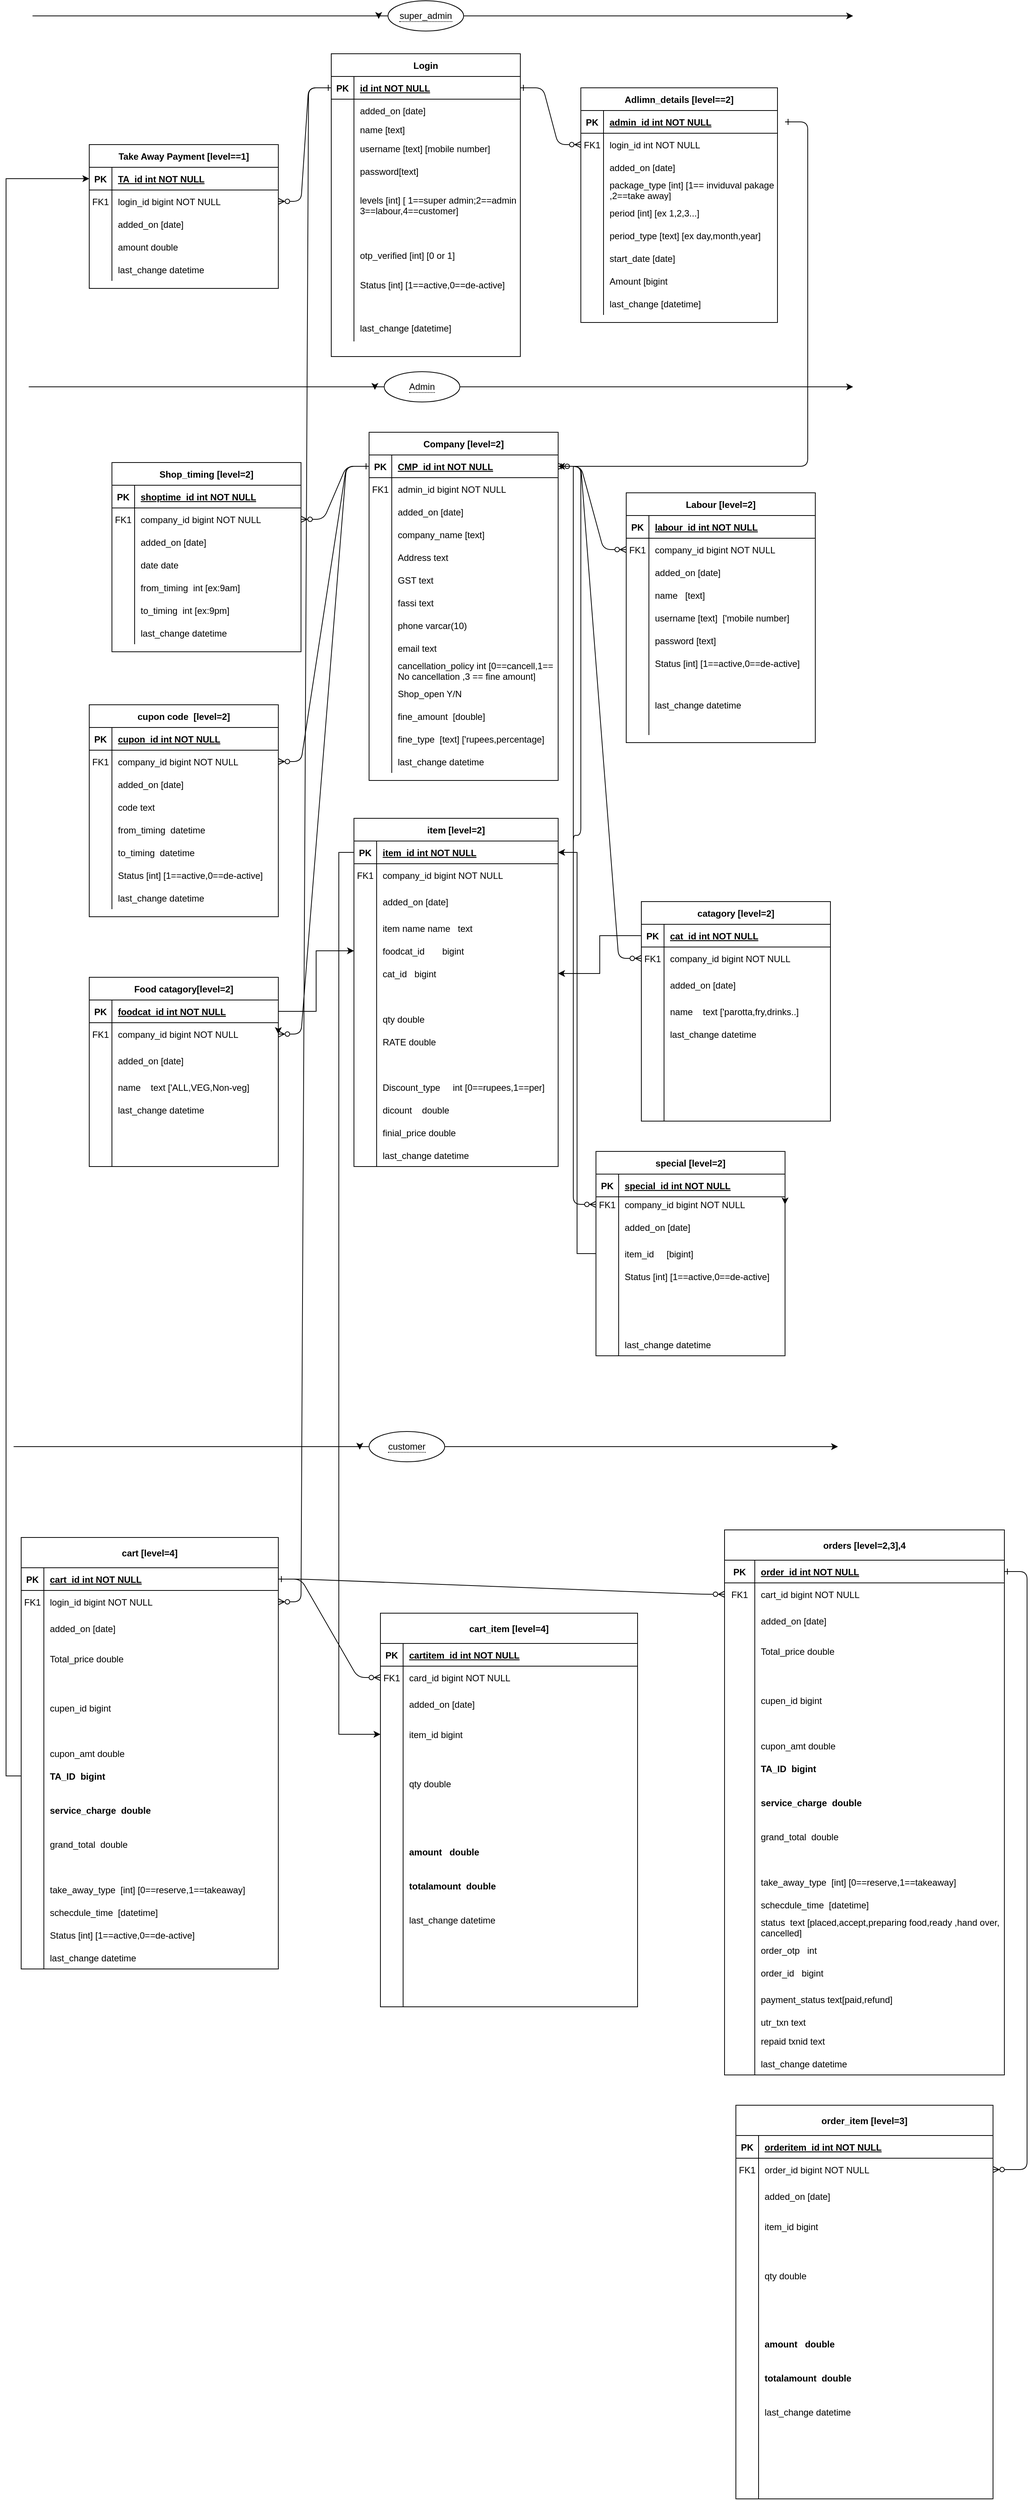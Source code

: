 <mxfile version="14.9.7" type="github">
  <diagram id="R2lEEEUBdFMjLlhIrx00" name="Page-1">
    <mxGraphModel dx="2557" dy="912" grid="1" gridSize="10" guides="1" tooltips="1" connect="1" arrows="1" fold="1" page="1" pageScale="1" pageWidth="827" pageHeight="3000" math="0" shadow="0" extFonts="Permanent Marker^https://fonts.googleapis.com/css?family=Permanent+Marker">
      <root>
        <mxCell id="0" />
        <mxCell id="1" parent="0" />
        <mxCell id="C-vyLk0tnHw3VtMMgP7b-1" value="" style="edgeStyle=entityRelationEdgeStyle;endArrow=ERzeroToMany;startArrow=ERone;endFill=1;startFill=0;" parent="1" source="C-vyLk0tnHw3VtMMgP7b-24" target="C-vyLk0tnHw3VtMMgP7b-6" edge="1">
          <mxGeometry width="100" height="100" relative="1" as="geometry">
            <mxPoint x="-30" y="770" as="sourcePoint" />
            <mxPoint x="70" y="670" as="targetPoint" />
          </mxGeometry>
        </mxCell>
        <mxCell id="C-vyLk0tnHw3VtMMgP7b-12" value="" style="edgeStyle=entityRelationEdgeStyle;endArrow=ERzeroToMany;startArrow=ERone;endFill=1;startFill=0;exitX=0;exitY=0.5;exitDx=0;exitDy=0;" parent="1" source="C-vyLk0tnHw3VtMMgP7b-24" target="C-vyLk0tnHw3VtMMgP7b-17" edge="1">
          <mxGeometry width="100" height="100" relative="1" as="geometry">
            <mxPoint x="30" y="230" as="sourcePoint" />
            <mxPoint x="90" y="255" as="targetPoint" />
          </mxGeometry>
        </mxCell>
        <mxCell id="C-vyLk0tnHw3VtMMgP7b-2" value="Adlimn_details [level==2]" style="shape=table;startSize=30;container=1;collapsible=1;childLayout=tableLayout;fixedRows=1;rowLines=0;fontStyle=1;align=center;resizeLast=1;" parent="1" vertex="1">
          <mxGeometry x="200" y="135" width="260" height="310" as="geometry" />
        </mxCell>
        <mxCell id="C-vyLk0tnHw3VtMMgP7b-3" value="" style="shape=partialRectangle;collapsible=0;dropTarget=0;pointerEvents=0;fillColor=none;points=[[0,0.5],[1,0.5]];portConstraint=eastwest;top=0;left=0;right=0;bottom=1;" parent="C-vyLk0tnHw3VtMMgP7b-2" vertex="1">
          <mxGeometry y="30" width="260" height="30" as="geometry" />
        </mxCell>
        <mxCell id="C-vyLk0tnHw3VtMMgP7b-4" value="PK" style="shape=partialRectangle;overflow=hidden;connectable=0;fillColor=none;top=0;left=0;bottom=0;right=0;fontStyle=1;" parent="C-vyLk0tnHw3VtMMgP7b-3" vertex="1">
          <mxGeometry width="30" height="30" as="geometry" />
        </mxCell>
        <mxCell id="C-vyLk0tnHw3VtMMgP7b-5" value="admin_id int NOT NULL " style="shape=partialRectangle;overflow=hidden;connectable=0;fillColor=none;top=0;left=0;bottom=0;right=0;align=left;spacingLeft=6;fontStyle=5;" parent="C-vyLk0tnHw3VtMMgP7b-3" vertex="1">
          <mxGeometry x="30" width="230" height="30" as="geometry" />
        </mxCell>
        <mxCell id="C-vyLk0tnHw3VtMMgP7b-6" value="" style="shape=partialRectangle;collapsible=0;dropTarget=0;pointerEvents=0;fillColor=none;points=[[0,0.5],[1,0.5]];portConstraint=eastwest;top=0;left=0;right=0;bottom=0;" parent="C-vyLk0tnHw3VtMMgP7b-2" vertex="1">
          <mxGeometry y="60" width="260" height="30" as="geometry" />
        </mxCell>
        <mxCell id="C-vyLk0tnHw3VtMMgP7b-7" value="FK1" style="shape=partialRectangle;overflow=hidden;connectable=0;fillColor=none;top=0;left=0;bottom=0;right=0;" parent="C-vyLk0tnHw3VtMMgP7b-6" vertex="1">
          <mxGeometry width="30" height="30" as="geometry" />
        </mxCell>
        <mxCell id="C-vyLk0tnHw3VtMMgP7b-8" value="login_id int NOT NULL" style="shape=partialRectangle;overflow=hidden;connectable=0;fillColor=none;top=0;left=0;bottom=0;right=0;align=left;spacingLeft=6;" parent="C-vyLk0tnHw3VtMMgP7b-6" vertex="1">
          <mxGeometry x="30" width="230" height="30" as="geometry" />
        </mxCell>
        <mxCell id="KfJyjTm68fT7vTi74J8v-63" value="" style="shape=partialRectangle;collapsible=0;dropTarget=0;pointerEvents=0;fillColor=none;points=[[0,0.5],[1,0.5]];portConstraint=eastwest;top=0;left=0;right=0;bottom=0;" vertex="1" parent="C-vyLk0tnHw3VtMMgP7b-2">
          <mxGeometry y="90" width="260" height="30" as="geometry" />
        </mxCell>
        <mxCell id="KfJyjTm68fT7vTi74J8v-64" value="" style="shape=partialRectangle;overflow=hidden;connectable=0;fillColor=none;top=0;left=0;bottom=0;right=0;" vertex="1" parent="KfJyjTm68fT7vTi74J8v-63">
          <mxGeometry width="30" height="30" as="geometry" />
        </mxCell>
        <mxCell id="KfJyjTm68fT7vTi74J8v-65" value="added_on [date]" style="shape=partialRectangle;overflow=hidden;connectable=0;fillColor=none;top=0;left=0;bottom=0;right=0;align=left;spacingLeft=6;" vertex="1" parent="KfJyjTm68fT7vTi74J8v-63">
          <mxGeometry x="30" width="230" height="30" as="geometry" />
        </mxCell>
        <mxCell id="C-vyLk0tnHw3VtMMgP7b-9" value="" style="shape=partialRectangle;collapsible=0;dropTarget=0;pointerEvents=0;fillColor=none;points=[[0,0.5],[1,0.5]];portConstraint=eastwest;top=0;left=0;right=0;bottom=0;" parent="C-vyLk0tnHw3VtMMgP7b-2" vertex="1">
          <mxGeometry y="120" width="260" height="30" as="geometry" />
        </mxCell>
        <mxCell id="C-vyLk0tnHw3VtMMgP7b-10" value="" style="shape=partialRectangle;overflow=hidden;connectable=0;fillColor=none;top=0;left=0;bottom=0;right=0;" parent="C-vyLk0tnHw3VtMMgP7b-9" vertex="1">
          <mxGeometry width="30" height="30" as="geometry" />
        </mxCell>
        <mxCell id="C-vyLk0tnHw3VtMMgP7b-11" value="package_type [int] [1== inviduval pakage&#xa;,2==take away]" style="shape=partialRectangle;overflow=hidden;connectable=0;fillColor=none;top=0;left=0;bottom=0;right=0;align=left;spacingLeft=6;" parent="C-vyLk0tnHw3VtMMgP7b-9" vertex="1">
          <mxGeometry x="30" width="230" height="30" as="geometry" />
        </mxCell>
        <mxCell id="KfJyjTm68fT7vTi74J8v-78" value="" style="shape=partialRectangle;collapsible=0;dropTarget=0;pointerEvents=0;fillColor=none;points=[[0,0.5],[1,0.5]];portConstraint=eastwest;top=0;left=0;right=0;bottom=0;" vertex="1" parent="C-vyLk0tnHw3VtMMgP7b-2">
          <mxGeometry y="150" width="260" height="30" as="geometry" />
        </mxCell>
        <mxCell id="KfJyjTm68fT7vTi74J8v-79" value="" style="shape=partialRectangle;overflow=hidden;connectable=0;fillColor=none;top=0;left=0;bottom=0;right=0;" vertex="1" parent="KfJyjTm68fT7vTi74J8v-78">
          <mxGeometry width="30" height="30" as="geometry" />
        </mxCell>
        <mxCell id="KfJyjTm68fT7vTi74J8v-80" value="period [int] [ex 1,2,3...]" style="shape=partialRectangle;overflow=hidden;connectable=0;fillColor=none;top=0;left=0;bottom=0;right=0;align=left;spacingLeft=6;" vertex="1" parent="KfJyjTm68fT7vTi74J8v-78">
          <mxGeometry x="30" width="230" height="30" as="geometry" />
        </mxCell>
        <mxCell id="KfJyjTm68fT7vTi74J8v-81" value="" style="shape=partialRectangle;collapsible=0;dropTarget=0;pointerEvents=0;fillColor=none;points=[[0,0.5],[1,0.5]];portConstraint=eastwest;top=0;left=0;right=0;bottom=0;" vertex="1" parent="C-vyLk0tnHw3VtMMgP7b-2">
          <mxGeometry y="180" width="260" height="30" as="geometry" />
        </mxCell>
        <mxCell id="KfJyjTm68fT7vTi74J8v-82" value="" style="shape=partialRectangle;overflow=hidden;connectable=0;fillColor=none;top=0;left=0;bottom=0;right=0;" vertex="1" parent="KfJyjTm68fT7vTi74J8v-81">
          <mxGeometry width="30" height="30" as="geometry" />
        </mxCell>
        <mxCell id="KfJyjTm68fT7vTi74J8v-83" value="period_type [text] [ex day,month,year]" style="shape=partialRectangle;overflow=hidden;connectable=0;fillColor=none;top=0;left=0;bottom=0;right=0;align=left;spacingLeft=6;" vertex="1" parent="KfJyjTm68fT7vTi74J8v-81">
          <mxGeometry x="30" width="230" height="30" as="geometry" />
        </mxCell>
        <mxCell id="KfJyjTm68fT7vTi74J8v-57" value="" style="shape=partialRectangle;collapsible=0;dropTarget=0;pointerEvents=0;fillColor=none;points=[[0,0.5],[1,0.5]];portConstraint=eastwest;top=0;left=0;right=0;bottom=0;" vertex="1" parent="C-vyLk0tnHw3VtMMgP7b-2">
          <mxGeometry y="210" width="260" height="30" as="geometry" />
        </mxCell>
        <mxCell id="KfJyjTm68fT7vTi74J8v-58" value="" style="shape=partialRectangle;overflow=hidden;connectable=0;fillColor=none;top=0;left=0;bottom=0;right=0;" vertex="1" parent="KfJyjTm68fT7vTi74J8v-57">
          <mxGeometry width="30" height="30" as="geometry" />
        </mxCell>
        <mxCell id="KfJyjTm68fT7vTi74J8v-59" value="start_date [date] " style="shape=partialRectangle;overflow=hidden;connectable=0;fillColor=none;top=0;left=0;bottom=0;right=0;align=left;spacingLeft=6;" vertex="1" parent="KfJyjTm68fT7vTi74J8v-57">
          <mxGeometry x="30" width="230" height="30" as="geometry" />
        </mxCell>
        <mxCell id="KfJyjTm68fT7vTi74J8v-85" value="" style="shape=partialRectangle;collapsible=0;dropTarget=0;pointerEvents=0;fillColor=none;points=[[0,0.5],[1,0.5]];portConstraint=eastwest;top=0;left=0;right=0;bottom=0;" vertex="1" parent="C-vyLk0tnHw3VtMMgP7b-2">
          <mxGeometry y="240" width="260" height="30" as="geometry" />
        </mxCell>
        <mxCell id="KfJyjTm68fT7vTi74J8v-86" value="" style="shape=partialRectangle;overflow=hidden;connectable=0;fillColor=none;top=0;left=0;bottom=0;right=0;" vertex="1" parent="KfJyjTm68fT7vTi74J8v-85">
          <mxGeometry width="30" height="30" as="geometry" />
        </mxCell>
        <mxCell id="KfJyjTm68fT7vTi74J8v-87" value="Amount [bigint" style="shape=partialRectangle;overflow=hidden;connectable=0;fillColor=none;top=0;left=0;bottom=0;right=0;align=left;spacingLeft=6;" vertex="1" parent="KfJyjTm68fT7vTi74J8v-85">
          <mxGeometry x="30" width="230" height="30" as="geometry" />
        </mxCell>
        <mxCell id="KfJyjTm68fT7vTi74J8v-88" value="" style="shape=partialRectangle;collapsible=0;dropTarget=0;pointerEvents=0;fillColor=none;points=[[0,0.5],[1,0.5]];portConstraint=eastwest;top=0;left=0;right=0;bottom=0;" vertex="1" parent="C-vyLk0tnHw3VtMMgP7b-2">
          <mxGeometry y="270" width="260" height="30" as="geometry" />
        </mxCell>
        <mxCell id="KfJyjTm68fT7vTi74J8v-89" value="" style="shape=partialRectangle;overflow=hidden;connectable=0;fillColor=none;top=0;left=0;bottom=0;right=0;" vertex="1" parent="KfJyjTm68fT7vTi74J8v-88">
          <mxGeometry width="30" height="30" as="geometry" />
        </mxCell>
        <mxCell id="KfJyjTm68fT7vTi74J8v-90" value="last_change [datetime]" style="shape=partialRectangle;overflow=hidden;connectable=0;fillColor=none;top=0;left=0;bottom=0;right=0;align=left;spacingLeft=6;" vertex="1" parent="KfJyjTm68fT7vTi74J8v-88">
          <mxGeometry x="30" width="230" height="30" as="geometry" />
        </mxCell>
        <mxCell id="C-vyLk0tnHw3VtMMgP7b-13" value="Take Away Payment [level==1]" style="shape=table;startSize=30;container=1;collapsible=1;childLayout=tableLayout;fixedRows=1;rowLines=0;fontStyle=1;align=center;resizeLast=1;" parent="1" vertex="1">
          <mxGeometry x="-450" y="210" width="250" height="190" as="geometry" />
        </mxCell>
        <mxCell id="C-vyLk0tnHw3VtMMgP7b-14" value="" style="shape=partialRectangle;collapsible=0;dropTarget=0;pointerEvents=0;fillColor=none;points=[[0,0.5],[1,0.5]];portConstraint=eastwest;top=0;left=0;right=0;bottom=1;" parent="C-vyLk0tnHw3VtMMgP7b-13" vertex="1">
          <mxGeometry y="30" width="250" height="30" as="geometry" />
        </mxCell>
        <mxCell id="C-vyLk0tnHw3VtMMgP7b-15" value="PK" style="shape=partialRectangle;overflow=hidden;connectable=0;fillColor=none;top=0;left=0;bottom=0;right=0;fontStyle=1;" parent="C-vyLk0tnHw3VtMMgP7b-14" vertex="1">
          <mxGeometry width="30" height="30" as="geometry" />
        </mxCell>
        <mxCell id="C-vyLk0tnHw3VtMMgP7b-16" value="TA_id int NOT NULL " style="shape=partialRectangle;overflow=hidden;connectable=0;fillColor=none;top=0;left=0;bottom=0;right=0;align=left;spacingLeft=6;fontStyle=5;" parent="C-vyLk0tnHw3VtMMgP7b-14" vertex="1">
          <mxGeometry x="30" width="220" height="30" as="geometry" />
        </mxCell>
        <mxCell id="C-vyLk0tnHw3VtMMgP7b-17" value="" style="shape=partialRectangle;collapsible=0;dropTarget=0;pointerEvents=0;fillColor=none;points=[[0,0.5],[1,0.5]];portConstraint=eastwest;top=0;left=0;right=0;bottom=0;" parent="C-vyLk0tnHw3VtMMgP7b-13" vertex="1">
          <mxGeometry y="60" width="250" height="30" as="geometry" />
        </mxCell>
        <mxCell id="C-vyLk0tnHw3VtMMgP7b-18" value="FK1" style="shape=partialRectangle;overflow=hidden;connectable=0;fillColor=none;top=0;left=0;bottom=0;right=0;" parent="C-vyLk0tnHw3VtMMgP7b-17" vertex="1">
          <mxGeometry width="30" height="30" as="geometry" />
        </mxCell>
        <mxCell id="C-vyLk0tnHw3VtMMgP7b-19" value="login_id bigint NOT NULL" style="shape=partialRectangle;overflow=hidden;connectable=0;fillColor=none;top=0;left=0;bottom=0;right=0;align=left;spacingLeft=6;" parent="C-vyLk0tnHw3VtMMgP7b-17" vertex="1">
          <mxGeometry x="30" width="220" height="30" as="geometry" />
        </mxCell>
        <mxCell id="C-vyLk0tnHw3VtMMgP7b-20" value="" style="shape=partialRectangle;collapsible=0;dropTarget=0;pointerEvents=0;fillColor=none;points=[[0,0.5],[1,0.5]];portConstraint=eastwest;top=0;left=0;right=0;bottom=0;" parent="C-vyLk0tnHw3VtMMgP7b-13" vertex="1">
          <mxGeometry y="90" width="250" height="30" as="geometry" />
        </mxCell>
        <mxCell id="C-vyLk0tnHw3VtMMgP7b-21" value="" style="shape=partialRectangle;overflow=hidden;connectable=0;fillColor=none;top=0;left=0;bottom=0;right=0;" parent="C-vyLk0tnHw3VtMMgP7b-20" vertex="1">
          <mxGeometry width="30" height="30" as="geometry" />
        </mxCell>
        <mxCell id="C-vyLk0tnHw3VtMMgP7b-22" value="added_on [date]" style="shape=partialRectangle;overflow=hidden;connectable=0;fillColor=none;top=0;left=0;bottom=0;right=0;align=left;spacingLeft=6;" parent="C-vyLk0tnHw3VtMMgP7b-20" vertex="1">
          <mxGeometry x="30" width="220" height="30" as="geometry" />
        </mxCell>
        <mxCell id="KfJyjTm68fT7vTi74J8v-91" value="" style="shape=partialRectangle;collapsible=0;dropTarget=0;pointerEvents=0;fillColor=none;points=[[0,0.5],[1,0.5]];portConstraint=eastwest;top=0;left=0;right=0;bottom=0;" vertex="1" parent="C-vyLk0tnHw3VtMMgP7b-13">
          <mxGeometry y="120" width="250" height="30" as="geometry" />
        </mxCell>
        <mxCell id="KfJyjTm68fT7vTi74J8v-92" value="" style="shape=partialRectangle;overflow=hidden;connectable=0;fillColor=none;top=0;left=0;bottom=0;right=0;" vertex="1" parent="KfJyjTm68fT7vTi74J8v-91">
          <mxGeometry width="30" height="30" as="geometry" />
        </mxCell>
        <mxCell id="KfJyjTm68fT7vTi74J8v-93" value="amount double" style="shape=partialRectangle;overflow=hidden;connectable=0;fillColor=none;top=0;left=0;bottom=0;right=0;align=left;spacingLeft=6;" vertex="1" parent="KfJyjTm68fT7vTi74J8v-91">
          <mxGeometry x="30" width="220" height="30" as="geometry" />
        </mxCell>
        <mxCell id="KfJyjTm68fT7vTi74J8v-94" value="" style="shape=partialRectangle;collapsible=0;dropTarget=0;pointerEvents=0;fillColor=none;points=[[0,0.5],[1,0.5]];portConstraint=eastwest;top=0;left=0;right=0;bottom=0;" vertex="1" parent="C-vyLk0tnHw3VtMMgP7b-13">
          <mxGeometry y="150" width="250" height="30" as="geometry" />
        </mxCell>
        <mxCell id="KfJyjTm68fT7vTi74J8v-95" value="" style="shape=partialRectangle;overflow=hidden;connectable=0;fillColor=none;top=0;left=0;bottom=0;right=0;" vertex="1" parent="KfJyjTm68fT7vTi74J8v-94">
          <mxGeometry width="30" height="30" as="geometry" />
        </mxCell>
        <mxCell id="KfJyjTm68fT7vTi74J8v-96" value="last_change datetime" style="shape=partialRectangle;overflow=hidden;connectable=0;fillColor=none;top=0;left=0;bottom=0;right=0;align=left;spacingLeft=6;" vertex="1" parent="KfJyjTm68fT7vTi74J8v-94">
          <mxGeometry x="30" width="220" height="30" as="geometry" />
        </mxCell>
        <mxCell id="C-vyLk0tnHw3VtMMgP7b-23" value="Login" style="shape=table;startSize=30;container=1;collapsible=1;childLayout=tableLayout;fixedRows=1;rowLines=0;fontStyle=1;align=center;resizeLast=1;" parent="1" vertex="1">
          <mxGeometry x="-130" y="90" width="250" height="400" as="geometry">
            <mxRectangle x="120" y="120" width="110" height="30" as="alternateBounds" />
          </mxGeometry>
        </mxCell>
        <mxCell id="C-vyLk0tnHw3VtMMgP7b-24" value="" style="shape=partialRectangle;collapsible=0;dropTarget=0;pointerEvents=0;fillColor=none;points=[[0,0.5],[1,0.5]];portConstraint=eastwest;top=0;left=0;right=0;bottom=1;" parent="C-vyLk0tnHw3VtMMgP7b-23" vertex="1">
          <mxGeometry y="30" width="250" height="30" as="geometry" />
        </mxCell>
        <mxCell id="C-vyLk0tnHw3VtMMgP7b-25" value="PK" style="shape=partialRectangle;overflow=hidden;connectable=0;fillColor=none;top=0;left=0;bottom=0;right=0;fontStyle=1;" parent="C-vyLk0tnHw3VtMMgP7b-24" vertex="1">
          <mxGeometry width="30" height="30" as="geometry" />
        </mxCell>
        <mxCell id="C-vyLk0tnHw3VtMMgP7b-26" value="id int NOT NULL " style="shape=partialRectangle;overflow=hidden;connectable=0;fillColor=none;top=0;left=0;bottom=0;right=0;align=left;spacingLeft=6;fontStyle=5;" parent="C-vyLk0tnHw3VtMMgP7b-24" vertex="1">
          <mxGeometry x="30" width="220" height="30" as="geometry" />
        </mxCell>
        <mxCell id="C-vyLk0tnHw3VtMMgP7b-27" value="" style="shape=partialRectangle;collapsible=0;dropTarget=0;pointerEvents=0;fillColor=none;points=[[0,0.5],[1,0.5]];portConstraint=eastwest;top=0;left=0;right=0;bottom=0;" parent="C-vyLk0tnHw3VtMMgP7b-23" vertex="1">
          <mxGeometry y="60" width="250" height="30" as="geometry" />
        </mxCell>
        <mxCell id="C-vyLk0tnHw3VtMMgP7b-28" value="" style="shape=partialRectangle;overflow=hidden;connectable=0;fillColor=none;top=0;left=0;bottom=0;right=0;" parent="C-vyLk0tnHw3VtMMgP7b-27" vertex="1">
          <mxGeometry width="30" height="30" as="geometry" />
        </mxCell>
        <mxCell id="C-vyLk0tnHw3VtMMgP7b-29" value="added_on [date]" style="shape=partialRectangle;overflow=hidden;connectable=0;fillColor=none;top=0;left=0;bottom=0;right=0;align=left;spacingLeft=6;" parent="C-vyLk0tnHw3VtMMgP7b-27" vertex="1">
          <mxGeometry x="30" width="220" height="30" as="geometry" />
        </mxCell>
        <mxCell id="KfJyjTm68fT7vTi74J8v-16" value="" style="shape=partialRectangle;collapsible=0;dropTarget=0;pointerEvents=0;fillColor=none;points=[[0,0.5],[1,0.5]];portConstraint=eastwest;top=0;left=0;right=0;bottom=0;" vertex="1" parent="C-vyLk0tnHw3VtMMgP7b-23">
          <mxGeometry y="90" width="250" height="20" as="geometry" />
        </mxCell>
        <mxCell id="KfJyjTm68fT7vTi74J8v-17" value="" style="shape=partialRectangle;overflow=hidden;connectable=0;fillColor=none;top=0;left=0;bottom=0;right=0;" vertex="1" parent="KfJyjTm68fT7vTi74J8v-16">
          <mxGeometry width="30" height="20" as="geometry" />
        </mxCell>
        <mxCell id="KfJyjTm68fT7vTi74J8v-18" value="name [text]" style="shape=partialRectangle;overflow=hidden;connectable=0;fillColor=none;top=0;left=0;bottom=0;right=0;align=left;spacingLeft=6;" vertex="1" parent="KfJyjTm68fT7vTi74J8v-16">
          <mxGeometry x="30" width="220" height="20" as="geometry" />
        </mxCell>
        <mxCell id="KfJyjTm68fT7vTi74J8v-19" value="" style="shape=partialRectangle;collapsible=0;dropTarget=0;pointerEvents=0;fillColor=none;points=[[0,0.5],[1,0.5]];portConstraint=eastwest;top=0;left=0;right=0;bottom=0;" vertex="1" parent="C-vyLk0tnHw3VtMMgP7b-23">
          <mxGeometry y="110" width="250" height="30" as="geometry" />
        </mxCell>
        <mxCell id="KfJyjTm68fT7vTi74J8v-20" value="" style="shape=partialRectangle;overflow=hidden;connectable=0;fillColor=none;top=0;left=0;bottom=0;right=0;" vertex="1" parent="KfJyjTm68fT7vTi74J8v-19">
          <mxGeometry width="30" height="30" as="geometry" />
        </mxCell>
        <mxCell id="KfJyjTm68fT7vTi74J8v-21" value="username [text] [mobile number]" style="shape=partialRectangle;overflow=hidden;connectable=0;fillColor=none;top=0;left=0;bottom=0;right=0;align=left;spacingLeft=6;" vertex="1" parent="KfJyjTm68fT7vTi74J8v-19">
          <mxGeometry x="30" width="220" height="30" as="geometry" />
        </mxCell>
        <mxCell id="KfJyjTm68fT7vTi74J8v-22" value="" style="shape=partialRectangle;collapsible=0;dropTarget=0;pointerEvents=0;fillColor=none;points=[[0,0.5],[1,0.5]];portConstraint=eastwest;top=0;left=0;right=0;bottom=0;" vertex="1" parent="C-vyLk0tnHw3VtMMgP7b-23">
          <mxGeometry y="140" width="250" height="30" as="geometry" />
        </mxCell>
        <mxCell id="KfJyjTm68fT7vTi74J8v-23" value="" style="shape=partialRectangle;overflow=hidden;connectable=0;fillColor=none;top=0;left=0;bottom=0;right=0;" vertex="1" parent="KfJyjTm68fT7vTi74J8v-22">
          <mxGeometry width="30" height="30" as="geometry" />
        </mxCell>
        <mxCell id="KfJyjTm68fT7vTi74J8v-24" value="password[text]" style="shape=partialRectangle;overflow=hidden;connectable=0;fillColor=none;top=0;left=0;bottom=0;right=0;align=left;spacingLeft=6;" vertex="1" parent="KfJyjTm68fT7vTi74J8v-22">
          <mxGeometry x="30" width="220" height="30" as="geometry" />
        </mxCell>
        <mxCell id="KfJyjTm68fT7vTi74J8v-25" value="" style="shape=partialRectangle;collapsible=0;dropTarget=0;pointerEvents=0;fillColor=none;points=[[0,0.5],[1,0.5]];portConstraint=eastwest;top=0;left=0;right=0;bottom=0;" vertex="1" parent="C-vyLk0tnHw3VtMMgP7b-23">
          <mxGeometry y="170" width="250" height="60" as="geometry" />
        </mxCell>
        <mxCell id="KfJyjTm68fT7vTi74J8v-26" value="" style="shape=partialRectangle;overflow=hidden;connectable=0;fillColor=none;top=0;left=0;bottom=0;right=0;" vertex="1" parent="KfJyjTm68fT7vTi74J8v-25">
          <mxGeometry width="30" height="60" as="geometry" />
        </mxCell>
        <mxCell id="KfJyjTm68fT7vTi74J8v-27" value="levels [int] [ 1==super admin;2==admin&#xa;3==labour,4==customer] " style="shape=partialRectangle;overflow=hidden;connectable=0;fillColor=none;top=0;left=0;bottom=0;right=0;align=left;spacingLeft=6;" vertex="1" parent="KfJyjTm68fT7vTi74J8v-25">
          <mxGeometry x="30" width="220" height="60" as="geometry" />
        </mxCell>
        <mxCell id="KfJyjTm68fT7vTi74J8v-34" value="" style="shape=partialRectangle;collapsible=0;dropTarget=0;pointerEvents=0;fillColor=none;points=[[0,0.5],[1,0.5]];portConstraint=eastwest;top=0;left=0;right=0;bottom=0;" vertex="1" parent="C-vyLk0tnHw3VtMMgP7b-23">
          <mxGeometry y="230" width="250" height="50" as="geometry" />
        </mxCell>
        <mxCell id="KfJyjTm68fT7vTi74J8v-35" value="" style="shape=partialRectangle;overflow=hidden;connectable=0;fillColor=none;top=0;left=0;bottom=0;right=0;" vertex="1" parent="KfJyjTm68fT7vTi74J8v-34">
          <mxGeometry width="30" height="50" as="geometry" />
        </mxCell>
        <mxCell id="KfJyjTm68fT7vTi74J8v-36" value="&#xa;&#xa;otp_verified [int] [0 or 1]&#xa;" style="shape=partialRectangle;overflow=hidden;connectable=0;fillColor=none;top=0;left=0;bottom=0;right=0;align=left;spacingLeft=6;" vertex="1" parent="KfJyjTm68fT7vTi74J8v-34">
          <mxGeometry x="30" width="220" height="50" as="geometry" />
        </mxCell>
        <mxCell id="KfJyjTm68fT7vTi74J8v-46" value="" style="shape=partialRectangle;collapsible=0;dropTarget=0;pointerEvents=0;fillColor=none;points=[[0,0.5],[1,0.5]];portConstraint=eastwest;top=0;left=0;right=0;bottom=0;" vertex="1" parent="C-vyLk0tnHw3VtMMgP7b-23">
          <mxGeometry y="280" width="250" height="50" as="geometry" />
        </mxCell>
        <mxCell id="KfJyjTm68fT7vTi74J8v-47" value="" style="shape=partialRectangle;overflow=hidden;connectable=0;fillColor=none;top=0;left=0;bottom=0;right=0;" vertex="1" parent="KfJyjTm68fT7vTi74J8v-46">
          <mxGeometry width="30" height="50" as="geometry" />
        </mxCell>
        <mxCell id="KfJyjTm68fT7vTi74J8v-48" value="Status [int] [1==active,0==de-active]" style="shape=partialRectangle;overflow=hidden;connectable=0;fillColor=none;top=0;left=0;bottom=0;right=0;align=left;spacingLeft=6;" vertex="1" parent="KfJyjTm68fT7vTi74J8v-46">
          <mxGeometry x="30" width="220" height="50" as="geometry" />
        </mxCell>
        <mxCell id="KfJyjTm68fT7vTi74J8v-53" value="" style="shape=partialRectangle;collapsible=0;dropTarget=0;pointerEvents=0;fillColor=none;points=[[0,0.5],[1,0.5]];portConstraint=eastwest;top=0;left=0;right=0;bottom=0;" vertex="1" parent="C-vyLk0tnHw3VtMMgP7b-23">
          <mxGeometry y="330" width="250" height="50" as="geometry" />
        </mxCell>
        <mxCell id="KfJyjTm68fT7vTi74J8v-54" value="" style="shape=partialRectangle;overflow=hidden;connectable=0;fillColor=none;top=0;left=0;bottom=0;right=0;" vertex="1" parent="KfJyjTm68fT7vTi74J8v-53">
          <mxGeometry width="30" height="50" as="geometry" />
        </mxCell>
        <mxCell id="KfJyjTm68fT7vTi74J8v-55" value="&#xa;last_change [datetime]" style="shape=partialRectangle;overflow=hidden;connectable=0;fillColor=none;top=0;left=0;bottom=0;right=0;align=left;spacingLeft=6;" vertex="1" parent="KfJyjTm68fT7vTi74J8v-53">
          <mxGeometry x="30" width="220" height="50" as="geometry" />
        </mxCell>
        <mxCell id="KfJyjTm68fT7vTi74J8v-113" value="Company [level=2]" style="shape=table;startSize=30;container=1;collapsible=1;childLayout=tableLayout;fixedRows=1;rowLines=0;fontStyle=1;align=center;resizeLast=1;" vertex="1" parent="1">
          <mxGeometry x="-80" y="590" width="250" height="460" as="geometry" />
        </mxCell>
        <mxCell id="KfJyjTm68fT7vTi74J8v-114" value="" style="shape=partialRectangle;collapsible=0;dropTarget=0;pointerEvents=0;fillColor=none;points=[[0,0.5],[1,0.5]];portConstraint=eastwest;top=0;left=0;right=0;bottom=1;" vertex="1" parent="KfJyjTm68fT7vTi74J8v-113">
          <mxGeometry y="30" width="250" height="30" as="geometry" />
        </mxCell>
        <mxCell id="KfJyjTm68fT7vTi74J8v-115" value="PK" style="shape=partialRectangle;overflow=hidden;connectable=0;fillColor=none;top=0;left=0;bottom=0;right=0;fontStyle=1;" vertex="1" parent="KfJyjTm68fT7vTi74J8v-114">
          <mxGeometry width="30" height="30" as="geometry" />
        </mxCell>
        <mxCell id="KfJyjTm68fT7vTi74J8v-116" value="CMP_id int NOT NULL " style="shape=partialRectangle;overflow=hidden;connectable=0;fillColor=none;top=0;left=0;bottom=0;right=0;align=left;spacingLeft=6;fontStyle=5;" vertex="1" parent="KfJyjTm68fT7vTi74J8v-114">
          <mxGeometry x="30" width="220" height="30" as="geometry" />
        </mxCell>
        <mxCell id="KfJyjTm68fT7vTi74J8v-117" value="" style="shape=partialRectangle;collapsible=0;dropTarget=0;pointerEvents=0;fillColor=none;points=[[0,0.5],[1,0.5]];portConstraint=eastwest;top=0;left=0;right=0;bottom=0;" vertex="1" parent="KfJyjTm68fT7vTi74J8v-113">
          <mxGeometry y="60" width="250" height="30" as="geometry" />
        </mxCell>
        <mxCell id="KfJyjTm68fT7vTi74J8v-118" value="FK1" style="shape=partialRectangle;overflow=hidden;connectable=0;fillColor=none;top=0;left=0;bottom=0;right=0;" vertex="1" parent="KfJyjTm68fT7vTi74J8v-117">
          <mxGeometry width="30" height="30" as="geometry" />
        </mxCell>
        <mxCell id="KfJyjTm68fT7vTi74J8v-119" value="admin_id bigint NOT NULL" style="shape=partialRectangle;overflow=hidden;connectable=0;fillColor=none;top=0;left=0;bottom=0;right=0;align=left;spacingLeft=6;" vertex="1" parent="KfJyjTm68fT7vTi74J8v-117">
          <mxGeometry x="30" width="220" height="30" as="geometry" />
        </mxCell>
        <mxCell id="KfJyjTm68fT7vTi74J8v-120" value="" style="shape=partialRectangle;collapsible=0;dropTarget=0;pointerEvents=0;fillColor=none;points=[[0,0.5],[1,0.5]];portConstraint=eastwest;top=0;left=0;right=0;bottom=0;" vertex="1" parent="KfJyjTm68fT7vTi74J8v-113">
          <mxGeometry y="90" width="250" height="30" as="geometry" />
        </mxCell>
        <mxCell id="KfJyjTm68fT7vTi74J8v-121" value="" style="shape=partialRectangle;overflow=hidden;connectable=0;fillColor=none;top=0;left=0;bottom=0;right=0;" vertex="1" parent="KfJyjTm68fT7vTi74J8v-120">
          <mxGeometry width="30" height="30" as="geometry" />
        </mxCell>
        <mxCell id="KfJyjTm68fT7vTi74J8v-122" value="added_on [date]" style="shape=partialRectangle;overflow=hidden;connectable=0;fillColor=none;top=0;left=0;bottom=0;right=0;align=left;spacingLeft=6;" vertex="1" parent="KfJyjTm68fT7vTi74J8v-120">
          <mxGeometry x="30" width="220" height="30" as="geometry" />
        </mxCell>
        <mxCell id="KfJyjTm68fT7vTi74J8v-123" value="" style="shape=partialRectangle;collapsible=0;dropTarget=0;pointerEvents=0;fillColor=none;points=[[0,0.5],[1,0.5]];portConstraint=eastwest;top=0;left=0;right=0;bottom=0;" vertex="1" parent="KfJyjTm68fT7vTi74J8v-113">
          <mxGeometry y="120" width="250" height="30" as="geometry" />
        </mxCell>
        <mxCell id="KfJyjTm68fT7vTi74J8v-124" value="" style="shape=partialRectangle;overflow=hidden;connectable=0;fillColor=none;top=0;left=0;bottom=0;right=0;" vertex="1" parent="KfJyjTm68fT7vTi74J8v-123">
          <mxGeometry width="30" height="30" as="geometry" />
        </mxCell>
        <mxCell id="KfJyjTm68fT7vTi74J8v-125" value="company_name [text]" style="shape=partialRectangle;overflow=hidden;connectable=0;fillColor=none;top=0;left=0;bottom=0;right=0;align=left;spacingLeft=6;" vertex="1" parent="KfJyjTm68fT7vTi74J8v-123">
          <mxGeometry x="30" width="220" height="30" as="geometry" />
        </mxCell>
        <mxCell id="KfJyjTm68fT7vTi74J8v-126" value="" style="shape=partialRectangle;collapsible=0;dropTarget=0;pointerEvents=0;fillColor=none;points=[[0,0.5],[1,0.5]];portConstraint=eastwest;top=0;left=0;right=0;bottom=0;" vertex="1" parent="KfJyjTm68fT7vTi74J8v-113">
          <mxGeometry y="150" width="250" height="30" as="geometry" />
        </mxCell>
        <mxCell id="KfJyjTm68fT7vTi74J8v-127" value="" style="shape=partialRectangle;overflow=hidden;connectable=0;fillColor=none;top=0;left=0;bottom=0;right=0;" vertex="1" parent="KfJyjTm68fT7vTi74J8v-126">
          <mxGeometry width="30" height="30" as="geometry" />
        </mxCell>
        <mxCell id="KfJyjTm68fT7vTi74J8v-128" value="Address text" style="shape=partialRectangle;overflow=hidden;connectable=0;fillColor=none;top=0;left=0;bottom=0;right=0;align=left;spacingLeft=6;" vertex="1" parent="KfJyjTm68fT7vTi74J8v-126">
          <mxGeometry x="30" width="220" height="30" as="geometry" />
        </mxCell>
        <mxCell id="KfJyjTm68fT7vTi74J8v-130" value="" style="shape=partialRectangle;collapsible=0;dropTarget=0;pointerEvents=0;fillColor=none;points=[[0,0.5],[1,0.5]];portConstraint=eastwest;top=0;left=0;right=0;bottom=0;" vertex="1" parent="KfJyjTm68fT7vTi74J8v-113">
          <mxGeometry y="180" width="250" height="30" as="geometry" />
        </mxCell>
        <mxCell id="KfJyjTm68fT7vTi74J8v-131" value="" style="shape=partialRectangle;overflow=hidden;connectable=0;fillColor=none;top=0;left=0;bottom=0;right=0;" vertex="1" parent="KfJyjTm68fT7vTi74J8v-130">
          <mxGeometry width="30" height="30" as="geometry" />
        </mxCell>
        <mxCell id="KfJyjTm68fT7vTi74J8v-132" value="GST text" style="shape=partialRectangle;overflow=hidden;connectable=0;fillColor=none;top=0;left=0;bottom=0;right=0;align=left;spacingLeft=6;" vertex="1" parent="KfJyjTm68fT7vTi74J8v-130">
          <mxGeometry x="30" width="220" height="30" as="geometry" />
        </mxCell>
        <mxCell id="KfJyjTm68fT7vTi74J8v-141" value="" style="shape=partialRectangle;collapsible=0;dropTarget=0;pointerEvents=0;fillColor=none;points=[[0,0.5],[1,0.5]];portConstraint=eastwest;top=0;left=0;right=0;bottom=0;" vertex="1" parent="KfJyjTm68fT7vTi74J8v-113">
          <mxGeometry y="210" width="250" height="30" as="geometry" />
        </mxCell>
        <mxCell id="KfJyjTm68fT7vTi74J8v-142" value="" style="shape=partialRectangle;overflow=hidden;connectable=0;fillColor=none;top=0;left=0;bottom=0;right=0;" vertex="1" parent="KfJyjTm68fT7vTi74J8v-141">
          <mxGeometry width="30" height="30" as="geometry" />
        </mxCell>
        <mxCell id="KfJyjTm68fT7vTi74J8v-143" value="fassi text" style="shape=partialRectangle;overflow=hidden;connectable=0;fillColor=none;top=0;left=0;bottom=0;right=0;align=left;spacingLeft=6;" vertex="1" parent="KfJyjTm68fT7vTi74J8v-141">
          <mxGeometry x="30" width="220" height="30" as="geometry" />
        </mxCell>
        <mxCell id="KfJyjTm68fT7vTi74J8v-144" value="" style="shape=partialRectangle;collapsible=0;dropTarget=0;pointerEvents=0;fillColor=none;points=[[0,0.5],[1,0.5]];portConstraint=eastwest;top=0;left=0;right=0;bottom=0;" vertex="1" parent="KfJyjTm68fT7vTi74J8v-113">
          <mxGeometry y="240" width="250" height="30" as="geometry" />
        </mxCell>
        <mxCell id="KfJyjTm68fT7vTi74J8v-145" value="" style="shape=partialRectangle;overflow=hidden;connectable=0;fillColor=none;top=0;left=0;bottom=0;right=0;" vertex="1" parent="KfJyjTm68fT7vTi74J8v-144">
          <mxGeometry width="30" height="30" as="geometry" />
        </mxCell>
        <mxCell id="KfJyjTm68fT7vTi74J8v-146" value="phone varcar(10)" style="shape=partialRectangle;overflow=hidden;connectable=0;fillColor=none;top=0;left=0;bottom=0;right=0;align=left;spacingLeft=6;" vertex="1" parent="KfJyjTm68fT7vTi74J8v-144">
          <mxGeometry x="30" width="220" height="30" as="geometry" />
        </mxCell>
        <mxCell id="KfJyjTm68fT7vTi74J8v-147" value="" style="shape=partialRectangle;collapsible=0;dropTarget=0;pointerEvents=0;fillColor=none;points=[[0,0.5],[1,0.5]];portConstraint=eastwest;top=0;left=0;right=0;bottom=0;" vertex="1" parent="KfJyjTm68fT7vTi74J8v-113">
          <mxGeometry y="270" width="250" height="30" as="geometry" />
        </mxCell>
        <mxCell id="KfJyjTm68fT7vTi74J8v-148" value="" style="shape=partialRectangle;overflow=hidden;connectable=0;fillColor=none;top=0;left=0;bottom=0;right=0;" vertex="1" parent="KfJyjTm68fT7vTi74J8v-147">
          <mxGeometry width="30" height="30" as="geometry" />
        </mxCell>
        <mxCell id="KfJyjTm68fT7vTi74J8v-149" value="email text" style="shape=partialRectangle;overflow=hidden;connectable=0;fillColor=none;top=0;left=0;bottom=0;right=0;align=left;spacingLeft=6;" vertex="1" parent="KfJyjTm68fT7vTi74J8v-147">
          <mxGeometry x="30" width="220" height="30" as="geometry" />
        </mxCell>
        <mxCell id="KfJyjTm68fT7vTi74J8v-150" value="" style="shape=partialRectangle;collapsible=0;dropTarget=0;pointerEvents=0;fillColor=none;points=[[0,0.5],[1,0.5]];portConstraint=eastwest;top=0;left=0;right=0;bottom=0;" vertex="1" parent="KfJyjTm68fT7vTi74J8v-113">
          <mxGeometry y="300" width="250" height="30" as="geometry" />
        </mxCell>
        <mxCell id="KfJyjTm68fT7vTi74J8v-151" value="" style="shape=partialRectangle;overflow=hidden;connectable=0;fillColor=none;top=0;left=0;bottom=0;right=0;" vertex="1" parent="KfJyjTm68fT7vTi74J8v-150">
          <mxGeometry width="30" height="30" as="geometry" />
        </mxCell>
        <mxCell id="KfJyjTm68fT7vTi74J8v-152" value="cancellation_policy int [0==cancell,1==&#xa;No cancellation ,3 == fine amount]" style="shape=partialRectangle;overflow=hidden;connectable=0;fillColor=none;top=0;left=0;bottom=0;right=0;align=left;spacingLeft=6;" vertex="1" parent="KfJyjTm68fT7vTi74J8v-150">
          <mxGeometry x="30" width="220" height="30" as="geometry" />
        </mxCell>
        <mxCell id="KfJyjTm68fT7vTi74J8v-157" value="" style="shape=partialRectangle;collapsible=0;dropTarget=0;pointerEvents=0;fillColor=none;points=[[0,0.5],[1,0.5]];portConstraint=eastwest;top=0;left=0;right=0;bottom=0;" vertex="1" parent="KfJyjTm68fT7vTi74J8v-113">
          <mxGeometry y="330" width="250" height="30" as="geometry" />
        </mxCell>
        <mxCell id="KfJyjTm68fT7vTi74J8v-158" value="" style="shape=partialRectangle;overflow=hidden;connectable=0;fillColor=none;top=0;left=0;bottom=0;right=0;" vertex="1" parent="KfJyjTm68fT7vTi74J8v-157">
          <mxGeometry width="30" height="30" as="geometry" />
        </mxCell>
        <mxCell id="KfJyjTm68fT7vTi74J8v-159" value="Shop_open Y/N" style="shape=partialRectangle;overflow=hidden;connectable=0;fillColor=none;top=0;left=0;bottom=0;right=0;align=left;spacingLeft=6;" vertex="1" parent="KfJyjTm68fT7vTi74J8v-157">
          <mxGeometry x="30" width="220" height="30" as="geometry" />
        </mxCell>
        <mxCell id="KfJyjTm68fT7vTi74J8v-195" value="" style="shape=partialRectangle;collapsible=0;dropTarget=0;pointerEvents=0;fillColor=none;points=[[0,0.5],[1,0.5]];portConstraint=eastwest;top=0;left=0;right=0;bottom=0;" vertex="1" parent="KfJyjTm68fT7vTi74J8v-113">
          <mxGeometry y="360" width="250" height="30" as="geometry" />
        </mxCell>
        <mxCell id="KfJyjTm68fT7vTi74J8v-196" value="" style="shape=partialRectangle;overflow=hidden;connectable=0;fillColor=none;top=0;left=0;bottom=0;right=0;" vertex="1" parent="KfJyjTm68fT7vTi74J8v-195">
          <mxGeometry width="30" height="30" as="geometry" />
        </mxCell>
        <mxCell id="KfJyjTm68fT7vTi74J8v-197" value="fine_amount  [double]" style="shape=partialRectangle;overflow=hidden;connectable=0;fillColor=none;top=0;left=0;bottom=0;right=0;align=left;spacingLeft=6;" vertex="1" parent="KfJyjTm68fT7vTi74J8v-195">
          <mxGeometry x="30" width="220" height="30" as="geometry" />
        </mxCell>
        <mxCell id="KfJyjTm68fT7vTi74J8v-201" value="" style="shape=partialRectangle;collapsible=0;dropTarget=0;pointerEvents=0;fillColor=none;points=[[0,0.5],[1,0.5]];portConstraint=eastwest;top=0;left=0;right=0;bottom=0;" vertex="1" parent="KfJyjTm68fT7vTi74J8v-113">
          <mxGeometry y="390" width="250" height="30" as="geometry" />
        </mxCell>
        <mxCell id="KfJyjTm68fT7vTi74J8v-202" value="" style="shape=partialRectangle;overflow=hidden;connectable=0;fillColor=none;top=0;left=0;bottom=0;right=0;" vertex="1" parent="KfJyjTm68fT7vTi74J8v-201">
          <mxGeometry width="30" height="30" as="geometry" />
        </mxCell>
        <mxCell id="KfJyjTm68fT7vTi74J8v-203" value="fine_type  [text] [&#39;rupees,percentage]" style="shape=partialRectangle;overflow=hidden;connectable=0;fillColor=none;top=0;left=0;bottom=0;right=0;align=left;spacingLeft=6;" vertex="1" parent="KfJyjTm68fT7vTi74J8v-201">
          <mxGeometry x="30" width="220" height="30" as="geometry" />
        </mxCell>
        <mxCell id="KfJyjTm68fT7vTi74J8v-198" value="" style="shape=partialRectangle;collapsible=0;dropTarget=0;pointerEvents=0;fillColor=none;points=[[0,0.5],[1,0.5]];portConstraint=eastwest;top=0;left=0;right=0;bottom=0;" vertex="1" parent="KfJyjTm68fT7vTi74J8v-113">
          <mxGeometry y="420" width="250" height="30" as="geometry" />
        </mxCell>
        <mxCell id="KfJyjTm68fT7vTi74J8v-199" value="" style="shape=partialRectangle;overflow=hidden;connectable=0;fillColor=none;top=0;left=0;bottom=0;right=0;" vertex="1" parent="KfJyjTm68fT7vTi74J8v-198">
          <mxGeometry width="30" height="30" as="geometry" />
        </mxCell>
        <mxCell id="KfJyjTm68fT7vTi74J8v-200" value="last_change datetime" style="shape=partialRectangle;overflow=hidden;connectable=0;fillColor=none;top=0;left=0;bottom=0;right=0;align=left;spacingLeft=6;" vertex="1" parent="KfJyjTm68fT7vTi74J8v-198">
          <mxGeometry x="30" width="220" height="30" as="geometry" />
        </mxCell>
        <mxCell id="KfJyjTm68fT7vTi74J8v-129" value="" style="edgeStyle=entityRelationEdgeStyle;endArrow=ERzeroToMany;startArrow=ERone;endFill=1;startFill=0;entryX=1;entryY=0.5;entryDx=0;entryDy=0;" edge="1" parent="1" target="KfJyjTm68fT7vTi74J8v-114">
          <mxGeometry width="100" height="100" relative="1" as="geometry">
            <mxPoint x="470" y="180" as="sourcePoint" />
            <mxPoint x="-190" y="125" as="targetPoint" />
          </mxGeometry>
        </mxCell>
        <mxCell id="KfJyjTm68fT7vTi74J8v-175" value="Shop_timing [level=2]" style="shape=table;startSize=30;container=1;collapsible=1;childLayout=tableLayout;fixedRows=1;rowLines=0;fontStyle=1;align=center;resizeLast=1;" vertex="1" parent="1">
          <mxGeometry x="-420" y="630" width="250" height="250" as="geometry" />
        </mxCell>
        <mxCell id="KfJyjTm68fT7vTi74J8v-176" value="" style="shape=partialRectangle;collapsible=0;dropTarget=0;pointerEvents=0;fillColor=none;points=[[0,0.5],[1,0.5]];portConstraint=eastwest;top=0;left=0;right=0;bottom=1;" vertex="1" parent="KfJyjTm68fT7vTi74J8v-175">
          <mxGeometry y="30" width="250" height="30" as="geometry" />
        </mxCell>
        <mxCell id="KfJyjTm68fT7vTi74J8v-177" value="PK" style="shape=partialRectangle;overflow=hidden;connectable=0;fillColor=none;top=0;left=0;bottom=0;right=0;fontStyle=1;" vertex="1" parent="KfJyjTm68fT7vTi74J8v-176">
          <mxGeometry width="30" height="30" as="geometry" />
        </mxCell>
        <mxCell id="KfJyjTm68fT7vTi74J8v-178" value="shoptime_id int NOT NULL " style="shape=partialRectangle;overflow=hidden;connectable=0;fillColor=none;top=0;left=0;bottom=0;right=0;align=left;spacingLeft=6;fontStyle=5;" vertex="1" parent="KfJyjTm68fT7vTi74J8v-176">
          <mxGeometry x="30" width="220" height="30" as="geometry" />
        </mxCell>
        <mxCell id="KfJyjTm68fT7vTi74J8v-179" value="" style="shape=partialRectangle;collapsible=0;dropTarget=0;pointerEvents=0;fillColor=none;points=[[0,0.5],[1,0.5]];portConstraint=eastwest;top=0;left=0;right=0;bottom=0;" vertex="1" parent="KfJyjTm68fT7vTi74J8v-175">
          <mxGeometry y="60" width="250" height="30" as="geometry" />
        </mxCell>
        <mxCell id="KfJyjTm68fT7vTi74J8v-180" value="FK1" style="shape=partialRectangle;overflow=hidden;connectable=0;fillColor=none;top=0;left=0;bottom=0;right=0;" vertex="1" parent="KfJyjTm68fT7vTi74J8v-179">
          <mxGeometry width="30" height="30" as="geometry" />
        </mxCell>
        <mxCell id="KfJyjTm68fT7vTi74J8v-181" value="company_id bigint NOT NULL" style="shape=partialRectangle;overflow=hidden;connectable=0;fillColor=none;top=0;left=0;bottom=0;right=0;align=left;spacingLeft=6;" vertex="1" parent="KfJyjTm68fT7vTi74J8v-179">
          <mxGeometry x="30" width="220" height="30" as="geometry" />
        </mxCell>
        <mxCell id="KfJyjTm68fT7vTi74J8v-182" value="" style="shape=partialRectangle;collapsible=0;dropTarget=0;pointerEvents=0;fillColor=none;points=[[0,0.5],[1,0.5]];portConstraint=eastwest;top=0;left=0;right=0;bottom=0;" vertex="1" parent="KfJyjTm68fT7vTi74J8v-175">
          <mxGeometry y="90" width="250" height="30" as="geometry" />
        </mxCell>
        <mxCell id="KfJyjTm68fT7vTi74J8v-183" value="" style="shape=partialRectangle;overflow=hidden;connectable=0;fillColor=none;top=0;left=0;bottom=0;right=0;" vertex="1" parent="KfJyjTm68fT7vTi74J8v-182">
          <mxGeometry width="30" height="30" as="geometry" />
        </mxCell>
        <mxCell id="KfJyjTm68fT7vTi74J8v-184" value="added_on [date]" style="shape=partialRectangle;overflow=hidden;connectable=0;fillColor=none;top=0;left=0;bottom=0;right=0;align=left;spacingLeft=6;" vertex="1" parent="KfJyjTm68fT7vTi74J8v-182">
          <mxGeometry x="30" width="220" height="30" as="geometry" />
        </mxCell>
        <mxCell id="KfJyjTm68fT7vTi74J8v-185" value="" style="shape=partialRectangle;collapsible=0;dropTarget=0;pointerEvents=0;fillColor=none;points=[[0,0.5],[1,0.5]];portConstraint=eastwest;top=0;left=0;right=0;bottom=0;" vertex="1" parent="KfJyjTm68fT7vTi74J8v-175">
          <mxGeometry y="120" width="250" height="30" as="geometry" />
        </mxCell>
        <mxCell id="KfJyjTm68fT7vTi74J8v-186" value="" style="shape=partialRectangle;overflow=hidden;connectable=0;fillColor=none;top=0;left=0;bottom=0;right=0;" vertex="1" parent="KfJyjTm68fT7vTi74J8v-185">
          <mxGeometry width="30" height="30" as="geometry" />
        </mxCell>
        <mxCell id="KfJyjTm68fT7vTi74J8v-187" value="date date" style="shape=partialRectangle;overflow=hidden;connectable=0;fillColor=none;top=0;left=0;bottom=0;right=0;align=left;spacingLeft=6;" vertex="1" parent="KfJyjTm68fT7vTi74J8v-185">
          <mxGeometry x="30" width="220" height="30" as="geometry" />
        </mxCell>
        <mxCell id="KfJyjTm68fT7vTi74J8v-188" value="" style="shape=partialRectangle;collapsible=0;dropTarget=0;pointerEvents=0;fillColor=none;points=[[0,0.5],[1,0.5]];portConstraint=eastwest;top=0;left=0;right=0;bottom=0;" vertex="1" parent="KfJyjTm68fT7vTi74J8v-175">
          <mxGeometry y="150" width="250" height="30" as="geometry" />
        </mxCell>
        <mxCell id="KfJyjTm68fT7vTi74J8v-189" value="" style="shape=partialRectangle;overflow=hidden;connectable=0;fillColor=none;top=0;left=0;bottom=0;right=0;" vertex="1" parent="KfJyjTm68fT7vTi74J8v-188">
          <mxGeometry width="30" height="30" as="geometry" />
        </mxCell>
        <mxCell id="KfJyjTm68fT7vTi74J8v-190" value="from_timing  int [ex:9am]" style="shape=partialRectangle;overflow=hidden;connectable=0;fillColor=none;top=0;left=0;bottom=0;right=0;align=left;spacingLeft=6;" vertex="1" parent="KfJyjTm68fT7vTi74J8v-188">
          <mxGeometry x="30" width="220" height="30" as="geometry" />
        </mxCell>
        <mxCell id="KfJyjTm68fT7vTi74J8v-192" value="" style="shape=partialRectangle;collapsible=0;dropTarget=0;pointerEvents=0;fillColor=none;points=[[0,0.5],[1,0.5]];portConstraint=eastwest;top=0;left=0;right=0;bottom=0;" vertex="1" parent="KfJyjTm68fT7vTi74J8v-175">
          <mxGeometry y="180" width="250" height="30" as="geometry" />
        </mxCell>
        <mxCell id="KfJyjTm68fT7vTi74J8v-193" value="" style="shape=partialRectangle;overflow=hidden;connectable=0;fillColor=none;top=0;left=0;bottom=0;right=0;" vertex="1" parent="KfJyjTm68fT7vTi74J8v-192">
          <mxGeometry width="30" height="30" as="geometry" />
        </mxCell>
        <mxCell id="KfJyjTm68fT7vTi74J8v-194" value="to_timing  int [ex:9pm]" style="shape=partialRectangle;overflow=hidden;connectable=0;fillColor=none;top=0;left=0;bottom=0;right=0;align=left;spacingLeft=6;" vertex="1" parent="KfJyjTm68fT7vTi74J8v-192">
          <mxGeometry x="30" width="220" height="30" as="geometry" />
        </mxCell>
        <mxCell id="KfJyjTm68fT7vTi74J8v-256" value="" style="shape=partialRectangle;collapsible=0;dropTarget=0;pointerEvents=0;fillColor=none;points=[[0,0.5],[1,0.5]];portConstraint=eastwest;top=0;left=0;right=0;bottom=0;" vertex="1" parent="KfJyjTm68fT7vTi74J8v-175">
          <mxGeometry y="210" width="250" height="30" as="geometry" />
        </mxCell>
        <mxCell id="KfJyjTm68fT7vTi74J8v-257" value="" style="shape=partialRectangle;overflow=hidden;connectable=0;fillColor=none;top=0;left=0;bottom=0;right=0;" vertex="1" parent="KfJyjTm68fT7vTi74J8v-256">
          <mxGeometry width="30" height="30" as="geometry" />
        </mxCell>
        <mxCell id="KfJyjTm68fT7vTi74J8v-258" value="last_change datetime" style="shape=partialRectangle;overflow=hidden;connectable=0;fillColor=none;top=0;left=0;bottom=0;right=0;align=left;spacingLeft=6;" vertex="1" parent="KfJyjTm68fT7vTi74J8v-256">
          <mxGeometry x="30" width="220" height="30" as="geometry" />
        </mxCell>
        <mxCell id="KfJyjTm68fT7vTi74J8v-191" value="" style="edgeStyle=entityRelationEdgeStyle;endArrow=ERzeroToMany;startArrow=ERone;endFill=1;startFill=0;entryX=1;entryY=0.5;entryDx=0;entryDy=0;exitX=0;exitY=0.5;exitDx=0;exitDy=0;" edge="1" parent="1" source="KfJyjTm68fT7vTi74J8v-114" target="KfJyjTm68fT7vTi74J8v-179">
          <mxGeometry width="100" height="100" relative="1" as="geometry">
            <mxPoint x="180" y="115" as="sourcePoint" />
            <mxPoint x="180" y="455" as="targetPoint" />
          </mxGeometry>
        </mxCell>
        <mxCell id="KfJyjTm68fT7vTi74J8v-210" value="" style="line;strokeWidth=1;rotatable=0;dashed=0;labelPosition=right;align=left;verticalAlign=middle;spacingTop=0;spacingLeft=6;points=[];portConstraint=eastwest;fillColor=none;" vertex="1" parent="1">
          <mxGeometry x="-530" y="525" width="460" height="10" as="geometry" />
        </mxCell>
        <mxCell id="KfJyjTm68fT7vTi74J8v-214" style="edgeStyle=orthogonalEdgeStyle;rounded=0;orthogonalLoop=1;jettySize=auto;html=1;exitX=1;exitY=0.5;exitDx=0;exitDy=0;" edge="1" parent="1" source="KfJyjTm68fT7vTi74J8v-213">
          <mxGeometry relative="1" as="geometry">
            <mxPoint x="560" y="530" as="targetPoint" />
          </mxGeometry>
        </mxCell>
        <mxCell id="KfJyjTm68fT7vTi74J8v-215" style="edgeStyle=orthogonalEdgeStyle;rounded=0;orthogonalLoop=1;jettySize=auto;html=1;exitX=0;exitY=0.5;exitDx=0;exitDy=0;entryX=0.995;entryY=0.9;entryDx=0;entryDy=0;entryPerimeter=0;" edge="1" parent="1" source="KfJyjTm68fT7vTi74J8v-213" target="KfJyjTm68fT7vTi74J8v-210">
          <mxGeometry relative="1" as="geometry" />
        </mxCell>
        <mxCell id="KfJyjTm68fT7vTi74J8v-213" value="&lt;span style=&quot;border-bottom: 1px dotted&quot;&gt;Admin&lt;/span&gt;" style="ellipse;whiteSpace=wrap;html=1;align=center;fillColor=none;" vertex="1" parent="1">
          <mxGeometry x="-60" y="510" width="100" height="40" as="geometry" />
        </mxCell>
        <mxCell id="KfJyjTm68fT7vTi74J8v-216" value="" style="line;strokeWidth=1;rotatable=0;dashed=0;labelPosition=right;align=left;verticalAlign=middle;spacingTop=0;spacingLeft=6;points=[];portConstraint=eastwest;fillColor=none;" vertex="1" parent="1">
          <mxGeometry x="-525" y="35" width="460" height="10" as="geometry" />
        </mxCell>
        <mxCell id="KfJyjTm68fT7vTi74J8v-217" style="edgeStyle=orthogonalEdgeStyle;rounded=0;orthogonalLoop=1;jettySize=auto;html=1;exitX=1;exitY=0.5;exitDx=0;exitDy=0;" edge="1" parent="1" source="KfJyjTm68fT7vTi74J8v-219">
          <mxGeometry relative="1" as="geometry">
            <mxPoint x="560" y="40" as="targetPoint" />
          </mxGeometry>
        </mxCell>
        <mxCell id="KfJyjTm68fT7vTi74J8v-218" style="edgeStyle=orthogonalEdgeStyle;rounded=0;orthogonalLoop=1;jettySize=auto;html=1;exitX=0;exitY=0.5;exitDx=0;exitDy=0;entryX=0.995;entryY=0.9;entryDx=0;entryDy=0;entryPerimeter=0;" edge="1" parent="1" source="KfJyjTm68fT7vTi74J8v-219" target="KfJyjTm68fT7vTi74J8v-216">
          <mxGeometry relative="1" as="geometry" />
        </mxCell>
        <mxCell id="KfJyjTm68fT7vTi74J8v-219" value="&lt;span style=&quot;border-bottom: 1px dotted&quot;&gt;super_admin&lt;/span&gt;" style="ellipse;whiteSpace=wrap;html=1;align=center;fillColor=none;" vertex="1" parent="1">
          <mxGeometry x="-55" y="20" width="100" height="40" as="geometry" />
        </mxCell>
        <mxCell id="KfJyjTm68fT7vTi74J8v-220" value="Labour [level=2]" style="shape=table;startSize=30;container=1;collapsible=1;childLayout=tableLayout;fixedRows=1;rowLines=0;fontStyle=1;align=center;resizeLast=1;" vertex="1" parent="1">
          <mxGeometry x="260" y="670" width="250" height="330" as="geometry" />
        </mxCell>
        <mxCell id="KfJyjTm68fT7vTi74J8v-221" value="" style="shape=partialRectangle;collapsible=0;dropTarget=0;pointerEvents=0;fillColor=none;points=[[0,0.5],[1,0.5]];portConstraint=eastwest;top=0;left=0;right=0;bottom=1;" vertex="1" parent="KfJyjTm68fT7vTi74J8v-220">
          <mxGeometry y="30" width="250" height="30" as="geometry" />
        </mxCell>
        <mxCell id="KfJyjTm68fT7vTi74J8v-222" value="PK" style="shape=partialRectangle;overflow=hidden;connectable=0;fillColor=none;top=0;left=0;bottom=0;right=0;fontStyle=1;" vertex="1" parent="KfJyjTm68fT7vTi74J8v-221">
          <mxGeometry width="30" height="30" as="geometry" />
        </mxCell>
        <mxCell id="KfJyjTm68fT7vTi74J8v-223" value="labour_id int NOT NULL " style="shape=partialRectangle;overflow=hidden;connectable=0;fillColor=none;top=0;left=0;bottom=0;right=0;align=left;spacingLeft=6;fontStyle=5;" vertex="1" parent="KfJyjTm68fT7vTi74J8v-221">
          <mxGeometry x="30" width="220" height="30" as="geometry" />
        </mxCell>
        <mxCell id="KfJyjTm68fT7vTi74J8v-224" value="" style="shape=partialRectangle;collapsible=0;dropTarget=0;pointerEvents=0;fillColor=none;points=[[0,0.5],[1,0.5]];portConstraint=eastwest;top=0;left=0;right=0;bottom=0;" vertex="1" parent="KfJyjTm68fT7vTi74J8v-220">
          <mxGeometry y="60" width="250" height="30" as="geometry" />
        </mxCell>
        <mxCell id="KfJyjTm68fT7vTi74J8v-225" value="FK1" style="shape=partialRectangle;overflow=hidden;connectable=0;fillColor=none;top=0;left=0;bottom=0;right=0;" vertex="1" parent="KfJyjTm68fT7vTi74J8v-224">
          <mxGeometry width="30" height="30" as="geometry" />
        </mxCell>
        <mxCell id="KfJyjTm68fT7vTi74J8v-226" value="company_id bigint NOT NULL" style="shape=partialRectangle;overflow=hidden;connectable=0;fillColor=none;top=0;left=0;bottom=0;right=0;align=left;spacingLeft=6;" vertex="1" parent="KfJyjTm68fT7vTi74J8v-224">
          <mxGeometry x="30" width="220" height="30" as="geometry" />
        </mxCell>
        <mxCell id="KfJyjTm68fT7vTi74J8v-227" value="" style="shape=partialRectangle;collapsible=0;dropTarget=0;pointerEvents=0;fillColor=none;points=[[0,0.5],[1,0.5]];portConstraint=eastwest;top=0;left=0;right=0;bottom=0;" vertex="1" parent="KfJyjTm68fT7vTi74J8v-220">
          <mxGeometry y="90" width="250" height="30" as="geometry" />
        </mxCell>
        <mxCell id="KfJyjTm68fT7vTi74J8v-228" value="" style="shape=partialRectangle;overflow=hidden;connectable=0;fillColor=none;top=0;left=0;bottom=0;right=0;" vertex="1" parent="KfJyjTm68fT7vTi74J8v-227">
          <mxGeometry width="30" height="30" as="geometry" />
        </mxCell>
        <mxCell id="KfJyjTm68fT7vTi74J8v-229" value="added_on [date]" style="shape=partialRectangle;overflow=hidden;connectable=0;fillColor=none;top=0;left=0;bottom=0;right=0;align=left;spacingLeft=6;" vertex="1" parent="KfJyjTm68fT7vTi74J8v-227">
          <mxGeometry x="30" width="220" height="30" as="geometry" />
        </mxCell>
        <mxCell id="KfJyjTm68fT7vTi74J8v-230" value="" style="shape=partialRectangle;collapsible=0;dropTarget=0;pointerEvents=0;fillColor=none;points=[[0,0.5],[1,0.5]];portConstraint=eastwest;top=0;left=0;right=0;bottom=0;" vertex="1" parent="KfJyjTm68fT7vTi74J8v-220">
          <mxGeometry y="120" width="250" height="30" as="geometry" />
        </mxCell>
        <mxCell id="KfJyjTm68fT7vTi74J8v-231" value="" style="shape=partialRectangle;overflow=hidden;connectable=0;fillColor=none;top=0;left=0;bottom=0;right=0;" vertex="1" parent="KfJyjTm68fT7vTi74J8v-230">
          <mxGeometry width="30" height="30" as="geometry" />
        </mxCell>
        <mxCell id="KfJyjTm68fT7vTi74J8v-232" value="name   [text]" style="shape=partialRectangle;overflow=hidden;connectable=0;fillColor=none;top=0;left=0;bottom=0;right=0;align=left;spacingLeft=6;" vertex="1" parent="KfJyjTm68fT7vTi74J8v-230">
          <mxGeometry x="30" width="220" height="30" as="geometry" />
        </mxCell>
        <mxCell id="KfJyjTm68fT7vTi74J8v-233" value="" style="shape=partialRectangle;collapsible=0;dropTarget=0;pointerEvents=0;fillColor=none;points=[[0,0.5],[1,0.5]];portConstraint=eastwest;top=0;left=0;right=0;bottom=0;" vertex="1" parent="KfJyjTm68fT7vTi74J8v-220">
          <mxGeometry y="150" width="250" height="30" as="geometry" />
        </mxCell>
        <mxCell id="KfJyjTm68fT7vTi74J8v-234" value="" style="shape=partialRectangle;overflow=hidden;connectable=0;fillColor=none;top=0;left=0;bottom=0;right=0;" vertex="1" parent="KfJyjTm68fT7vTi74J8v-233">
          <mxGeometry width="30" height="30" as="geometry" />
        </mxCell>
        <mxCell id="KfJyjTm68fT7vTi74J8v-235" value="username [text]  [&#39;mobile number]" style="shape=partialRectangle;overflow=hidden;connectable=0;fillColor=none;top=0;left=0;bottom=0;right=0;align=left;spacingLeft=6;" vertex="1" parent="KfJyjTm68fT7vTi74J8v-233">
          <mxGeometry x="30" width="220" height="30" as="geometry" />
        </mxCell>
        <mxCell id="KfJyjTm68fT7vTi74J8v-240" value="" style="shape=partialRectangle;collapsible=0;dropTarget=0;pointerEvents=0;fillColor=none;points=[[0,0.5],[1,0.5]];portConstraint=eastwest;top=0;left=0;right=0;bottom=0;" vertex="1" parent="KfJyjTm68fT7vTi74J8v-220">
          <mxGeometry y="180" width="250" height="30" as="geometry" />
        </mxCell>
        <mxCell id="KfJyjTm68fT7vTi74J8v-241" value="" style="shape=partialRectangle;overflow=hidden;connectable=0;fillColor=none;top=0;left=0;bottom=0;right=0;" vertex="1" parent="KfJyjTm68fT7vTi74J8v-240">
          <mxGeometry width="30" height="30" as="geometry" />
        </mxCell>
        <mxCell id="KfJyjTm68fT7vTi74J8v-242" value="password [text]" style="shape=partialRectangle;overflow=hidden;connectable=0;fillColor=none;top=0;left=0;bottom=0;right=0;align=left;spacingLeft=6;" vertex="1" parent="KfJyjTm68fT7vTi74J8v-240">
          <mxGeometry x="30" width="220" height="30" as="geometry" />
        </mxCell>
        <mxCell id="KfJyjTm68fT7vTi74J8v-249" value="" style="shape=partialRectangle;collapsible=0;dropTarget=0;pointerEvents=0;fillColor=none;points=[[0,0.5],[1,0.5]];portConstraint=eastwest;top=0;left=0;right=0;bottom=0;" vertex="1" parent="KfJyjTm68fT7vTi74J8v-220">
          <mxGeometry y="210" width="250" height="30" as="geometry" />
        </mxCell>
        <mxCell id="KfJyjTm68fT7vTi74J8v-250" value="" style="shape=partialRectangle;overflow=hidden;connectable=0;fillColor=none;top=0;left=0;bottom=0;right=0;" vertex="1" parent="KfJyjTm68fT7vTi74J8v-249">
          <mxGeometry width="30" height="30" as="geometry" />
        </mxCell>
        <mxCell id="KfJyjTm68fT7vTi74J8v-251" value="Status [int] [1==active,0==de-active]" style="shape=partialRectangle;overflow=hidden;connectable=0;fillColor=none;top=0;left=0;bottom=0;right=0;align=left;spacingLeft=6;" vertex="1" parent="KfJyjTm68fT7vTi74J8v-249">
          <mxGeometry x="30" width="220" height="30" as="geometry" />
        </mxCell>
        <mxCell id="KfJyjTm68fT7vTi74J8v-236" value="" style="shape=partialRectangle;collapsible=0;dropTarget=0;pointerEvents=0;fillColor=none;points=[[0,0.5],[1,0.5]];portConstraint=eastwest;top=0;left=0;right=0;bottom=0;" vertex="1" parent="KfJyjTm68fT7vTi74J8v-220">
          <mxGeometry y="240" width="250" height="30" as="geometry" />
        </mxCell>
        <mxCell id="KfJyjTm68fT7vTi74J8v-237" value="" style="shape=partialRectangle;overflow=hidden;connectable=0;fillColor=none;top=0;left=0;bottom=0;right=0;" vertex="1" parent="KfJyjTm68fT7vTi74J8v-236">
          <mxGeometry width="30" height="30" as="geometry" />
        </mxCell>
        <mxCell id="KfJyjTm68fT7vTi74J8v-238" value="" style="shape=partialRectangle;overflow=hidden;connectable=0;fillColor=none;top=0;left=0;bottom=0;right=0;align=left;spacingLeft=6;" vertex="1" parent="KfJyjTm68fT7vTi74J8v-236">
          <mxGeometry x="30" width="220" height="30" as="geometry" />
        </mxCell>
        <mxCell id="KfJyjTm68fT7vTi74J8v-243" value="" style="shape=partialRectangle;collapsible=0;dropTarget=0;pointerEvents=0;fillColor=none;points=[[0,0.5],[1,0.5]];portConstraint=eastwest;top=0;left=0;right=0;bottom=0;" vertex="1" parent="KfJyjTm68fT7vTi74J8v-220">
          <mxGeometry y="270" width="250" height="20" as="geometry" />
        </mxCell>
        <mxCell id="KfJyjTm68fT7vTi74J8v-244" value="" style="shape=partialRectangle;overflow=hidden;connectable=0;fillColor=none;top=0;left=0;bottom=0;right=0;" vertex="1" parent="KfJyjTm68fT7vTi74J8v-243">
          <mxGeometry width="30" height="20" as="geometry" />
        </mxCell>
        <mxCell id="KfJyjTm68fT7vTi74J8v-245" value="last_change datetime" style="shape=partialRectangle;overflow=hidden;connectable=0;fillColor=none;top=0;left=0;bottom=0;right=0;align=left;spacingLeft=6;" vertex="1" parent="KfJyjTm68fT7vTi74J8v-243">
          <mxGeometry x="30" width="220" height="20" as="geometry" />
        </mxCell>
        <mxCell id="KfJyjTm68fT7vTi74J8v-246" value="" style="shape=partialRectangle;collapsible=0;dropTarget=0;pointerEvents=0;fillColor=none;points=[[0,0.5],[1,0.5]];portConstraint=eastwest;top=0;left=0;right=0;bottom=0;" vertex="1" parent="KfJyjTm68fT7vTi74J8v-220">
          <mxGeometry y="290" width="250" height="30" as="geometry" />
        </mxCell>
        <mxCell id="KfJyjTm68fT7vTi74J8v-247" value="" style="shape=partialRectangle;overflow=hidden;connectable=0;fillColor=none;top=0;left=0;bottom=0;right=0;" vertex="1" parent="KfJyjTm68fT7vTi74J8v-246">
          <mxGeometry width="30" height="30" as="geometry" />
        </mxCell>
        <mxCell id="KfJyjTm68fT7vTi74J8v-248" value="" style="shape=partialRectangle;overflow=hidden;connectable=0;fillColor=none;top=0;left=0;bottom=0;right=0;align=left;spacingLeft=6;" vertex="1" parent="KfJyjTm68fT7vTi74J8v-246">
          <mxGeometry x="30" width="220" height="30" as="geometry" />
        </mxCell>
        <mxCell id="KfJyjTm68fT7vTi74J8v-239" value="" style="edgeStyle=entityRelationEdgeStyle;endArrow=ERzeroToMany;startArrow=ERone;endFill=1;startFill=0;entryX=0;entryY=0.5;entryDx=0;entryDy=0;exitX=1;exitY=0.5;exitDx=0;exitDy=0;" edge="1" parent="1" source="KfJyjTm68fT7vTi74J8v-114" target="KfJyjTm68fT7vTi74J8v-224">
          <mxGeometry width="100" height="100" relative="1" as="geometry">
            <mxPoint x="210" y="190" as="sourcePoint" />
            <mxPoint x="150" y="645.0" as="targetPoint" />
          </mxGeometry>
        </mxCell>
        <mxCell id="KfJyjTm68fT7vTi74J8v-252" style="edgeStyle=orthogonalEdgeStyle;rounded=0;orthogonalLoop=1;jettySize=auto;html=1;exitX=1;exitY=0.5;exitDx=0;exitDy=0;" edge="1" parent="1" source="C-vyLk0tnHw3VtMMgP7b-3">
          <mxGeometry relative="1" as="geometry">
            <mxPoint x="460.235" y="179.529" as="targetPoint" />
          </mxGeometry>
        </mxCell>
        <mxCell id="KfJyjTm68fT7vTi74J8v-259" value="Food catagory[level=2]" style="shape=table;startSize=30;container=1;collapsible=1;childLayout=tableLayout;fixedRows=1;rowLines=0;fontStyle=1;align=center;resizeLast=1;" vertex="1" parent="1">
          <mxGeometry x="-450" y="1310" width="250" height="250" as="geometry" />
        </mxCell>
        <mxCell id="KfJyjTm68fT7vTi74J8v-394" style="edgeStyle=orthogonalEdgeStyle;rounded=0;orthogonalLoop=1;jettySize=auto;html=1;entryX=1;entryY=0.5;entryDx=0;entryDy=0;" edge="1" parent="KfJyjTm68fT7vTi74J8v-259" target="KfJyjTm68fT7vTi74J8v-263">
          <mxGeometry relative="1" as="geometry">
            <mxPoint x="250" y="60" as="sourcePoint" />
          </mxGeometry>
        </mxCell>
        <mxCell id="KfJyjTm68fT7vTi74J8v-260" value="" style="shape=partialRectangle;collapsible=0;dropTarget=0;pointerEvents=0;fillColor=none;points=[[0,0.5],[1,0.5]];portConstraint=eastwest;top=0;left=0;right=0;bottom=1;" vertex="1" parent="KfJyjTm68fT7vTi74J8v-259">
          <mxGeometry y="30" width="250" height="30" as="geometry" />
        </mxCell>
        <mxCell id="KfJyjTm68fT7vTi74J8v-261" value="PK" style="shape=partialRectangle;overflow=hidden;connectable=0;fillColor=none;top=0;left=0;bottom=0;right=0;fontStyle=1;" vertex="1" parent="KfJyjTm68fT7vTi74J8v-260">
          <mxGeometry width="30" height="30" as="geometry" />
        </mxCell>
        <mxCell id="KfJyjTm68fT7vTi74J8v-262" value="foodcat_id int NOT NULL " style="shape=partialRectangle;overflow=hidden;connectable=0;fillColor=none;top=0;left=0;bottom=0;right=0;align=left;spacingLeft=6;fontStyle=5;" vertex="1" parent="KfJyjTm68fT7vTi74J8v-260">
          <mxGeometry x="30" width="220" height="30" as="geometry" />
        </mxCell>
        <mxCell id="KfJyjTm68fT7vTi74J8v-263" value="" style="shape=partialRectangle;collapsible=0;dropTarget=0;pointerEvents=0;fillColor=none;points=[[0,0.5],[1,0.5]];portConstraint=eastwest;top=0;left=0;right=0;bottom=0;" vertex="1" parent="KfJyjTm68fT7vTi74J8v-259">
          <mxGeometry y="60" width="250" height="30" as="geometry" />
        </mxCell>
        <mxCell id="KfJyjTm68fT7vTi74J8v-264" value="FK1" style="shape=partialRectangle;overflow=hidden;connectable=0;fillColor=none;top=0;left=0;bottom=0;right=0;" vertex="1" parent="KfJyjTm68fT7vTi74J8v-263">
          <mxGeometry width="30" height="30" as="geometry" />
        </mxCell>
        <mxCell id="KfJyjTm68fT7vTi74J8v-265" value="company_id bigint NOT NULL" style="shape=partialRectangle;overflow=hidden;connectable=0;fillColor=none;top=0;left=0;bottom=0;right=0;align=left;spacingLeft=6;" vertex="1" parent="KfJyjTm68fT7vTi74J8v-263">
          <mxGeometry x="30" width="220" height="30" as="geometry" />
        </mxCell>
        <mxCell id="KfJyjTm68fT7vTi74J8v-266" value="" style="shape=partialRectangle;collapsible=0;dropTarget=0;pointerEvents=0;fillColor=none;points=[[0,0.5],[1,0.5]];portConstraint=eastwest;top=0;left=0;right=0;bottom=0;" vertex="1" parent="KfJyjTm68fT7vTi74J8v-259">
          <mxGeometry y="90" width="250" height="40" as="geometry" />
        </mxCell>
        <mxCell id="KfJyjTm68fT7vTi74J8v-267" value="" style="shape=partialRectangle;overflow=hidden;connectable=0;fillColor=none;top=0;left=0;bottom=0;right=0;" vertex="1" parent="KfJyjTm68fT7vTi74J8v-266">
          <mxGeometry width="30" height="40" as="geometry" />
        </mxCell>
        <mxCell id="KfJyjTm68fT7vTi74J8v-268" value="added_on [date]" style="shape=partialRectangle;overflow=hidden;connectable=0;fillColor=none;top=0;left=0;bottom=0;right=0;align=left;spacingLeft=6;" vertex="1" parent="KfJyjTm68fT7vTi74J8v-266">
          <mxGeometry x="30" width="220" height="40" as="geometry" />
        </mxCell>
        <mxCell id="KfJyjTm68fT7vTi74J8v-269" value="" style="shape=partialRectangle;collapsible=0;dropTarget=0;pointerEvents=0;fillColor=none;points=[[0,0.5],[1,0.5]];portConstraint=eastwest;top=0;left=0;right=0;bottom=0;" vertex="1" parent="KfJyjTm68fT7vTi74J8v-259">
          <mxGeometry y="130" width="250" height="30" as="geometry" />
        </mxCell>
        <mxCell id="KfJyjTm68fT7vTi74J8v-270" value="" style="shape=partialRectangle;overflow=hidden;connectable=0;fillColor=none;top=0;left=0;bottom=0;right=0;" vertex="1" parent="KfJyjTm68fT7vTi74J8v-269">
          <mxGeometry width="30" height="30" as="geometry" />
        </mxCell>
        <mxCell id="KfJyjTm68fT7vTi74J8v-271" value="name    text [&#39;ALL,VEG,Non-veg]" style="shape=partialRectangle;overflow=hidden;connectable=0;fillColor=none;top=0;left=0;bottom=0;right=0;align=left;spacingLeft=6;" vertex="1" parent="KfJyjTm68fT7vTi74J8v-269">
          <mxGeometry x="30" width="220" height="30" as="geometry" />
        </mxCell>
        <mxCell id="KfJyjTm68fT7vTi74J8v-278" value="" style="shape=partialRectangle;collapsible=0;dropTarget=0;pointerEvents=0;fillColor=none;points=[[0,0.5],[1,0.5]];portConstraint=eastwest;top=0;left=0;right=0;bottom=0;" vertex="1" parent="KfJyjTm68fT7vTi74J8v-259">
          <mxGeometry y="160" width="250" height="30" as="geometry" />
        </mxCell>
        <mxCell id="KfJyjTm68fT7vTi74J8v-279" value="" style="shape=partialRectangle;overflow=hidden;connectable=0;fillColor=none;top=0;left=0;bottom=0;right=0;" vertex="1" parent="KfJyjTm68fT7vTi74J8v-278">
          <mxGeometry width="30" height="30" as="geometry" />
        </mxCell>
        <mxCell id="KfJyjTm68fT7vTi74J8v-280" value="last_change datetime" style="shape=partialRectangle;overflow=hidden;connectable=0;fillColor=none;top=0;left=0;bottom=0;right=0;align=left;spacingLeft=6;" vertex="1" parent="KfJyjTm68fT7vTi74J8v-278">
          <mxGeometry x="30" width="220" height="30" as="geometry" />
        </mxCell>
        <mxCell id="KfJyjTm68fT7vTi74J8v-272" value="" style="shape=partialRectangle;collapsible=0;dropTarget=0;pointerEvents=0;fillColor=none;points=[[0,0.5],[1,0.5]];portConstraint=eastwest;top=0;left=0;right=0;bottom=0;" vertex="1" parent="KfJyjTm68fT7vTi74J8v-259">
          <mxGeometry y="190" width="250" height="30" as="geometry" />
        </mxCell>
        <mxCell id="KfJyjTm68fT7vTi74J8v-273" value="" style="shape=partialRectangle;overflow=hidden;connectable=0;fillColor=none;top=0;left=0;bottom=0;right=0;" vertex="1" parent="KfJyjTm68fT7vTi74J8v-272">
          <mxGeometry width="30" height="30" as="geometry" />
        </mxCell>
        <mxCell id="KfJyjTm68fT7vTi74J8v-274" value="" style="shape=partialRectangle;overflow=hidden;connectable=0;fillColor=none;top=0;left=0;bottom=0;right=0;align=left;spacingLeft=6;" vertex="1" parent="KfJyjTm68fT7vTi74J8v-272">
          <mxGeometry x="30" width="220" height="30" as="geometry" />
        </mxCell>
        <mxCell id="KfJyjTm68fT7vTi74J8v-275" value="" style="shape=partialRectangle;collapsible=0;dropTarget=0;pointerEvents=0;fillColor=none;points=[[0,0.5],[1,0.5]];portConstraint=eastwest;top=0;left=0;right=0;bottom=0;" vertex="1" parent="KfJyjTm68fT7vTi74J8v-259">
          <mxGeometry y="220" width="250" height="30" as="geometry" />
        </mxCell>
        <mxCell id="KfJyjTm68fT7vTi74J8v-276" value="" style="shape=partialRectangle;overflow=hidden;connectable=0;fillColor=none;top=0;left=0;bottom=0;right=0;" vertex="1" parent="KfJyjTm68fT7vTi74J8v-275">
          <mxGeometry width="30" height="30" as="geometry" />
        </mxCell>
        <mxCell id="KfJyjTm68fT7vTi74J8v-277" value="" style="shape=partialRectangle;overflow=hidden;connectable=0;fillColor=none;top=0;left=0;bottom=0;right=0;align=left;spacingLeft=6;" vertex="1" parent="KfJyjTm68fT7vTi74J8v-275">
          <mxGeometry x="30" width="220" height="30" as="geometry" />
        </mxCell>
        <mxCell id="KfJyjTm68fT7vTi74J8v-281" value="" style="edgeStyle=entityRelationEdgeStyle;endArrow=ERzeroToMany;startArrow=ERone;endFill=1;startFill=0;exitX=0;exitY=0.5;exitDx=0;exitDy=0;" edge="1" parent="1" source="KfJyjTm68fT7vTi74J8v-114" target="KfJyjTm68fT7vTi74J8v-263">
          <mxGeometry width="100" height="100" relative="1" as="geometry">
            <mxPoint x="-100" y="645.0" as="sourcePoint" />
            <mxPoint x="-190" y="1390" as="targetPoint" />
          </mxGeometry>
        </mxCell>
        <mxCell id="KfJyjTm68fT7vTi74J8v-282" value="catagory [level=2]" style="shape=table;startSize=30;container=1;collapsible=1;childLayout=tableLayout;fixedRows=1;rowLines=0;fontStyle=1;align=center;resizeLast=1;" vertex="1" parent="1">
          <mxGeometry x="280" y="1210" width="250" height="290" as="geometry" />
        </mxCell>
        <mxCell id="KfJyjTm68fT7vTi74J8v-283" value="" style="shape=partialRectangle;collapsible=0;dropTarget=0;pointerEvents=0;fillColor=none;points=[[0,0.5],[1,0.5]];portConstraint=eastwest;top=0;left=0;right=0;bottom=1;" vertex="1" parent="KfJyjTm68fT7vTi74J8v-282">
          <mxGeometry y="30" width="250" height="30" as="geometry" />
        </mxCell>
        <mxCell id="KfJyjTm68fT7vTi74J8v-284" value="PK" style="shape=partialRectangle;overflow=hidden;connectable=0;fillColor=none;top=0;left=0;bottom=0;right=0;fontStyle=1;" vertex="1" parent="KfJyjTm68fT7vTi74J8v-283">
          <mxGeometry width="30" height="30" as="geometry" />
        </mxCell>
        <mxCell id="KfJyjTm68fT7vTi74J8v-285" value="cat_id int NOT NULL " style="shape=partialRectangle;overflow=hidden;connectable=0;fillColor=none;top=0;left=0;bottom=0;right=0;align=left;spacingLeft=6;fontStyle=5;" vertex="1" parent="KfJyjTm68fT7vTi74J8v-283">
          <mxGeometry x="30" width="220" height="30" as="geometry" />
        </mxCell>
        <mxCell id="KfJyjTm68fT7vTi74J8v-286" value="" style="shape=partialRectangle;collapsible=0;dropTarget=0;pointerEvents=0;fillColor=none;points=[[0,0.5],[1,0.5]];portConstraint=eastwest;top=0;left=0;right=0;bottom=0;" vertex="1" parent="KfJyjTm68fT7vTi74J8v-282">
          <mxGeometry y="60" width="250" height="30" as="geometry" />
        </mxCell>
        <mxCell id="KfJyjTm68fT7vTi74J8v-287" value="FK1" style="shape=partialRectangle;overflow=hidden;connectable=0;fillColor=none;top=0;left=0;bottom=0;right=0;" vertex="1" parent="KfJyjTm68fT7vTi74J8v-286">
          <mxGeometry width="30" height="30" as="geometry" />
        </mxCell>
        <mxCell id="KfJyjTm68fT7vTi74J8v-288" value="company_id bigint NOT NULL" style="shape=partialRectangle;overflow=hidden;connectable=0;fillColor=none;top=0;left=0;bottom=0;right=0;align=left;spacingLeft=6;" vertex="1" parent="KfJyjTm68fT7vTi74J8v-286">
          <mxGeometry x="30" width="220" height="30" as="geometry" />
        </mxCell>
        <mxCell id="KfJyjTm68fT7vTi74J8v-289" value="" style="shape=partialRectangle;collapsible=0;dropTarget=0;pointerEvents=0;fillColor=none;points=[[0,0.5],[1,0.5]];portConstraint=eastwest;top=0;left=0;right=0;bottom=0;" vertex="1" parent="KfJyjTm68fT7vTi74J8v-282">
          <mxGeometry y="90" width="250" height="40" as="geometry" />
        </mxCell>
        <mxCell id="KfJyjTm68fT7vTi74J8v-290" value="" style="shape=partialRectangle;overflow=hidden;connectable=0;fillColor=none;top=0;left=0;bottom=0;right=0;" vertex="1" parent="KfJyjTm68fT7vTi74J8v-289">
          <mxGeometry width="30" height="40" as="geometry" />
        </mxCell>
        <mxCell id="KfJyjTm68fT7vTi74J8v-291" value="added_on [date]" style="shape=partialRectangle;overflow=hidden;connectable=0;fillColor=none;top=0;left=0;bottom=0;right=0;align=left;spacingLeft=6;" vertex="1" parent="KfJyjTm68fT7vTi74J8v-289">
          <mxGeometry x="30" width="220" height="40" as="geometry" />
        </mxCell>
        <mxCell id="KfJyjTm68fT7vTi74J8v-292" value="" style="shape=partialRectangle;collapsible=0;dropTarget=0;pointerEvents=0;fillColor=none;points=[[0,0.5],[1,0.5]];portConstraint=eastwest;top=0;left=0;right=0;bottom=0;" vertex="1" parent="KfJyjTm68fT7vTi74J8v-282">
          <mxGeometry y="130" width="250" height="30" as="geometry" />
        </mxCell>
        <mxCell id="KfJyjTm68fT7vTi74J8v-293" value="" style="shape=partialRectangle;overflow=hidden;connectable=0;fillColor=none;top=0;left=0;bottom=0;right=0;" vertex="1" parent="KfJyjTm68fT7vTi74J8v-292">
          <mxGeometry width="30" height="30" as="geometry" />
        </mxCell>
        <mxCell id="KfJyjTm68fT7vTi74J8v-294" value="name    text [&#39;parotta,fry,drinks..]" style="shape=partialRectangle;overflow=hidden;connectable=0;fillColor=none;top=0;left=0;bottom=0;right=0;align=left;spacingLeft=6;" vertex="1" parent="KfJyjTm68fT7vTi74J8v-292">
          <mxGeometry x="30" width="220" height="30" as="geometry" />
        </mxCell>
        <mxCell id="KfJyjTm68fT7vTi74J8v-310" value="" style="shape=partialRectangle;collapsible=0;dropTarget=0;pointerEvents=0;fillColor=none;points=[[0,0.5],[1,0.5]];portConstraint=eastwest;top=0;left=0;right=0;bottom=0;" vertex="1" parent="KfJyjTm68fT7vTi74J8v-282">
          <mxGeometry y="160" width="250" height="30" as="geometry" />
        </mxCell>
        <mxCell id="KfJyjTm68fT7vTi74J8v-311" value="" style="shape=partialRectangle;overflow=hidden;connectable=0;fillColor=none;top=0;left=0;bottom=0;right=0;" vertex="1" parent="KfJyjTm68fT7vTi74J8v-310">
          <mxGeometry width="30" height="30" as="geometry" />
        </mxCell>
        <mxCell id="KfJyjTm68fT7vTi74J8v-312" value="last_change datetime" style="shape=partialRectangle;overflow=hidden;connectable=0;fillColor=none;top=0;left=0;bottom=0;right=0;align=left;spacingLeft=6;" vertex="1" parent="KfJyjTm68fT7vTi74J8v-310">
          <mxGeometry x="30" width="220" height="30" as="geometry" />
        </mxCell>
        <mxCell id="KfJyjTm68fT7vTi74J8v-295" value="" style="shape=partialRectangle;collapsible=0;dropTarget=0;pointerEvents=0;fillColor=none;points=[[0,0.5],[1,0.5]];portConstraint=eastwest;top=0;left=0;right=0;bottom=0;" vertex="1" parent="KfJyjTm68fT7vTi74J8v-282">
          <mxGeometry y="190" width="250" height="30" as="geometry" />
        </mxCell>
        <mxCell id="KfJyjTm68fT7vTi74J8v-296" value="" style="shape=partialRectangle;overflow=hidden;connectable=0;fillColor=none;top=0;left=0;bottom=0;right=0;" vertex="1" parent="KfJyjTm68fT7vTi74J8v-295">
          <mxGeometry width="30" height="30" as="geometry" />
        </mxCell>
        <mxCell id="KfJyjTm68fT7vTi74J8v-297" value="" style="shape=partialRectangle;overflow=hidden;connectable=0;fillColor=none;top=0;left=0;bottom=0;right=0;align=left;spacingLeft=6;" vertex="1" parent="KfJyjTm68fT7vTi74J8v-295">
          <mxGeometry x="30" width="220" height="30" as="geometry" />
        </mxCell>
        <mxCell id="KfJyjTm68fT7vTi74J8v-313" value="" style="shape=partialRectangle;collapsible=0;dropTarget=0;pointerEvents=0;fillColor=none;points=[[0,0.5],[1,0.5]];portConstraint=eastwest;top=0;left=0;right=0;bottom=0;" vertex="1" parent="KfJyjTm68fT7vTi74J8v-282">
          <mxGeometry y="220" width="250" height="20" as="geometry" />
        </mxCell>
        <mxCell id="KfJyjTm68fT7vTi74J8v-314" value="" style="shape=partialRectangle;overflow=hidden;connectable=0;fillColor=none;top=0;left=0;bottom=0;right=0;" vertex="1" parent="KfJyjTm68fT7vTi74J8v-313">
          <mxGeometry width="30" height="20" as="geometry" />
        </mxCell>
        <mxCell id="KfJyjTm68fT7vTi74J8v-315" value="" style="shape=partialRectangle;overflow=hidden;connectable=0;fillColor=none;top=0;left=0;bottom=0;right=0;align=left;spacingLeft=6;" vertex="1" parent="KfJyjTm68fT7vTi74J8v-313">
          <mxGeometry x="30" width="220" height="20" as="geometry" />
        </mxCell>
        <mxCell id="KfJyjTm68fT7vTi74J8v-301" value="" style="shape=partialRectangle;collapsible=0;dropTarget=0;pointerEvents=0;fillColor=none;points=[[0,0.5],[1,0.5]];portConstraint=eastwest;top=0;left=0;right=0;bottom=0;" vertex="1" parent="KfJyjTm68fT7vTi74J8v-282">
          <mxGeometry y="240" width="250" height="20" as="geometry" />
        </mxCell>
        <mxCell id="KfJyjTm68fT7vTi74J8v-302" value="" style="shape=partialRectangle;overflow=hidden;connectable=0;fillColor=none;top=0;left=0;bottom=0;right=0;" vertex="1" parent="KfJyjTm68fT7vTi74J8v-301">
          <mxGeometry width="30" height="20" as="geometry" />
        </mxCell>
        <mxCell id="KfJyjTm68fT7vTi74J8v-303" value="" style="shape=partialRectangle;overflow=hidden;connectable=0;fillColor=none;top=0;left=0;bottom=0;right=0;align=left;spacingLeft=6;" vertex="1" parent="KfJyjTm68fT7vTi74J8v-301">
          <mxGeometry x="30" width="220" height="20" as="geometry" />
        </mxCell>
        <mxCell id="KfJyjTm68fT7vTi74J8v-298" value="" style="shape=partialRectangle;collapsible=0;dropTarget=0;pointerEvents=0;fillColor=none;points=[[0,0.5],[1,0.5]];portConstraint=eastwest;top=0;left=0;right=0;bottom=0;" vertex="1" parent="KfJyjTm68fT7vTi74J8v-282">
          <mxGeometry y="260" width="250" height="30" as="geometry" />
        </mxCell>
        <mxCell id="KfJyjTm68fT7vTi74J8v-299" value="" style="shape=partialRectangle;overflow=hidden;connectable=0;fillColor=none;top=0;left=0;bottom=0;right=0;" vertex="1" parent="KfJyjTm68fT7vTi74J8v-298">
          <mxGeometry width="30" height="30" as="geometry" />
        </mxCell>
        <mxCell id="KfJyjTm68fT7vTi74J8v-300" value="" style="shape=partialRectangle;overflow=hidden;connectable=0;fillColor=none;top=0;left=0;bottom=0;right=0;align=left;spacingLeft=6;" vertex="1" parent="KfJyjTm68fT7vTi74J8v-298">
          <mxGeometry x="30" width="220" height="30" as="geometry" />
        </mxCell>
        <mxCell id="KfJyjTm68fT7vTi74J8v-304" value="" style="edgeStyle=entityRelationEdgeStyle;endArrow=ERzeroToMany;startArrow=ERone;endFill=1;startFill=0;exitX=1;exitY=0.5;exitDx=0;exitDy=0;entryX=0;entryY=0.5;entryDx=0;entryDy=0;" edge="1" parent="1" source="KfJyjTm68fT7vTi74J8v-114" target="KfJyjTm68fT7vTi74J8v-286">
          <mxGeometry width="100" height="100" relative="1" as="geometry">
            <mxPoint x="-130" y="1120" as="sourcePoint" />
            <mxPoint x="230" y="1160" as="targetPoint" />
          </mxGeometry>
        </mxCell>
        <mxCell id="KfJyjTm68fT7vTi74J8v-316" value="item [level=2]" style="shape=table;startSize=30;container=1;collapsible=1;childLayout=tableLayout;fixedRows=1;rowLines=0;fontStyle=1;align=center;resizeLast=1;" vertex="1" parent="1">
          <mxGeometry x="-100" y="1100" width="270" height="460" as="geometry" />
        </mxCell>
        <mxCell id="KfJyjTm68fT7vTi74J8v-317" value="" style="shape=partialRectangle;collapsible=0;dropTarget=0;pointerEvents=0;fillColor=none;points=[[0,0.5],[1,0.5]];portConstraint=eastwest;top=0;left=0;right=0;bottom=1;" vertex="1" parent="KfJyjTm68fT7vTi74J8v-316">
          <mxGeometry y="30" width="270" height="30" as="geometry" />
        </mxCell>
        <mxCell id="KfJyjTm68fT7vTi74J8v-318" value="PK" style="shape=partialRectangle;overflow=hidden;connectable=0;fillColor=none;top=0;left=0;bottom=0;right=0;fontStyle=1;" vertex="1" parent="KfJyjTm68fT7vTi74J8v-317">
          <mxGeometry width="30" height="30" as="geometry" />
        </mxCell>
        <mxCell id="KfJyjTm68fT7vTi74J8v-319" value="item_id int NOT NULL " style="shape=partialRectangle;overflow=hidden;connectable=0;fillColor=none;top=0;left=0;bottom=0;right=0;align=left;spacingLeft=6;fontStyle=5;" vertex="1" parent="KfJyjTm68fT7vTi74J8v-317">
          <mxGeometry x="30" width="240" height="30" as="geometry" />
        </mxCell>
        <mxCell id="KfJyjTm68fT7vTi74J8v-320" value="" style="shape=partialRectangle;collapsible=0;dropTarget=0;pointerEvents=0;fillColor=none;points=[[0,0.5],[1,0.5]];portConstraint=eastwest;top=0;left=0;right=0;bottom=0;" vertex="1" parent="KfJyjTm68fT7vTi74J8v-316">
          <mxGeometry y="60" width="270" height="30" as="geometry" />
        </mxCell>
        <mxCell id="KfJyjTm68fT7vTi74J8v-321" value="FK1" style="shape=partialRectangle;overflow=hidden;connectable=0;fillColor=none;top=0;left=0;bottom=0;right=0;" vertex="1" parent="KfJyjTm68fT7vTi74J8v-320">
          <mxGeometry width="30" height="30" as="geometry" />
        </mxCell>
        <mxCell id="KfJyjTm68fT7vTi74J8v-322" value="company_id bigint NOT NULL" style="shape=partialRectangle;overflow=hidden;connectable=0;fillColor=none;top=0;left=0;bottom=0;right=0;align=left;spacingLeft=6;" vertex="1" parent="KfJyjTm68fT7vTi74J8v-320">
          <mxGeometry x="30" width="240" height="30" as="geometry" />
        </mxCell>
        <mxCell id="KfJyjTm68fT7vTi74J8v-323" value="" style="shape=partialRectangle;collapsible=0;dropTarget=0;pointerEvents=0;fillColor=none;points=[[0,0.5],[1,0.5]];portConstraint=eastwest;top=0;left=0;right=0;bottom=0;" vertex="1" parent="KfJyjTm68fT7vTi74J8v-316">
          <mxGeometry y="90" width="270" height="40" as="geometry" />
        </mxCell>
        <mxCell id="KfJyjTm68fT7vTi74J8v-324" value="" style="shape=partialRectangle;overflow=hidden;connectable=0;fillColor=none;top=0;left=0;bottom=0;right=0;" vertex="1" parent="KfJyjTm68fT7vTi74J8v-323">
          <mxGeometry width="30" height="40" as="geometry" />
        </mxCell>
        <mxCell id="KfJyjTm68fT7vTi74J8v-325" value="added_on [date]" style="shape=partialRectangle;overflow=hidden;connectable=0;fillColor=none;top=0;left=0;bottom=0;right=0;align=left;spacingLeft=6;" vertex="1" parent="KfJyjTm68fT7vTi74J8v-323">
          <mxGeometry x="30" width="240" height="40" as="geometry" />
        </mxCell>
        <mxCell id="KfJyjTm68fT7vTi74J8v-326" value="" style="shape=partialRectangle;collapsible=0;dropTarget=0;pointerEvents=0;fillColor=none;points=[[0,0.5],[1,0.5]];portConstraint=eastwest;top=0;left=0;right=0;bottom=0;" vertex="1" parent="KfJyjTm68fT7vTi74J8v-316">
          <mxGeometry y="130" width="270" height="30" as="geometry" />
        </mxCell>
        <mxCell id="KfJyjTm68fT7vTi74J8v-327" value="" style="shape=partialRectangle;overflow=hidden;connectable=0;fillColor=none;top=0;left=0;bottom=0;right=0;" vertex="1" parent="KfJyjTm68fT7vTi74J8v-326">
          <mxGeometry width="30" height="30" as="geometry" />
        </mxCell>
        <mxCell id="KfJyjTm68fT7vTi74J8v-328" value="item name name   text " style="shape=partialRectangle;overflow=hidden;connectable=0;fillColor=none;top=0;left=0;bottom=0;right=0;align=left;spacingLeft=6;" vertex="1" parent="KfJyjTm68fT7vTi74J8v-326">
          <mxGeometry x="30" width="240" height="30" as="geometry" />
        </mxCell>
        <mxCell id="KfJyjTm68fT7vTi74J8v-329" value="" style="shape=partialRectangle;collapsible=0;dropTarget=0;pointerEvents=0;fillColor=none;points=[[0,0.5],[1,0.5]];portConstraint=eastwest;top=0;left=0;right=0;bottom=0;" vertex="1" parent="KfJyjTm68fT7vTi74J8v-316">
          <mxGeometry y="160" width="270" height="30" as="geometry" />
        </mxCell>
        <mxCell id="KfJyjTm68fT7vTi74J8v-330" value="" style="shape=partialRectangle;overflow=hidden;connectable=0;fillColor=none;top=0;left=0;bottom=0;right=0;" vertex="1" parent="KfJyjTm68fT7vTi74J8v-329">
          <mxGeometry width="30" height="30" as="geometry" />
        </mxCell>
        <mxCell id="KfJyjTm68fT7vTi74J8v-331" value="foodcat_id       bigint" style="shape=partialRectangle;overflow=hidden;connectable=0;fillColor=none;top=0;left=0;bottom=0;right=0;align=left;spacingLeft=6;" vertex="1" parent="KfJyjTm68fT7vTi74J8v-329">
          <mxGeometry x="30" width="240" height="30" as="geometry" />
        </mxCell>
        <mxCell id="KfJyjTm68fT7vTi74J8v-342" value="" style="shape=partialRectangle;collapsible=0;dropTarget=0;pointerEvents=0;fillColor=none;points=[[0,0.5],[1,0.5]];portConstraint=eastwest;top=0;left=0;right=0;bottom=0;" vertex="1" parent="KfJyjTm68fT7vTi74J8v-316">
          <mxGeometry y="190" width="270" height="30" as="geometry" />
        </mxCell>
        <mxCell id="KfJyjTm68fT7vTi74J8v-343" value="" style="shape=partialRectangle;overflow=hidden;connectable=0;fillColor=none;top=0;left=0;bottom=0;right=0;" vertex="1" parent="KfJyjTm68fT7vTi74J8v-342">
          <mxGeometry width="30" height="30" as="geometry" />
        </mxCell>
        <mxCell id="KfJyjTm68fT7vTi74J8v-344" value="cat_id   bigint" style="shape=partialRectangle;overflow=hidden;connectable=0;fillColor=none;top=0;left=0;bottom=0;right=0;align=left;spacingLeft=6;" vertex="1" parent="KfJyjTm68fT7vTi74J8v-342">
          <mxGeometry x="30" width="240" height="30" as="geometry" />
        </mxCell>
        <mxCell id="KfJyjTm68fT7vTi74J8v-332" value="" style="shape=partialRectangle;collapsible=0;dropTarget=0;pointerEvents=0;fillColor=none;points=[[0,0.5],[1,0.5]];portConstraint=eastwest;top=0;left=0;right=0;bottom=0;" vertex="1" parent="KfJyjTm68fT7vTi74J8v-316">
          <mxGeometry y="220" width="270" height="30" as="geometry" />
        </mxCell>
        <mxCell id="KfJyjTm68fT7vTi74J8v-333" value="" style="shape=partialRectangle;overflow=hidden;connectable=0;fillColor=none;top=0;left=0;bottom=0;right=0;" vertex="1" parent="KfJyjTm68fT7vTi74J8v-332">
          <mxGeometry width="30" height="30" as="geometry" />
        </mxCell>
        <mxCell id="KfJyjTm68fT7vTi74J8v-334" value="" style="shape=partialRectangle;overflow=hidden;connectable=0;fillColor=none;top=0;left=0;bottom=0;right=0;align=left;spacingLeft=6;" vertex="1" parent="KfJyjTm68fT7vTi74J8v-332">
          <mxGeometry x="30" width="240" height="30" as="geometry" />
        </mxCell>
        <mxCell id="KfJyjTm68fT7vTi74J8v-365" value="" style="shape=partialRectangle;collapsible=0;dropTarget=0;pointerEvents=0;fillColor=none;points=[[0,0.5],[1,0.5]];portConstraint=eastwest;top=0;left=0;right=0;bottom=0;" vertex="1" parent="KfJyjTm68fT7vTi74J8v-316">
          <mxGeometry y="250" width="270" height="30" as="geometry" />
        </mxCell>
        <mxCell id="KfJyjTm68fT7vTi74J8v-366" value="" style="shape=partialRectangle;overflow=hidden;connectable=0;fillColor=none;top=0;left=0;bottom=0;right=0;" vertex="1" parent="KfJyjTm68fT7vTi74J8v-365">
          <mxGeometry width="30" height="30" as="geometry" />
        </mxCell>
        <mxCell id="KfJyjTm68fT7vTi74J8v-367" value="qty double" style="shape=partialRectangle;overflow=hidden;connectable=0;fillColor=none;top=0;left=0;bottom=0;right=0;align=left;spacingLeft=6;" vertex="1" parent="KfJyjTm68fT7vTi74J8v-365">
          <mxGeometry x="30" width="240" height="30" as="geometry" />
        </mxCell>
        <mxCell id="KfJyjTm68fT7vTi74J8v-345" value="" style="shape=partialRectangle;collapsible=0;dropTarget=0;pointerEvents=0;fillColor=none;points=[[0,0.5],[1,0.5]];portConstraint=eastwest;top=0;left=0;right=0;bottom=0;" vertex="1" parent="KfJyjTm68fT7vTi74J8v-316">
          <mxGeometry y="280" width="270" height="30" as="geometry" />
        </mxCell>
        <mxCell id="KfJyjTm68fT7vTi74J8v-346" value="" style="shape=partialRectangle;overflow=hidden;connectable=0;fillColor=none;top=0;left=0;bottom=0;right=0;" vertex="1" parent="KfJyjTm68fT7vTi74J8v-345">
          <mxGeometry width="30" height="30" as="geometry" />
        </mxCell>
        <mxCell id="KfJyjTm68fT7vTi74J8v-347" value="RATE double" style="shape=partialRectangle;overflow=hidden;connectable=0;fillColor=none;top=0;left=0;bottom=0;right=0;align=left;spacingLeft=6;" vertex="1" parent="KfJyjTm68fT7vTi74J8v-345">
          <mxGeometry x="30" width="240" height="30" as="geometry" />
        </mxCell>
        <mxCell id="KfJyjTm68fT7vTi74J8v-335" value="" style="shape=partialRectangle;collapsible=0;dropTarget=0;pointerEvents=0;fillColor=none;points=[[0,0.5],[1,0.5]];portConstraint=eastwest;top=0;left=0;right=0;bottom=0;" vertex="1" parent="KfJyjTm68fT7vTi74J8v-316">
          <mxGeometry y="310" width="270" height="30" as="geometry" />
        </mxCell>
        <mxCell id="KfJyjTm68fT7vTi74J8v-336" value="" style="shape=partialRectangle;overflow=hidden;connectable=0;fillColor=none;top=0;left=0;bottom=0;right=0;" vertex="1" parent="KfJyjTm68fT7vTi74J8v-335">
          <mxGeometry width="30" height="30" as="geometry" />
        </mxCell>
        <mxCell id="KfJyjTm68fT7vTi74J8v-337" value="" style="shape=partialRectangle;overflow=hidden;connectable=0;fillColor=none;top=0;left=0;bottom=0;right=0;align=left;spacingLeft=6;" vertex="1" parent="KfJyjTm68fT7vTi74J8v-335">
          <mxGeometry x="30" width="240" height="30" as="geometry" />
        </mxCell>
        <mxCell id="KfJyjTm68fT7vTi74J8v-348" value="" style="shape=partialRectangle;collapsible=0;dropTarget=0;pointerEvents=0;fillColor=none;points=[[0,0.5],[1,0.5]];portConstraint=eastwest;top=0;left=0;right=0;bottom=0;" vertex="1" parent="KfJyjTm68fT7vTi74J8v-316">
          <mxGeometry y="340" width="270" height="30" as="geometry" />
        </mxCell>
        <mxCell id="KfJyjTm68fT7vTi74J8v-349" value="" style="shape=partialRectangle;overflow=hidden;connectable=0;fillColor=none;top=0;left=0;bottom=0;right=0;" vertex="1" parent="KfJyjTm68fT7vTi74J8v-348">
          <mxGeometry width="30" height="30" as="geometry" />
        </mxCell>
        <mxCell id="KfJyjTm68fT7vTi74J8v-350" value="Discount_type     int [0==rupees,1==per]" style="shape=partialRectangle;overflow=hidden;connectable=0;fillColor=none;top=0;left=0;bottom=0;right=0;align=left;spacingLeft=6;" vertex="1" parent="KfJyjTm68fT7vTi74J8v-348">
          <mxGeometry x="30" width="240" height="30" as="geometry" />
        </mxCell>
        <mxCell id="KfJyjTm68fT7vTi74J8v-356" value="" style="shape=partialRectangle;collapsible=0;dropTarget=0;pointerEvents=0;fillColor=none;points=[[0,0.5],[1,0.5]];portConstraint=eastwest;top=0;left=0;right=0;bottom=0;" vertex="1" parent="KfJyjTm68fT7vTi74J8v-316">
          <mxGeometry y="370" width="270" height="30" as="geometry" />
        </mxCell>
        <mxCell id="KfJyjTm68fT7vTi74J8v-357" value="" style="shape=partialRectangle;overflow=hidden;connectable=0;fillColor=none;top=0;left=0;bottom=0;right=0;" vertex="1" parent="KfJyjTm68fT7vTi74J8v-356">
          <mxGeometry width="30" height="30" as="geometry" />
        </mxCell>
        <mxCell id="KfJyjTm68fT7vTi74J8v-358" value="dicount    double " style="shape=partialRectangle;overflow=hidden;connectable=0;fillColor=none;top=0;left=0;bottom=0;right=0;align=left;spacingLeft=6;" vertex="1" parent="KfJyjTm68fT7vTi74J8v-356">
          <mxGeometry x="30" width="240" height="30" as="geometry" />
        </mxCell>
        <mxCell id="KfJyjTm68fT7vTi74J8v-359" value="" style="shape=partialRectangle;collapsible=0;dropTarget=0;pointerEvents=0;fillColor=none;points=[[0,0.5],[1,0.5]];portConstraint=eastwest;top=0;left=0;right=0;bottom=0;" vertex="1" parent="KfJyjTm68fT7vTi74J8v-316">
          <mxGeometry y="400" width="270" height="30" as="geometry" />
        </mxCell>
        <mxCell id="KfJyjTm68fT7vTi74J8v-360" value="" style="shape=partialRectangle;overflow=hidden;connectable=0;fillColor=none;top=0;left=0;bottom=0;right=0;" vertex="1" parent="KfJyjTm68fT7vTi74J8v-359">
          <mxGeometry width="30" height="30" as="geometry" />
        </mxCell>
        <mxCell id="KfJyjTm68fT7vTi74J8v-361" value="finial_price double" style="shape=partialRectangle;overflow=hidden;connectable=0;fillColor=none;top=0;left=0;bottom=0;right=0;align=left;spacingLeft=6;" vertex="1" parent="KfJyjTm68fT7vTi74J8v-359">
          <mxGeometry x="30" width="240" height="30" as="geometry" />
        </mxCell>
        <mxCell id="KfJyjTm68fT7vTi74J8v-362" value="" style="shape=partialRectangle;collapsible=0;dropTarget=0;pointerEvents=0;fillColor=none;points=[[0,0.5],[1,0.5]];portConstraint=eastwest;top=0;left=0;right=0;bottom=0;" vertex="1" parent="KfJyjTm68fT7vTi74J8v-316">
          <mxGeometry y="430" width="270" height="30" as="geometry" />
        </mxCell>
        <mxCell id="KfJyjTm68fT7vTi74J8v-363" value="" style="shape=partialRectangle;overflow=hidden;connectable=0;fillColor=none;top=0;left=0;bottom=0;right=0;" vertex="1" parent="KfJyjTm68fT7vTi74J8v-362">
          <mxGeometry width="30" height="30" as="geometry" />
        </mxCell>
        <mxCell id="KfJyjTm68fT7vTi74J8v-364" value="last_change datetime" style="shape=partialRectangle;overflow=hidden;connectable=0;fillColor=none;top=0;left=0;bottom=0;right=0;align=left;spacingLeft=6;" vertex="1" parent="KfJyjTm68fT7vTi74J8v-362">
          <mxGeometry x="30" width="240" height="30" as="geometry" />
        </mxCell>
        <mxCell id="KfJyjTm68fT7vTi74J8v-340" style="edgeStyle=orthogonalEdgeStyle;rounded=0;orthogonalLoop=1;jettySize=auto;html=1;exitX=1;exitY=0.5;exitDx=0;exitDy=0;entryX=1;entryY=0.5;entryDx=0;entryDy=0;" edge="1" parent="1" source="KfJyjTm68fT7vTi74J8v-317" target="KfJyjTm68fT7vTi74J8v-114">
          <mxGeometry relative="1" as="geometry" />
        </mxCell>
        <mxCell id="KfJyjTm68fT7vTi74J8v-351" style="edgeStyle=orthogonalEdgeStyle;rounded=0;orthogonalLoop=1;jettySize=auto;html=1;exitX=1;exitY=0.5;exitDx=0;exitDy=0;" edge="1" parent="1" source="KfJyjTm68fT7vTi74J8v-260" target="KfJyjTm68fT7vTi74J8v-329">
          <mxGeometry relative="1" as="geometry" />
        </mxCell>
        <mxCell id="KfJyjTm68fT7vTi74J8v-352" style="edgeStyle=orthogonalEdgeStyle;rounded=0;orthogonalLoop=1;jettySize=auto;html=1;exitX=0;exitY=0.5;exitDx=0;exitDy=0;" edge="1" parent="1" source="KfJyjTm68fT7vTi74J8v-283" target="KfJyjTm68fT7vTi74J8v-342">
          <mxGeometry relative="1" as="geometry" />
        </mxCell>
        <mxCell id="KfJyjTm68fT7vTi74J8v-368" value="cupon code  [level=2]" style="shape=table;startSize=30;container=1;collapsible=1;childLayout=tableLayout;fixedRows=1;rowLines=0;fontStyle=1;align=center;resizeLast=1;" vertex="1" parent="1">
          <mxGeometry x="-450" y="950" width="250" height="280" as="geometry" />
        </mxCell>
        <mxCell id="KfJyjTm68fT7vTi74J8v-369" value="" style="shape=partialRectangle;collapsible=0;dropTarget=0;pointerEvents=0;fillColor=none;points=[[0,0.5],[1,0.5]];portConstraint=eastwest;top=0;left=0;right=0;bottom=1;" vertex="1" parent="KfJyjTm68fT7vTi74J8v-368">
          <mxGeometry y="30" width="250" height="30" as="geometry" />
        </mxCell>
        <mxCell id="KfJyjTm68fT7vTi74J8v-370" value="PK" style="shape=partialRectangle;overflow=hidden;connectable=0;fillColor=none;top=0;left=0;bottom=0;right=0;fontStyle=1;" vertex="1" parent="KfJyjTm68fT7vTi74J8v-369">
          <mxGeometry width="30" height="30" as="geometry" />
        </mxCell>
        <mxCell id="KfJyjTm68fT7vTi74J8v-371" value="cupon_id int NOT NULL " style="shape=partialRectangle;overflow=hidden;connectable=0;fillColor=none;top=0;left=0;bottom=0;right=0;align=left;spacingLeft=6;fontStyle=5;" vertex="1" parent="KfJyjTm68fT7vTi74J8v-369">
          <mxGeometry x="30" width="220" height="30" as="geometry" />
        </mxCell>
        <mxCell id="KfJyjTm68fT7vTi74J8v-372" value="" style="shape=partialRectangle;collapsible=0;dropTarget=0;pointerEvents=0;fillColor=none;points=[[0,0.5],[1,0.5]];portConstraint=eastwest;top=0;left=0;right=0;bottom=0;" vertex="1" parent="KfJyjTm68fT7vTi74J8v-368">
          <mxGeometry y="60" width="250" height="30" as="geometry" />
        </mxCell>
        <mxCell id="KfJyjTm68fT7vTi74J8v-373" value="FK1" style="shape=partialRectangle;overflow=hidden;connectable=0;fillColor=none;top=0;left=0;bottom=0;right=0;" vertex="1" parent="KfJyjTm68fT7vTi74J8v-372">
          <mxGeometry width="30" height="30" as="geometry" />
        </mxCell>
        <mxCell id="KfJyjTm68fT7vTi74J8v-374" value="company_id bigint NOT NULL" style="shape=partialRectangle;overflow=hidden;connectable=0;fillColor=none;top=0;left=0;bottom=0;right=0;align=left;spacingLeft=6;" vertex="1" parent="KfJyjTm68fT7vTi74J8v-372">
          <mxGeometry x="30" width="220" height="30" as="geometry" />
        </mxCell>
        <mxCell id="KfJyjTm68fT7vTi74J8v-375" value="" style="shape=partialRectangle;collapsible=0;dropTarget=0;pointerEvents=0;fillColor=none;points=[[0,0.5],[1,0.5]];portConstraint=eastwest;top=0;left=0;right=0;bottom=0;" vertex="1" parent="KfJyjTm68fT7vTi74J8v-368">
          <mxGeometry y="90" width="250" height="30" as="geometry" />
        </mxCell>
        <mxCell id="KfJyjTm68fT7vTi74J8v-376" value="" style="shape=partialRectangle;overflow=hidden;connectable=0;fillColor=none;top=0;left=0;bottom=0;right=0;" vertex="1" parent="KfJyjTm68fT7vTi74J8v-375">
          <mxGeometry width="30" height="30" as="geometry" />
        </mxCell>
        <mxCell id="KfJyjTm68fT7vTi74J8v-377" value="added_on [date]" style="shape=partialRectangle;overflow=hidden;connectable=0;fillColor=none;top=0;left=0;bottom=0;right=0;align=left;spacingLeft=6;" vertex="1" parent="KfJyjTm68fT7vTi74J8v-375">
          <mxGeometry x="30" width="220" height="30" as="geometry" />
        </mxCell>
        <mxCell id="KfJyjTm68fT7vTi74J8v-378" value="" style="shape=partialRectangle;collapsible=0;dropTarget=0;pointerEvents=0;fillColor=none;points=[[0,0.5],[1,0.5]];portConstraint=eastwest;top=0;left=0;right=0;bottom=0;" vertex="1" parent="KfJyjTm68fT7vTi74J8v-368">
          <mxGeometry y="120" width="250" height="30" as="geometry" />
        </mxCell>
        <mxCell id="KfJyjTm68fT7vTi74J8v-379" value="" style="shape=partialRectangle;overflow=hidden;connectable=0;fillColor=none;top=0;left=0;bottom=0;right=0;" vertex="1" parent="KfJyjTm68fT7vTi74J8v-378">
          <mxGeometry width="30" height="30" as="geometry" />
        </mxCell>
        <mxCell id="KfJyjTm68fT7vTi74J8v-380" value="code text" style="shape=partialRectangle;overflow=hidden;connectable=0;fillColor=none;top=0;left=0;bottom=0;right=0;align=left;spacingLeft=6;" vertex="1" parent="KfJyjTm68fT7vTi74J8v-378">
          <mxGeometry x="30" width="220" height="30" as="geometry" />
        </mxCell>
        <mxCell id="KfJyjTm68fT7vTi74J8v-381" value="" style="shape=partialRectangle;collapsible=0;dropTarget=0;pointerEvents=0;fillColor=none;points=[[0,0.5],[1,0.5]];portConstraint=eastwest;top=0;left=0;right=0;bottom=0;" vertex="1" parent="KfJyjTm68fT7vTi74J8v-368">
          <mxGeometry y="150" width="250" height="30" as="geometry" />
        </mxCell>
        <mxCell id="KfJyjTm68fT7vTi74J8v-382" value="" style="shape=partialRectangle;overflow=hidden;connectable=0;fillColor=none;top=0;left=0;bottom=0;right=0;" vertex="1" parent="KfJyjTm68fT7vTi74J8v-381">
          <mxGeometry width="30" height="30" as="geometry" />
        </mxCell>
        <mxCell id="KfJyjTm68fT7vTi74J8v-383" value="from_timing  datetime" style="shape=partialRectangle;overflow=hidden;connectable=0;fillColor=none;top=0;left=0;bottom=0;right=0;align=left;spacingLeft=6;" vertex="1" parent="KfJyjTm68fT7vTi74J8v-381">
          <mxGeometry x="30" width="220" height="30" as="geometry" />
        </mxCell>
        <mxCell id="KfJyjTm68fT7vTi74J8v-391" value="" style="shape=partialRectangle;collapsible=0;dropTarget=0;pointerEvents=0;fillColor=none;points=[[0,0.5],[1,0.5]];portConstraint=eastwest;top=0;left=0;right=0;bottom=0;" vertex="1" parent="KfJyjTm68fT7vTi74J8v-368">
          <mxGeometry y="180" width="250" height="30" as="geometry" />
        </mxCell>
        <mxCell id="KfJyjTm68fT7vTi74J8v-392" value="" style="shape=partialRectangle;overflow=hidden;connectable=0;fillColor=none;top=0;left=0;bottom=0;right=0;" vertex="1" parent="KfJyjTm68fT7vTi74J8v-391">
          <mxGeometry width="30" height="30" as="geometry" />
        </mxCell>
        <mxCell id="KfJyjTm68fT7vTi74J8v-393" value="to_timing  datetime" style="shape=partialRectangle;overflow=hidden;connectable=0;fillColor=none;top=0;left=0;bottom=0;right=0;align=left;spacingLeft=6;" vertex="1" parent="KfJyjTm68fT7vTi74J8v-391">
          <mxGeometry x="30" width="220" height="30" as="geometry" />
        </mxCell>
        <mxCell id="KfJyjTm68fT7vTi74J8v-384" value="" style="shape=partialRectangle;collapsible=0;dropTarget=0;pointerEvents=0;fillColor=none;points=[[0,0.5],[1,0.5]];portConstraint=eastwest;top=0;left=0;right=0;bottom=0;" vertex="1" parent="KfJyjTm68fT7vTi74J8v-368">
          <mxGeometry y="210" width="250" height="30" as="geometry" />
        </mxCell>
        <mxCell id="KfJyjTm68fT7vTi74J8v-385" value="" style="shape=partialRectangle;overflow=hidden;connectable=0;fillColor=none;top=0;left=0;bottom=0;right=0;" vertex="1" parent="KfJyjTm68fT7vTi74J8v-384">
          <mxGeometry width="30" height="30" as="geometry" />
        </mxCell>
        <mxCell id="KfJyjTm68fT7vTi74J8v-386" value="Status [int] [1==active,0==de-active]" style="shape=partialRectangle;overflow=hidden;connectable=0;fillColor=none;top=0;left=0;bottom=0;right=0;align=left;spacingLeft=6;" vertex="1" parent="KfJyjTm68fT7vTi74J8v-384">
          <mxGeometry x="30" width="220" height="30" as="geometry" />
        </mxCell>
        <mxCell id="KfJyjTm68fT7vTi74J8v-387" value="" style="shape=partialRectangle;collapsible=0;dropTarget=0;pointerEvents=0;fillColor=none;points=[[0,0.5],[1,0.5]];portConstraint=eastwest;top=0;left=0;right=0;bottom=0;" vertex="1" parent="KfJyjTm68fT7vTi74J8v-368">
          <mxGeometry y="240" width="250" height="30" as="geometry" />
        </mxCell>
        <mxCell id="KfJyjTm68fT7vTi74J8v-388" value="" style="shape=partialRectangle;overflow=hidden;connectable=0;fillColor=none;top=0;left=0;bottom=0;right=0;" vertex="1" parent="KfJyjTm68fT7vTi74J8v-387">
          <mxGeometry width="30" height="30" as="geometry" />
        </mxCell>
        <mxCell id="KfJyjTm68fT7vTi74J8v-389" value="last_change datetime" style="shape=partialRectangle;overflow=hidden;connectable=0;fillColor=none;top=0;left=0;bottom=0;right=0;align=left;spacingLeft=6;" vertex="1" parent="KfJyjTm68fT7vTi74J8v-387">
          <mxGeometry x="30" width="220" height="30" as="geometry" />
        </mxCell>
        <mxCell id="KfJyjTm68fT7vTi74J8v-396" value="" style="edgeStyle=entityRelationEdgeStyle;endArrow=ERzeroToMany;startArrow=ERone;endFill=1;startFill=0;entryX=1;entryY=0.5;entryDx=0;entryDy=0;" edge="1" parent="1" source="KfJyjTm68fT7vTi74J8v-114" target="KfJyjTm68fT7vTi74J8v-372">
          <mxGeometry width="100" height="100" relative="1" as="geometry">
            <mxPoint x="-70" y="645.0" as="sourcePoint" />
            <mxPoint x="-160" y="715.0" as="targetPoint" />
          </mxGeometry>
        </mxCell>
        <mxCell id="KfJyjTm68fT7vTi74J8v-397" value="special [level=2]" style="shape=table;startSize=30;container=1;collapsible=1;childLayout=tableLayout;fixedRows=1;rowLines=0;fontStyle=1;align=center;resizeLast=1;" vertex="1" parent="1">
          <mxGeometry x="220" y="1540" width="250" height="270" as="geometry" />
        </mxCell>
        <mxCell id="KfJyjTm68fT7vTi74J8v-398" style="edgeStyle=orthogonalEdgeStyle;rounded=0;orthogonalLoop=1;jettySize=auto;html=1;entryX=1;entryY=0.5;entryDx=0;entryDy=0;" edge="1" parent="KfJyjTm68fT7vTi74J8v-397" target="KfJyjTm68fT7vTi74J8v-402">
          <mxGeometry relative="1" as="geometry">
            <mxPoint x="250" y="60" as="sourcePoint" />
          </mxGeometry>
        </mxCell>
        <mxCell id="KfJyjTm68fT7vTi74J8v-399" value="" style="shape=partialRectangle;collapsible=0;dropTarget=0;pointerEvents=0;fillColor=none;points=[[0,0.5],[1,0.5]];portConstraint=eastwest;top=0;left=0;right=0;bottom=1;" vertex="1" parent="KfJyjTm68fT7vTi74J8v-397">
          <mxGeometry y="30" width="250" height="30" as="geometry" />
        </mxCell>
        <mxCell id="KfJyjTm68fT7vTi74J8v-400" value="PK" style="shape=partialRectangle;overflow=hidden;connectable=0;fillColor=none;top=0;left=0;bottom=0;right=0;fontStyle=1;" vertex="1" parent="KfJyjTm68fT7vTi74J8v-399">
          <mxGeometry width="30" height="30" as="geometry" />
        </mxCell>
        <mxCell id="KfJyjTm68fT7vTi74J8v-401" value="special_id int NOT NULL " style="shape=partialRectangle;overflow=hidden;connectable=0;fillColor=none;top=0;left=0;bottom=0;right=0;align=left;spacingLeft=6;fontStyle=5;" vertex="1" parent="KfJyjTm68fT7vTi74J8v-399">
          <mxGeometry x="30" width="220" height="30" as="geometry" />
        </mxCell>
        <mxCell id="KfJyjTm68fT7vTi74J8v-402" value="" style="shape=partialRectangle;collapsible=0;dropTarget=0;pointerEvents=0;fillColor=none;points=[[0,0.5],[1,0.5]];portConstraint=eastwest;top=0;left=0;right=0;bottom=0;" vertex="1" parent="KfJyjTm68fT7vTi74J8v-397">
          <mxGeometry y="60" width="250" height="20" as="geometry" />
        </mxCell>
        <mxCell id="KfJyjTm68fT7vTi74J8v-403" value="FK1" style="shape=partialRectangle;overflow=hidden;connectable=0;fillColor=none;top=0;left=0;bottom=0;right=0;" vertex="1" parent="KfJyjTm68fT7vTi74J8v-402">
          <mxGeometry width="30" height="20" as="geometry" />
        </mxCell>
        <mxCell id="KfJyjTm68fT7vTi74J8v-404" value="company_id bigint NOT NULL" style="shape=partialRectangle;overflow=hidden;connectable=0;fillColor=none;top=0;left=0;bottom=0;right=0;align=left;spacingLeft=6;" vertex="1" parent="KfJyjTm68fT7vTi74J8v-402">
          <mxGeometry x="30" width="220" height="20" as="geometry" />
        </mxCell>
        <mxCell id="KfJyjTm68fT7vTi74J8v-405" value="" style="shape=partialRectangle;collapsible=0;dropTarget=0;pointerEvents=0;fillColor=none;points=[[0,0.5],[1,0.5]];portConstraint=eastwest;top=0;left=0;right=0;bottom=0;" vertex="1" parent="KfJyjTm68fT7vTi74J8v-397">
          <mxGeometry y="80" width="250" height="40" as="geometry" />
        </mxCell>
        <mxCell id="KfJyjTm68fT7vTi74J8v-406" value="" style="shape=partialRectangle;overflow=hidden;connectable=0;fillColor=none;top=0;left=0;bottom=0;right=0;" vertex="1" parent="KfJyjTm68fT7vTi74J8v-405">
          <mxGeometry width="30" height="40" as="geometry" />
        </mxCell>
        <mxCell id="KfJyjTm68fT7vTi74J8v-407" value="added_on [date]" style="shape=partialRectangle;overflow=hidden;connectable=0;fillColor=none;top=0;left=0;bottom=0;right=0;align=left;spacingLeft=6;" vertex="1" parent="KfJyjTm68fT7vTi74J8v-405">
          <mxGeometry x="30" width="220" height="40" as="geometry" />
        </mxCell>
        <mxCell id="KfJyjTm68fT7vTi74J8v-408" value="" style="shape=partialRectangle;collapsible=0;dropTarget=0;pointerEvents=0;fillColor=none;points=[[0,0.5],[1,0.5]];portConstraint=eastwest;top=0;left=0;right=0;bottom=0;" vertex="1" parent="KfJyjTm68fT7vTi74J8v-397">
          <mxGeometry y="120" width="250" height="30" as="geometry" />
        </mxCell>
        <mxCell id="KfJyjTm68fT7vTi74J8v-409" value="" style="shape=partialRectangle;overflow=hidden;connectable=0;fillColor=none;top=0;left=0;bottom=0;right=0;" vertex="1" parent="KfJyjTm68fT7vTi74J8v-408">
          <mxGeometry width="30" height="30" as="geometry" />
        </mxCell>
        <mxCell id="KfJyjTm68fT7vTi74J8v-410" value="item_id     [bigint] " style="shape=partialRectangle;overflow=hidden;connectable=0;fillColor=none;top=0;left=0;bottom=0;right=0;align=left;spacingLeft=6;" vertex="1" parent="KfJyjTm68fT7vTi74J8v-408">
          <mxGeometry x="30" width="220" height="30" as="geometry" />
        </mxCell>
        <mxCell id="KfJyjTm68fT7vTi74J8v-411" value="" style="shape=partialRectangle;collapsible=0;dropTarget=0;pointerEvents=0;fillColor=none;points=[[0,0.5],[1,0.5]];portConstraint=eastwest;top=0;left=0;right=0;bottom=0;" vertex="1" parent="KfJyjTm68fT7vTi74J8v-397">
          <mxGeometry y="150" width="250" height="30" as="geometry" />
        </mxCell>
        <mxCell id="KfJyjTm68fT7vTi74J8v-412" value="" style="shape=partialRectangle;overflow=hidden;connectable=0;fillColor=none;top=0;left=0;bottom=0;right=0;" vertex="1" parent="KfJyjTm68fT7vTi74J8v-411">
          <mxGeometry width="30" height="30" as="geometry" />
        </mxCell>
        <mxCell id="KfJyjTm68fT7vTi74J8v-413" value="Status [int] [1==active,0==de-active]" style="shape=partialRectangle;overflow=hidden;connectable=0;fillColor=none;top=0;left=0;bottom=0;right=0;align=left;spacingLeft=6;" vertex="1" parent="KfJyjTm68fT7vTi74J8v-411">
          <mxGeometry x="30" width="220" height="30" as="geometry" />
        </mxCell>
        <mxCell id="KfJyjTm68fT7vTi74J8v-414" value="" style="shape=partialRectangle;collapsible=0;dropTarget=0;pointerEvents=0;fillColor=none;points=[[0,0.5],[1,0.5]];portConstraint=eastwest;top=0;left=0;right=0;bottom=0;" vertex="1" parent="KfJyjTm68fT7vTi74J8v-397">
          <mxGeometry y="180" width="250" height="30" as="geometry" />
        </mxCell>
        <mxCell id="KfJyjTm68fT7vTi74J8v-415" value="" style="shape=partialRectangle;overflow=hidden;connectable=0;fillColor=none;top=0;left=0;bottom=0;right=0;" vertex="1" parent="KfJyjTm68fT7vTi74J8v-414">
          <mxGeometry width="30" height="30" as="geometry" />
        </mxCell>
        <mxCell id="KfJyjTm68fT7vTi74J8v-416" value="" style="shape=partialRectangle;overflow=hidden;connectable=0;fillColor=none;top=0;left=0;bottom=0;right=0;align=left;spacingLeft=6;" vertex="1" parent="KfJyjTm68fT7vTi74J8v-414">
          <mxGeometry x="30" width="220" height="30" as="geometry" />
        </mxCell>
        <mxCell id="KfJyjTm68fT7vTi74J8v-417" value="" style="shape=partialRectangle;collapsible=0;dropTarget=0;pointerEvents=0;fillColor=none;points=[[0,0.5],[1,0.5]];portConstraint=eastwest;top=0;left=0;right=0;bottom=0;" vertex="1" parent="KfJyjTm68fT7vTi74J8v-397">
          <mxGeometry y="210" width="250" height="30" as="geometry" />
        </mxCell>
        <mxCell id="KfJyjTm68fT7vTi74J8v-418" value="" style="shape=partialRectangle;overflow=hidden;connectable=0;fillColor=none;top=0;left=0;bottom=0;right=0;" vertex="1" parent="KfJyjTm68fT7vTi74J8v-417">
          <mxGeometry width="30" height="30" as="geometry" />
        </mxCell>
        <mxCell id="KfJyjTm68fT7vTi74J8v-419" value="" style="shape=partialRectangle;overflow=hidden;connectable=0;fillColor=none;top=0;left=0;bottom=0;right=0;align=left;spacingLeft=6;" vertex="1" parent="KfJyjTm68fT7vTi74J8v-417">
          <mxGeometry x="30" width="220" height="30" as="geometry" />
        </mxCell>
        <mxCell id="KfJyjTm68fT7vTi74J8v-596" value="" style="shape=partialRectangle;collapsible=0;dropTarget=0;pointerEvents=0;fillColor=none;points=[[0,0.5],[1,0.5]];portConstraint=eastwest;top=0;left=0;right=0;bottom=0;" vertex="1" parent="KfJyjTm68fT7vTi74J8v-397">
          <mxGeometry y="240" width="250" height="30" as="geometry" />
        </mxCell>
        <mxCell id="KfJyjTm68fT7vTi74J8v-597" value="" style="shape=partialRectangle;overflow=hidden;connectable=0;fillColor=none;top=0;left=0;bottom=0;right=0;" vertex="1" parent="KfJyjTm68fT7vTi74J8v-596">
          <mxGeometry width="30" height="30" as="geometry" />
        </mxCell>
        <mxCell id="KfJyjTm68fT7vTi74J8v-598" value="last_change datetime" style="shape=partialRectangle;overflow=hidden;connectable=0;fillColor=none;top=0;left=0;bottom=0;right=0;align=left;spacingLeft=6;" vertex="1" parent="KfJyjTm68fT7vTi74J8v-596">
          <mxGeometry x="30" width="220" height="30" as="geometry" />
        </mxCell>
        <mxCell id="KfJyjTm68fT7vTi74J8v-420" value="" style="edgeStyle=entityRelationEdgeStyle;endArrow=ERzeroToMany;startArrow=ERone;endFill=1;startFill=0;exitX=1;exitY=0.5;exitDx=0;exitDy=0;entryX=0;entryY=0.5;entryDx=0;entryDy=0;" edge="1" parent="1" source="KfJyjTm68fT7vTi74J8v-114" target="KfJyjTm68fT7vTi74J8v-402">
          <mxGeometry width="100" height="100" relative="1" as="geometry">
            <mxPoint x="180" y="645.0" as="sourcePoint" />
            <mxPoint x="290" y="1295" as="targetPoint" />
          </mxGeometry>
        </mxCell>
        <mxCell id="KfJyjTm68fT7vTi74J8v-421" style="edgeStyle=orthogonalEdgeStyle;rounded=0;orthogonalLoop=1;jettySize=auto;html=1;exitX=0;exitY=0.5;exitDx=0;exitDy=0;entryX=1;entryY=0.5;entryDx=0;entryDy=0;" edge="1" parent="1" source="KfJyjTm68fT7vTi74J8v-408" target="KfJyjTm68fT7vTi74J8v-317">
          <mxGeometry relative="1" as="geometry">
            <mxPoint x="220.235" y="1108.118" as="targetPoint" />
          </mxGeometry>
        </mxCell>
        <mxCell id="KfJyjTm68fT7vTi74J8v-423" value="cart [level=4]" style="shape=table;startSize=40;container=1;collapsible=1;childLayout=tableLayout;fixedRows=1;rowLines=0;fontStyle=1;align=center;resizeLast=1;" vertex="1" parent="1">
          <mxGeometry x="-540" y="2050" width="340.0" height="570" as="geometry" />
        </mxCell>
        <mxCell id="KfJyjTm68fT7vTi74J8v-425" value="" style="shape=partialRectangle;collapsible=0;dropTarget=0;pointerEvents=0;fillColor=none;points=[[0,0.5],[1,0.5]];portConstraint=eastwest;top=0;left=0;right=0;bottom=1;" vertex="1" parent="KfJyjTm68fT7vTi74J8v-423">
          <mxGeometry y="40" width="340.0" height="30" as="geometry" />
        </mxCell>
        <mxCell id="KfJyjTm68fT7vTi74J8v-426" value="PK" style="shape=partialRectangle;overflow=hidden;connectable=0;fillColor=none;top=0;left=0;bottom=0;right=0;fontStyle=1;" vertex="1" parent="KfJyjTm68fT7vTi74J8v-425">
          <mxGeometry width="30" height="30" as="geometry" />
        </mxCell>
        <mxCell id="KfJyjTm68fT7vTi74J8v-427" value="cart_id int NOT NULL " style="shape=partialRectangle;overflow=hidden;connectable=0;fillColor=none;top=0;left=0;bottom=0;right=0;align=left;spacingLeft=6;fontStyle=5;" vertex="1" parent="KfJyjTm68fT7vTi74J8v-425">
          <mxGeometry x="30" width="310.0" height="30" as="geometry" />
        </mxCell>
        <mxCell id="KfJyjTm68fT7vTi74J8v-428" value="" style="shape=partialRectangle;collapsible=0;dropTarget=0;pointerEvents=0;fillColor=none;points=[[0,0.5],[1,0.5]];portConstraint=eastwest;top=0;left=0;right=0;bottom=0;" vertex="1" parent="KfJyjTm68fT7vTi74J8v-423">
          <mxGeometry y="70" width="340.0" height="30" as="geometry" />
        </mxCell>
        <mxCell id="KfJyjTm68fT7vTi74J8v-429" value="FK1" style="shape=partialRectangle;overflow=hidden;connectable=0;fillColor=none;top=0;left=0;bottom=0;right=0;" vertex="1" parent="KfJyjTm68fT7vTi74J8v-428">
          <mxGeometry width="30" height="30" as="geometry" />
        </mxCell>
        <mxCell id="KfJyjTm68fT7vTi74J8v-430" value="login_id bigint NOT NULL" style="shape=partialRectangle;overflow=hidden;connectable=0;fillColor=none;top=0;left=0;bottom=0;right=0;align=left;spacingLeft=6;" vertex="1" parent="KfJyjTm68fT7vTi74J8v-428">
          <mxGeometry x="30" width="310.0" height="30" as="geometry" />
        </mxCell>
        <mxCell id="KfJyjTm68fT7vTi74J8v-431" value="" style="shape=partialRectangle;collapsible=0;dropTarget=0;pointerEvents=0;fillColor=none;points=[[0,0.5],[1,0.5]];portConstraint=eastwest;top=0;left=0;right=0;bottom=0;" vertex="1" parent="KfJyjTm68fT7vTi74J8v-423">
          <mxGeometry y="100" width="340.0" height="40" as="geometry" />
        </mxCell>
        <mxCell id="KfJyjTm68fT7vTi74J8v-432" value="" style="shape=partialRectangle;overflow=hidden;connectable=0;fillColor=none;top=0;left=0;bottom=0;right=0;" vertex="1" parent="KfJyjTm68fT7vTi74J8v-431">
          <mxGeometry width="30" height="40" as="geometry" />
        </mxCell>
        <mxCell id="KfJyjTm68fT7vTi74J8v-433" value="added_on [date]" style="shape=partialRectangle;overflow=hidden;connectable=0;fillColor=none;top=0;left=0;bottom=0;right=0;align=left;spacingLeft=6;" vertex="1" parent="KfJyjTm68fT7vTi74J8v-431">
          <mxGeometry x="30" width="310.0" height="40" as="geometry" />
        </mxCell>
        <mxCell id="KfJyjTm68fT7vTi74J8v-434" value="" style="shape=partialRectangle;collapsible=0;dropTarget=0;pointerEvents=0;fillColor=none;points=[[0,0.5],[1,0.5]];portConstraint=eastwest;top=0;left=0;right=0;bottom=0;" vertex="1" parent="KfJyjTm68fT7vTi74J8v-423">
          <mxGeometry y="140" width="340.0" height="40" as="geometry" />
        </mxCell>
        <mxCell id="KfJyjTm68fT7vTi74J8v-435" value="" style="shape=partialRectangle;overflow=hidden;connectable=0;fillColor=none;top=0;left=0;bottom=0;right=0;" vertex="1" parent="KfJyjTm68fT7vTi74J8v-434">
          <mxGeometry width="30" height="40" as="geometry" />
        </mxCell>
        <mxCell id="KfJyjTm68fT7vTi74J8v-436" value="Total_price double" style="shape=partialRectangle;overflow=hidden;connectable=0;fillColor=none;top=0;left=0;bottom=0;right=0;align=left;spacingLeft=6;" vertex="1" parent="KfJyjTm68fT7vTi74J8v-434">
          <mxGeometry x="30" width="310.0" height="40" as="geometry" />
        </mxCell>
        <mxCell id="KfJyjTm68fT7vTi74J8v-437" value="" style="shape=partialRectangle;collapsible=0;dropTarget=0;pointerEvents=0;fillColor=none;points=[[0,0.5],[1,0.5]];portConstraint=eastwest;top=0;left=0;right=0;bottom=0;" vertex="1" parent="KfJyjTm68fT7vTi74J8v-423">
          <mxGeometry y="180" width="340.0" height="30" as="geometry" />
        </mxCell>
        <mxCell id="KfJyjTm68fT7vTi74J8v-438" value="" style="shape=partialRectangle;overflow=hidden;connectable=0;fillColor=none;top=0;left=0;bottom=0;right=0;" vertex="1" parent="KfJyjTm68fT7vTi74J8v-437">
          <mxGeometry width="30" height="30" as="geometry" />
        </mxCell>
        <mxCell id="KfJyjTm68fT7vTi74J8v-439" value="" style="shape=partialRectangle;overflow=hidden;connectable=0;fillColor=none;top=0;left=0;bottom=0;right=0;align=left;spacingLeft=6;" vertex="1" parent="KfJyjTm68fT7vTi74J8v-437">
          <mxGeometry x="30" width="310.0" height="30" as="geometry" />
        </mxCell>
        <mxCell id="KfJyjTm68fT7vTi74J8v-457" value="" style="shape=partialRectangle;collapsible=0;dropTarget=0;pointerEvents=0;fillColor=none;points=[[0,0.5],[1,0.5]];portConstraint=eastwest;top=0;left=0;right=0;bottom=0;" vertex="1" parent="KfJyjTm68fT7vTi74J8v-423">
          <mxGeometry y="210" width="340.0" height="30" as="geometry" />
        </mxCell>
        <mxCell id="KfJyjTm68fT7vTi74J8v-458" value="" style="shape=partialRectangle;overflow=hidden;connectable=0;fillColor=none;top=0;left=0;bottom=0;right=0;" vertex="1" parent="KfJyjTm68fT7vTi74J8v-457">
          <mxGeometry width="30" height="30" as="geometry" />
        </mxCell>
        <mxCell id="KfJyjTm68fT7vTi74J8v-459" value="cupen_id bigint" style="shape=partialRectangle;overflow=hidden;connectable=0;fillColor=none;top=0;left=0;bottom=0;right=0;align=left;spacingLeft=6;" vertex="1" parent="KfJyjTm68fT7vTi74J8v-457">
          <mxGeometry x="30" width="310.0" height="30" as="geometry" />
        </mxCell>
        <mxCell id="KfJyjTm68fT7vTi74J8v-440" value="" style="shape=partialRectangle;collapsible=0;dropTarget=0;pointerEvents=0;fillColor=none;points=[[0,0.5],[1,0.5]];portConstraint=eastwest;top=0;left=0;right=0;bottom=0;" vertex="1" parent="KfJyjTm68fT7vTi74J8v-423">
          <mxGeometry y="240" width="340.0" height="30" as="geometry" />
        </mxCell>
        <mxCell id="KfJyjTm68fT7vTi74J8v-441" value="" style="shape=partialRectangle;overflow=hidden;connectable=0;fillColor=none;top=0;left=0;bottom=0;right=0;" vertex="1" parent="KfJyjTm68fT7vTi74J8v-440">
          <mxGeometry width="30" height="30" as="geometry" />
        </mxCell>
        <mxCell id="KfJyjTm68fT7vTi74J8v-442" value="" style="shape=partialRectangle;overflow=hidden;connectable=0;fillColor=none;top=0;left=0;bottom=0;right=0;align=left;spacingLeft=6;" vertex="1" parent="KfJyjTm68fT7vTi74J8v-440">
          <mxGeometry x="30" width="310.0" height="30" as="geometry" />
        </mxCell>
        <mxCell id="KfJyjTm68fT7vTi74J8v-460" value="" style="shape=partialRectangle;collapsible=0;dropTarget=0;pointerEvents=0;fillColor=none;points=[[0,0.5],[1,0.5]];portConstraint=eastwest;top=0;left=0;right=0;bottom=0;" vertex="1" parent="KfJyjTm68fT7vTi74J8v-423">
          <mxGeometry y="270" width="340.0" height="30" as="geometry" />
        </mxCell>
        <mxCell id="KfJyjTm68fT7vTi74J8v-461" value="" style="shape=partialRectangle;overflow=hidden;connectable=0;fillColor=none;top=0;left=0;bottom=0;right=0;" vertex="1" parent="KfJyjTm68fT7vTi74J8v-460">
          <mxGeometry width="30" height="30" as="geometry" />
        </mxCell>
        <mxCell id="KfJyjTm68fT7vTi74J8v-462" value="cupon_amt double" style="shape=partialRectangle;overflow=hidden;connectable=0;fillColor=none;top=0;left=0;bottom=0;right=0;align=left;spacingLeft=6;" vertex="1" parent="KfJyjTm68fT7vTi74J8v-460">
          <mxGeometry x="30" width="310.0" height="30" as="geometry" />
        </mxCell>
        <mxCell id="KfJyjTm68fT7vTi74J8v-454" value="" style="shape=partialRectangle;collapsible=0;dropTarget=0;pointerEvents=0;fillColor=none;points=[[0,0.5],[1,0.5]];portConstraint=eastwest;top=0;left=0;right=0;bottom=0;" vertex="1" parent="KfJyjTm68fT7vTi74J8v-423">
          <mxGeometry y="300" width="340.0" height="30" as="geometry" />
        </mxCell>
        <mxCell id="KfJyjTm68fT7vTi74J8v-455" value="" style="shape=partialRectangle;overflow=hidden;connectable=0;fillColor=none;top=0;left=0;bottom=0;right=0;" vertex="1" parent="KfJyjTm68fT7vTi74J8v-454">
          <mxGeometry width="30" height="30" as="geometry" />
        </mxCell>
        <mxCell id="KfJyjTm68fT7vTi74J8v-456" value="TA_ID  bigint" style="shape=partialRectangle;overflow=hidden;connectable=0;fillColor=none;top=0;left=0;bottom=0;right=0;align=left;spacingLeft=6;fontStyle=1;container=1;" vertex="1" parent="KfJyjTm68fT7vTi74J8v-454">
          <mxGeometry x="30" width="310.0" height="30" as="geometry" />
        </mxCell>
        <mxCell id="KfJyjTm68fT7vTi74J8v-476" value="" style="shape=partialRectangle;collapsible=0;dropTarget=0;pointerEvents=0;fillColor=none;points=[[0,0.5],[1,0.5]];portConstraint=eastwest;top=0;left=0;right=0;bottom=0;" vertex="1" parent="KfJyjTm68fT7vTi74J8v-423">
          <mxGeometry y="330" width="340.0" height="60" as="geometry" />
        </mxCell>
        <mxCell id="KfJyjTm68fT7vTi74J8v-477" value="" style="shape=partialRectangle;overflow=hidden;connectable=0;fillColor=none;top=0;left=0;bottom=0;right=0;" vertex="1" parent="KfJyjTm68fT7vTi74J8v-476">
          <mxGeometry width="30" height="60" as="geometry" />
        </mxCell>
        <mxCell id="KfJyjTm68fT7vTi74J8v-478" value="service_charge  double" style="shape=partialRectangle;overflow=hidden;connectable=0;fillColor=none;top=0;left=0;bottom=0;right=0;align=left;spacingLeft=6;fontStyle=1;container=1;" vertex="1" parent="KfJyjTm68fT7vTi74J8v-476">
          <mxGeometry x="30" width="310.0" height="60" as="geometry" />
        </mxCell>
        <mxCell id="KfJyjTm68fT7vTi74J8v-463" value="" style="shape=partialRectangle;collapsible=0;dropTarget=0;pointerEvents=0;fillColor=none;points=[[0,0.5],[1,0.5]];portConstraint=eastwest;top=0;left=0;right=0;bottom=0;" vertex="1" parent="KfJyjTm68fT7vTi74J8v-423">
          <mxGeometry y="390" width="340.0" height="30" as="geometry" />
        </mxCell>
        <mxCell id="KfJyjTm68fT7vTi74J8v-464" value="" style="shape=partialRectangle;overflow=hidden;connectable=0;fillColor=none;top=0;left=0;bottom=0;right=0;" vertex="1" parent="KfJyjTm68fT7vTi74J8v-463">
          <mxGeometry width="30" height="30" as="geometry" />
        </mxCell>
        <mxCell id="KfJyjTm68fT7vTi74J8v-465" value="grand_total  double" style="shape=partialRectangle;overflow=hidden;connectable=0;fillColor=none;top=0;left=0;bottom=0;right=0;align=left;spacingLeft=6;" vertex="1" parent="KfJyjTm68fT7vTi74J8v-463">
          <mxGeometry x="30" width="310.0" height="30" as="geometry" />
        </mxCell>
        <mxCell id="KfJyjTm68fT7vTi74J8v-443" value="" style="shape=partialRectangle;collapsible=0;dropTarget=0;pointerEvents=0;fillColor=none;points=[[0,0.5],[1,0.5]];portConstraint=eastwest;top=0;left=0;right=0;bottom=0;" vertex="1" parent="KfJyjTm68fT7vTi74J8v-423">
          <mxGeometry y="420" width="340.0" height="30" as="geometry" />
        </mxCell>
        <mxCell id="KfJyjTm68fT7vTi74J8v-444" value="" style="shape=partialRectangle;overflow=hidden;connectable=0;fillColor=none;top=0;left=0;bottom=0;right=0;" vertex="1" parent="KfJyjTm68fT7vTi74J8v-443">
          <mxGeometry width="30" height="30" as="geometry" />
        </mxCell>
        <mxCell id="KfJyjTm68fT7vTi74J8v-445" value="" style="shape=partialRectangle;overflow=hidden;connectable=0;fillColor=none;top=0;left=0;bottom=0;right=0;align=left;spacingLeft=6;" vertex="1" parent="KfJyjTm68fT7vTi74J8v-443">
          <mxGeometry x="30" width="310.0" height="30" as="geometry" />
        </mxCell>
        <mxCell id="KfJyjTm68fT7vTi74J8v-466" value="" style="shape=partialRectangle;collapsible=0;dropTarget=0;pointerEvents=0;fillColor=none;points=[[0,0.5],[1,0.5]];portConstraint=eastwest;top=0;left=0;right=0;bottom=0;" vertex="1" parent="KfJyjTm68fT7vTi74J8v-423">
          <mxGeometry y="450" width="340.0" height="30" as="geometry" />
        </mxCell>
        <mxCell id="KfJyjTm68fT7vTi74J8v-467" value="" style="shape=partialRectangle;overflow=hidden;connectable=0;fillColor=none;top=0;left=0;bottom=0;right=0;" vertex="1" parent="KfJyjTm68fT7vTi74J8v-466">
          <mxGeometry width="30" height="30" as="geometry" />
        </mxCell>
        <mxCell id="KfJyjTm68fT7vTi74J8v-468" value="take_away_type  [int] [0==reserve,1==takeaway]" style="shape=partialRectangle;overflow=hidden;connectable=0;fillColor=none;top=0;left=0;bottom=0;right=0;align=left;spacingLeft=6;" vertex="1" parent="KfJyjTm68fT7vTi74J8v-466">
          <mxGeometry x="30" width="310.0" height="30" as="geometry" />
        </mxCell>
        <mxCell id="KfJyjTm68fT7vTi74J8v-469" value="" style="shape=partialRectangle;collapsible=0;dropTarget=0;pointerEvents=0;fillColor=none;points=[[0,0.5],[1,0.5]];portConstraint=eastwest;top=0;left=0;right=0;bottom=0;" vertex="1" parent="KfJyjTm68fT7vTi74J8v-423">
          <mxGeometry y="480" width="340.0" height="30" as="geometry" />
        </mxCell>
        <mxCell id="KfJyjTm68fT7vTi74J8v-470" value="" style="shape=partialRectangle;overflow=hidden;connectable=0;fillColor=none;top=0;left=0;bottom=0;right=0;" vertex="1" parent="KfJyjTm68fT7vTi74J8v-469">
          <mxGeometry width="30" height="30" as="geometry" />
        </mxCell>
        <mxCell id="KfJyjTm68fT7vTi74J8v-471" value="schecdule_time  [datetime]" style="shape=partialRectangle;overflow=hidden;connectable=0;fillColor=none;top=0;left=0;bottom=0;right=0;align=left;spacingLeft=6;" vertex="1" parent="KfJyjTm68fT7vTi74J8v-469">
          <mxGeometry x="30" width="310.0" height="30" as="geometry" />
        </mxCell>
        <mxCell id="KfJyjTm68fT7vTi74J8v-472" value="" style="shape=partialRectangle;collapsible=0;dropTarget=0;pointerEvents=0;fillColor=none;points=[[0,0.5],[1,0.5]];portConstraint=eastwest;top=0;left=0;right=0;bottom=0;" vertex="1" parent="KfJyjTm68fT7vTi74J8v-423">
          <mxGeometry y="510" width="340.0" height="30" as="geometry" />
        </mxCell>
        <mxCell id="KfJyjTm68fT7vTi74J8v-473" value="" style="shape=partialRectangle;overflow=hidden;connectable=0;fillColor=none;top=0;left=0;bottom=0;right=0;" vertex="1" parent="KfJyjTm68fT7vTi74J8v-472">
          <mxGeometry width="30" height="30" as="geometry" />
        </mxCell>
        <mxCell id="KfJyjTm68fT7vTi74J8v-474" value="Status [int] [1==active,0==de-active]" style="shape=partialRectangle;overflow=hidden;connectable=0;fillColor=none;top=0;left=0;bottom=0;right=0;align=left;spacingLeft=6;" vertex="1" parent="KfJyjTm68fT7vTi74J8v-472">
          <mxGeometry x="30" width="310.0" height="30" as="geometry" />
        </mxCell>
        <mxCell id="KfJyjTm68fT7vTi74J8v-593" value="" style="shape=partialRectangle;collapsible=0;dropTarget=0;pointerEvents=0;fillColor=none;points=[[0,0.5],[1,0.5]];portConstraint=eastwest;top=0;left=0;right=0;bottom=0;" vertex="1" parent="KfJyjTm68fT7vTi74J8v-423">
          <mxGeometry y="540" width="340.0" height="30" as="geometry" />
        </mxCell>
        <mxCell id="KfJyjTm68fT7vTi74J8v-594" value="" style="shape=partialRectangle;overflow=hidden;connectable=0;fillColor=none;top=0;left=0;bottom=0;right=0;" vertex="1" parent="KfJyjTm68fT7vTi74J8v-593">
          <mxGeometry width="30" height="30" as="geometry" />
        </mxCell>
        <mxCell id="KfJyjTm68fT7vTi74J8v-595" value="last_change datetime" style="shape=partialRectangle;overflow=hidden;connectable=0;fillColor=none;top=0;left=0;bottom=0;right=0;align=left;spacingLeft=6;" vertex="1" parent="KfJyjTm68fT7vTi74J8v-593">
          <mxGeometry x="30" width="310.0" height="30" as="geometry" />
        </mxCell>
        <mxCell id="KfJyjTm68fT7vTi74J8v-446" value="" style="line;strokeWidth=1;rotatable=0;dashed=0;labelPosition=right;align=left;verticalAlign=middle;spacingTop=0;spacingLeft=6;points=[];portConstraint=eastwest;fillColor=none;" vertex="1" parent="1">
          <mxGeometry x="-550" y="1925" width="460" height="10" as="geometry" />
        </mxCell>
        <mxCell id="KfJyjTm68fT7vTi74J8v-447" style="edgeStyle=orthogonalEdgeStyle;rounded=0;orthogonalLoop=1;jettySize=auto;html=1;exitX=1;exitY=0.5;exitDx=0;exitDy=0;" edge="1" parent="1" source="KfJyjTm68fT7vTi74J8v-449">
          <mxGeometry relative="1" as="geometry">
            <mxPoint x="540" y="1930" as="targetPoint" />
          </mxGeometry>
        </mxCell>
        <mxCell id="KfJyjTm68fT7vTi74J8v-448" style="edgeStyle=orthogonalEdgeStyle;rounded=0;orthogonalLoop=1;jettySize=auto;html=1;exitX=0;exitY=0.5;exitDx=0;exitDy=0;entryX=0.995;entryY=0.9;entryDx=0;entryDy=0;entryPerimeter=0;" edge="1" parent="1" source="KfJyjTm68fT7vTi74J8v-449" target="KfJyjTm68fT7vTi74J8v-446">
          <mxGeometry relative="1" as="geometry" />
        </mxCell>
        <mxCell id="KfJyjTm68fT7vTi74J8v-449" value="&lt;span style=&quot;border-bottom: 1px dotted&quot;&gt;customer&lt;/span&gt;" style="ellipse;whiteSpace=wrap;html=1;align=center;fillColor=none;" vertex="1" parent="1">
          <mxGeometry x="-80" y="1910" width="100" height="40" as="geometry" />
        </mxCell>
        <mxCell id="KfJyjTm68fT7vTi74J8v-450" value="" style="edgeStyle=entityRelationEdgeStyle;endArrow=ERzeroToMany;startArrow=ERone;endFill=1;startFill=0;" edge="1" parent="1" source="C-vyLk0tnHw3VtMMgP7b-24" target="KfJyjTm68fT7vTi74J8v-428">
          <mxGeometry width="100" height="100" relative="1" as="geometry">
            <mxPoint x="-140" y="130" as="sourcePoint" />
            <mxPoint x="-160" y="715.0" as="targetPoint" />
          </mxGeometry>
        </mxCell>
        <mxCell id="KfJyjTm68fT7vTi74J8v-479" style="edgeStyle=orthogonalEdgeStyle;rounded=0;orthogonalLoop=1;jettySize=auto;html=1;exitX=0;exitY=0.5;exitDx=0;exitDy=0;entryX=0;entryY=0.5;entryDx=0;entryDy=0;" edge="1" parent="1" source="KfJyjTm68fT7vTi74J8v-454" target="C-vyLk0tnHw3VtMMgP7b-14">
          <mxGeometry relative="1" as="geometry" />
        </mxCell>
        <mxCell id="KfJyjTm68fT7vTi74J8v-480" value="orders [level=2,3],4" style="shape=table;startSize=40;container=1;collapsible=1;childLayout=tableLayout;fixedRows=1;rowLines=0;fontStyle=1;align=center;resizeLast=1;" vertex="1" parent="1">
          <mxGeometry x="390" y="2040" width="370" height="720" as="geometry" />
        </mxCell>
        <mxCell id="KfJyjTm68fT7vTi74J8v-482" value="" style="shape=partialRectangle;collapsible=0;dropTarget=0;pointerEvents=0;fillColor=none;points=[[0,0.5],[1,0.5]];portConstraint=eastwest;top=0;left=0;right=0;bottom=1;" vertex="1" parent="KfJyjTm68fT7vTi74J8v-480">
          <mxGeometry y="40" width="370" height="30" as="geometry" />
        </mxCell>
        <mxCell id="KfJyjTm68fT7vTi74J8v-483" value="PK" style="shape=partialRectangle;overflow=hidden;connectable=0;fillColor=none;top=0;left=0;bottom=0;right=0;fontStyle=1;" vertex="1" parent="KfJyjTm68fT7vTi74J8v-482">
          <mxGeometry width="40" height="30" as="geometry" />
        </mxCell>
        <mxCell id="KfJyjTm68fT7vTi74J8v-484" value="order_id int NOT NULL " style="shape=partialRectangle;overflow=hidden;connectable=0;fillColor=none;top=0;left=0;bottom=0;right=0;align=left;spacingLeft=6;fontStyle=5;" vertex="1" parent="KfJyjTm68fT7vTi74J8v-482">
          <mxGeometry x="40" width="330" height="30" as="geometry" />
        </mxCell>
        <mxCell id="KfJyjTm68fT7vTi74J8v-485" value="" style="shape=partialRectangle;collapsible=0;dropTarget=0;pointerEvents=0;fillColor=none;points=[[0,0.5],[1,0.5]];portConstraint=eastwest;top=0;left=0;right=0;bottom=0;" vertex="1" parent="KfJyjTm68fT7vTi74J8v-480">
          <mxGeometry y="70" width="370" height="30" as="geometry" />
        </mxCell>
        <mxCell id="KfJyjTm68fT7vTi74J8v-486" value="FK1" style="shape=partialRectangle;overflow=hidden;connectable=0;fillColor=none;top=0;left=0;bottom=0;right=0;" vertex="1" parent="KfJyjTm68fT7vTi74J8v-485">
          <mxGeometry width="40" height="30" as="geometry" />
        </mxCell>
        <mxCell id="KfJyjTm68fT7vTi74J8v-487" value="cart_id bigint NOT NULL" style="shape=partialRectangle;overflow=hidden;connectable=0;fillColor=none;top=0;left=0;bottom=0;right=0;align=left;spacingLeft=6;" vertex="1" parent="KfJyjTm68fT7vTi74J8v-485">
          <mxGeometry x="40" width="330" height="30" as="geometry" />
        </mxCell>
        <mxCell id="KfJyjTm68fT7vTi74J8v-488" value="" style="shape=partialRectangle;collapsible=0;dropTarget=0;pointerEvents=0;fillColor=none;points=[[0,0.5],[1,0.5]];portConstraint=eastwest;top=0;left=0;right=0;bottom=0;" vertex="1" parent="KfJyjTm68fT7vTi74J8v-480">
          <mxGeometry y="100" width="370" height="40" as="geometry" />
        </mxCell>
        <mxCell id="KfJyjTm68fT7vTi74J8v-489" value="" style="shape=partialRectangle;overflow=hidden;connectable=0;fillColor=none;top=0;left=0;bottom=0;right=0;" vertex="1" parent="KfJyjTm68fT7vTi74J8v-488">
          <mxGeometry width="40" height="40" as="geometry" />
        </mxCell>
        <mxCell id="KfJyjTm68fT7vTi74J8v-490" value="added_on [date]" style="shape=partialRectangle;overflow=hidden;connectable=0;fillColor=none;top=0;left=0;bottom=0;right=0;align=left;spacingLeft=6;" vertex="1" parent="KfJyjTm68fT7vTi74J8v-488">
          <mxGeometry x="40" width="330" height="40" as="geometry" />
        </mxCell>
        <mxCell id="KfJyjTm68fT7vTi74J8v-491" value="" style="shape=partialRectangle;collapsible=0;dropTarget=0;pointerEvents=0;fillColor=none;points=[[0,0.5],[1,0.5]];portConstraint=eastwest;top=0;left=0;right=0;bottom=0;" vertex="1" parent="KfJyjTm68fT7vTi74J8v-480">
          <mxGeometry y="140" width="370" height="40" as="geometry" />
        </mxCell>
        <mxCell id="KfJyjTm68fT7vTi74J8v-492" value="" style="shape=partialRectangle;overflow=hidden;connectable=0;fillColor=none;top=0;left=0;bottom=0;right=0;" vertex="1" parent="KfJyjTm68fT7vTi74J8v-491">
          <mxGeometry width="40" height="40" as="geometry" />
        </mxCell>
        <mxCell id="KfJyjTm68fT7vTi74J8v-493" value="Total_price double" style="shape=partialRectangle;overflow=hidden;connectable=0;fillColor=none;top=0;left=0;bottom=0;right=0;align=left;spacingLeft=6;" vertex="1" parent="KfJyjTm68fT7vTi74J8v-491">
          <mxGeometry x="40" width="330" height="40" as="geometry" />
        </mxCell>
        <mxCell id="KfJyjTm68fT7vTi74J8v-494" value="" style="shape=partialRectangle;collapsible=0;dropTarget=0;pointerEvents=0;fillColor=none;points=[[0,0.5],[1,0.5]];portConstraint=eastwest;top=0;left=0;right=0;bottom=0;" vertex="1" parent="KfJyjTm68fT7vTi74J8v-480">
          <mxGeometry y="180" width="370" height="30" as="geometry" />
        </mxCell>
        <mxCell id="KfJyjTm68fT7vTi74J8v-495" value="" style="shape=partialRectangle;overflow=hidden;connectable=0;fillColor=none;top=0;left=0;bottom=0;right=0;" vertex="1" parent="KfJyjTm68fT7vTi74J8v-494">
          <mxGeometry width="40" height="30" as="geometry" />
        </mxCell>
        <mxCell id="KfJyjTm68fT7vTi74J8v-496" value="" style="shape=partialRectangle;overflow=hidden;connectable=0;fillColor=none;top=0;left=0;bottom=0;right=0;align=left;spacingLeft=6;" vertex="1" parent="KfJyjTm68fT7vTi74J8v-494">
          <mxGeometry x="40" width="330" height="30" as="geometry" />
        </mxCell>
        <mxCell id="KfJyjTm68fT7vTi74J8v-497" value="" style="shape=partialRectangle;collapsible=0;dropTarget=0;pointerEvents=0;fillColor=none;points=[[0,0.5],[1,0.5]];portConstraint=eastwest;top=0;left=0;right=0;bottom=0;" vertex="1" parent="KfJyjTm68fT7vTi74J8v-480">
          <mxGeometry y="210" width="370" height="30" as="geometry" />
        </mxCell>
        <mxCell id="KfJyjTm68fT7vTi74J8v-498" value="" style="shape=partialRectangle;overflow=hidden;connectable=0;fillColor=none;top=0;left=0;bottom=0;right=0;" vertex="1" parent="KfJyjTm68fT7vTi74J8v-497">
          <mxGeometry width="40" height="30" as="geometry" />
        </mxCell>
        <mxCell id="KfJyjTm68fT7vTi74J8v-499" value="cupen_id bigint" style="shape=partialRectangle;overflow=hidden;connectable=0;fillColor=none;top=0;left=0;bottom=0;right=0;align=left;spacingLeft=6;" vertex="1" parent="KfJyjTm68fT7vTi74J8v-497">
          <mxGeometry x="40" width="330" height="30" as="geometry" />
        </mxCell>
        <mxCell id="KfJyjTm68fT7vTi74J8v-500" value="" style="shape=partialRectangle;collapsible=0;dropTarget=0;pointerEvents=0;fillColor=none;points=[[0,0.5],[1,0.5]];portConstraint=eastwest;top=0;left=0;right=0;bottom=0;" vertex="1" parent="KfJyjTm68fT7vTi74J8v-480">
          <mxGeometry y="240" width="370" height="30" as="geometry" />
        </mxCell>
        <mxCell id="KfJyjTm68fT7vTi74J8v-501" value="" style="shape=partialRectangle;overflow=hidden;connectable=0;fillColor=none;top=0;left=0;bottom=0;right=0;" vertex="1" parent="KfJyjTm68fT7vTi74J8v-500">
          <mxGeometry width="40" height="30" as="geometry" />
        </mxCell>
        <mxCell id="KfJyjTm68fT7vTi74J8v-502" value="" style="shape=partialRectangle;overflow=hidden;connectable=0;fillColor=none;top=0;left=0;bottom=0;right=0;align=left;spacingLeft=6;" vertex="1" parent="KfJyjTm68fT7vTi74J8v-500">
          <mxGeometry x="40" width="330" height="30" as="geometry" />
        </mxCell>
        <mxCell id="KfJyjTm68fT7vTi74J8v-503" value="" style="shape=partialRectangle;collapsible=0;dropTarget=0;pointerEvents=0;fillColor=none;points=[[0,0.5],[1,0.5]];portConstraint=eastwest;top=0;left=0;right=0;bottom=0;" vertex="1" parent="KfJyjTm68fT7vTi74J8v-480">
          <mxGeometry y="270" width="370" height="30" as="geometry" />
        </mxCell>
        <mxCell id="KfJyjTm68fT7vTi74J8v-504" value="" style="shape=partialRectangle;overflow=hidden;connectable=0;fillColor=none;top=0;left=0;bottom=0;right=0;" vertex="1" parent="KfJyjTm68fT7vTi74J8v-503">
          <mxGeometry width="40" height="30" as="geometry" />
        </mxCell>
        <mxCell id="KfJyjTm68fT7vTi74J8v-505" value="cupon_amt double" style="shape=partialRectangle;overflow=hidden;connectable=0;fillColor=none;top=0;left=0;bottom=0;right=0;align=left;spacingLeft=6;" vertex="1" parent="KfJyjTm68fT7vTi74J8v-503">
          <mxGeometry x="40" width="330" height="30" as="geometry" />
        </mxCell>
        <mxCell id="KfJyjTm68fT7vTi74J8v-506" value="" style="shape=partialRectangle;collapsible=0;dropTarget=0;pointerEvents=0;fillColor=none;points=[[0,0.5],[1,0.5]];portConstraint=eastwest;top=0;left=0;right=0;bottom=0;" vertex="1" parent="KfJyjTm68fT7vTi74J8v-480">
          <mxGeometry y="300" width="370" height="30" as="geometry" />
        </mxCell>
        <mxCell id="KfJyjTm68fT7vTi74J8v-507" value="" style="shape=partialRectangle;overflow=hidden;connectable=0;fillColor=none;top=0;left=0;bottom=0;right=0;" vertex="1" parent="KfJyjTm68fT7vTi74J8v-506">
          <mxGeometry width="40" height="30" as="geometry" />
        </mxCell>
        <mxCell id="KfJyjTm68fT7vTi74J8v-508" value="TA_ID  bigint" style="shape=partialRectangle;overflow=hidden;connectable=0;fillColor=none;top=0;left=0;bottom=0;right=0;align=left;spacingLeft=6;fontStyle=1;container=1;" vertex="1" parent="KfJyjTm68fT7vTi74J8v-506">
          <mxGeometry x="40" width="330" height="30" as="geometry" />
        </mxCell>
        <mxCell id="KfJyjTm68fT7vTi74J8v-509" value="" style="shape=partialRectangle;collapsible=0;dropTarget=0;pointerEvents=0;fillColor=none;points=[[0,0.5],[1,0.5]];portConstraint=eastwest;top=0;left=0;right=0;bottom=0;" vertex="1" parent="KfJyjTm68fT7vTi74J8v-480">
          <mxGeometry y="330" width="370" height="60" as="geometry" />
        </mxCell>
        <mxCell id="KfJyjTm68fT7vTi74J8v-510" value="" style="shape=partialRectangle;overflow=hidden;connectable=0;fillColor=none;top=0;left=0;bottom=0;right=0;" vertex="1" parent="KfJyjTm68fT7vTi74J8v-509">
          <mxGeometry width="40" height="60" as="geometry" />
        </mxCell>
        <mxCell id="KfJyjTm68fT7vTi74J8v-511" value="service_charge  double" style="shape=partialRectangle;overflow=hidden;connectable=0;fillColor=none;top=0;left=0;bottom=0;right=0;align=left;spacingLeft=6;fontStyle=1;container=1;" vertex="1" parent="KfJyjTm68fT7vTi74J8v-509">
          <mxGeometry x="40" width="330" height="60" as="geometry" />
        </mxCell>
        <mxCell id="KfJyjTm68fT7vTi74J8v-512" value="" style="shape=partialRectangle;collapsible=0;dropTarget=0;pointerEvents=0;fillColor=none;points=[[0,0.5],[1,0.5]];portConstraint=eastwest;top=0;left=0;right=0;bottom=0;" vertex="1" parent="KfJyjTm68fT7vTi74J8v-480">
          <mxGeometry y="390" width="370" height="30" as="geometry" />
        </mxCell>
        <mxCell id="KfJyjTm68fT7vTi74J8v-513" value="" style="shape=partialRectangle;overflow=hidden;connectable=0;fillColor=none;top=0;left=0;bottom=0;right=0;" vertex="1" parent="KfJyjTm68fT7vTi74J8v-512">
          <mxGeometry width="40" height="30" as="geometry" />
        </mxCell>
        <mxCell id="KfJyjTm68fT7vTi74J8v-514" value="grand_total  double" style="shape=partialRectangle;overflow=hidden;connectable=0;fillColor=none;top=0;left=0;bottom=0;right=0;align=left;spacingLeft=6;" vertex="1" parent="KfJyjTm68fT7vTi74J8v-512">
          <mxGeometry x="40" width="330" height="30" as="geometry" />
        </mxCell>
        <mxCell id="KfJyjTm68fT7vTi74J8v-515" value="" style="shape=partialRectangle;collapsible=0;dropTarget=0;pointerEvents=0;fillColor=none;points=[[0,0.5],[1,0.5]];portConstraint=eastwest;top=0;left=0;right=0;bottom=0;" vertex="1" parent="KfJyjTm68fT7vTi74J8v-480">
          <mxGeometry y="420" width="370" height="30" as="geometry" />
        </mxCell>
        <mxCell id="KfJyjTm68fT7vTi74J8v-516" value="" style="shape=partialRectangle;overflow=hidden;connectable=0;fillColor=none;top=0;left=0;bottom=0;right=0;" vertex="1" parent="KfJyjTm68fT7vTi74J8v-515">
          <mxGeometry width="40" height="30" as="geometry" />
        </mxCell>
        <mxCell id="KfJyjTm68fT7vTi74J8v-517" value="" style="shape=partialRectangle;overflow=hidden;connectable=0;fillColor=none;top=0;left=0;bottom=0;right=0;align=left;spacingLeft=6;" vertex="1" parent="KfJyjTm68fT7vTi74J8v-515">
          <mxGeometry x="40" width="330" height="30" as="geometry" />
        </mxCell>
        <mxCell id="KfJyjTm68fT7vTi74J8v-518" value="" style="shape=partialRectangle;collapsible=0;dropTarget=0;pointerEvents=0;fillColor=none;points=[[0,0.5],[1,0.5]];portConstraint=eastwest;top=0;left=0;right=0;bottom=0;" vertex="1" parent="KfJyjTm68fT7vTi74J8v-480">
          <mxGeometry y="450" width="370" height="30" as="geometry" />
        </mxCell>
        <mxCell id="KfJyjTm68fT7vTi74J8v-519" value="" style="shape=partialRectangle;overflow=hidden;connectable=0;fillColor=none;top=0;left=0;bottom=0;right=0;" vertex="1" parent="KfJyjTm68fT7vTi74J8v-518">
          <mxGeometry width="40" height="30" as="geometry" />
        </mxCell>
        <mxCell id="KfJyjTm68fT7vTi74J8v-520" value="take_away_type  [int] [0==reserve,1==takeaway]" style="shape=partialRectangle;overflow=hidden;connectable=0;fillColor=none;top=0;left=0;bottom=0;right=0;align=left;spacingLeft=6;" vertex="1" parent="KfJyjTm68fT7vTi74J8v-518">
          <mxGeometry x="40" width="330" height="30" as="geometry" />
        </mxCell>
        <mxCell id="KfJyjTm68fT7vTi74J8v-521" value="" style="shape=partialRectangle;collapsible=0;dropTarget=0;pointerEvents=0;fillColor=none;points=[[0,0.5],[1,0.5]];portConstraint=eastwest;top=0;left=0;right=0;bottom=0;" vertex="1" parent="KfJyjTm68fT7vTi74J8v-480">
          <mxGeometry y="480" width="370" height="30" as="geometry" />
        </mxCell>
        <mxCell id="KfJyjTm68fT7vTi74J8v-522" value="" style="shape=partialRectangle;overflow=hidden;connectable=0;fillColor=none;top=0;left=0;bottom=0;right=0;" vertex="1" parent="KfJyjTm68fT7vTi74J8v-521">
          <mxGeometry width="40" height="30" as="geometry" />
        </mxCell>
        <mxCell id="KfJyjTm68fT7vTi74J8v-523" value="schecdule_time  [datetime]" style="shape=partialRectangle;overflow=hidden;connectable=0;fillColor=none;top=0;left=0;bottom=0;right=0;align=left;spacingLeft=6;" vertex="1" parent="KfJyjTm68fT7vTi74J8v-521">
          <mxGeometry x="40" width="330" height="30" as="geometry" />
        </mxCell>
        <mxCell id="KfJyjTm68fT7vTi74J8v-524" value="" style="shape=partialRectangle;collapsible=0;dropTarget=0;pointerEvents=0;fillColor=none;points=[[0,0.5],[1,0.5]];portConstraint=eastwest;top=0;left=0;right=0;bottom=0;" vertex="1" parent="KfJyjTm68fT7vTi74J8v-480">
          <mxGeometry y="510" width="370" height="30" as="geometry" />
        </mxCell>
        <mxCell id="KfJyjTm68fT7vTi74J8v-525" value="" style="shape=partialRectangle;overflow=hidden;connectable=0;fillColor=none;top=0;left=0;bottom=0;right=0;" vertex="1" parent="KfJyjTm68fT7vTi74J8v-524">
          <mxGeometry width="40" height="30" as="geometry" />
        </mxCell>
        <mxCell id="KfJyjTm68fT7vTi74J8v-526" value="status  text [placed,accept,preparing food,ready ,hand over,&#xa;cancelled]" style="shape=partialRectangle;overflow=hidden;connectable=0;fillColor=none;top=0;left=0;bottom=0;right=0;align=left;spacingLeft=6;" vertex="1" parent="KfJyjTm68fT7vTi74J8v-524">
          <mxGeometry x="40" width="330" height="30" as="geometry" />
        </mxCell>
        <mxCell id="KfJyjTm68fT7vTi74J8v-577" value="" style="shape=partialRectangle;collapsible=0;dropTarget=0;pointerEvents=0;fillColor=none;points=[[0,0.5],[1,0.5]];portConstraint=eastwest;top=0;left=0;right=0;bottom=0;" vertex="1" parent="KfJyjTm68fT7vTi74J8v-480">
          <mxGeometry y="540" width="370" height="30" as="geometry" />
        </mxCell>
        <mxCell id="KfJyjTm68fT7vTi74J8v-578" value="" style="shape=partialRectangle;overflow=hidden;connectable=0;fillColor=none;top=0;left=0;bottom=0;right=0;" vertex="1" parent="KfJyjTm68fT7vTi74J8v-577">
          <mxGeometry width="40" height="30" as="geometry" />
        </mxCell>
        <mxCell id="KfJyjTm68fT7vTi74J8v-579" value="order_otp   int " style="shape=partialRectangle;overflow=hidden;connectable=0;fillColor=none;top=0;left=0;bottom=0;right=0;align=left;spacingLeft=6;" vertex="1" parent="KfJyjTm68fT7vTi74J8v-577">
          <mxGeometry x="40" width="330" height="30" as="geometry" />
        </mxCell>
        <mxCell id="KfJyjTm68fT7vTi74J8v-580" value="" style="shape=partialRectangle;collapsible=0;dropTarget=0;pointerEvents=0;fillColor=none;points=[[0,0.5],[1,0.5]];portConstraint=eastwest;top=0;left=0;right=0;bottom=0;" vertex="1" parent="KfJyjTm68fT7vTi74J8v-480">
          <mxGeometry y="570" width="370" height="30" as="geometry" />
        </mxCell>
        <mxCell id="KfJyjTm68fT7vTi74J8v-581" value="" style="shape=partialRectangle;overflow=hidden;connectable=0;fillColor=none;top=0;left=0;bottom=0;right=0;" vertex="1" parent="KfJyjTm68fT7vTi74J8v-580">
          <mxGeometry width="40" height="30" as="geometry" />
        </mxCell>
        <mxCell id="KfJyjTm68fT7vTi74J8v-582" value="order_id   bigint" style="shape=partialRectangle;overflow=hidden;connectable=0;fillColor=none;top=0;left=0;bottom=0;right=0;align=left;spacingLeft=6;" vertex="1" parent="KfJyjTm68fT7vTi74J8v-580">
          <mxGeometry x="40" width="330" height="30" as="geometry" />
        </mxCell>
        <mxCell id="KfJyjTm68fT7vTi74J8v-583" value="" style="shape=partialRectangle;collapsible=0;dropTarget=0;pointerEvents=0;fillColor=none;points=[[0,0.5],[1,0.5]];portConstraint=eastwest;top=0;left=0;right=0;bottom=0;" vertex="1" parent="KfJyjTm68fT7vTi74J8v-480">
          <mxGeometry y="600" width="370" height="40" as="geometry" />
        </mxCell>
        <mxCell id="KfJyjTm68fT7vTi74J8v-584" value="" style="shape=partialRectangle;overflow=hidden;connectable=0;fillColor=none;top=0;left=0;bottom=0;right=0;" vertex="1" parent="KfJyjTm68fT7vTi74J8v-583">
          <mxGeometry width="40" height="40" as="geometry" />
        </mxCell>
        <mxCell id="KfJyjTm68fT7vTi74J8v-585" value="payment_status text[paid,refund]" style="shape=partialRectangle;overflow=hidden;connectable=0;fillColor=none;top=0;left=0;bottom=0;right=0;align=left;spacingLeft=6;" vertex="1" parent="KfJyjTm68fT7vTi74J8v-583">
          <mxGeometry x="40" width="330" height="40" as="geometry" />
        </mxCell>
        <mxCell id="KfJyjTm68fT7vTi74J8v-587" value="" style="shape=partialRectangle;collapsible=0;dropTarget=0;pointerEvents=0;fillColor=none;points=[[0,0.5],[1,0.5]];portConstraint=eastwest;top=0;left=0;right=0;bottom=0;" vertex="1" parent="KfJyjTm68fT7vTi74J8v-480">
          <mxGeometry y="640" width="370" height="20" as="geometry" />
        </mxCell>
        <mxCell id="KfJyjTm68fT7vTi74J8v-588" value="" style="shape=partialRectangle;overflow=hidden;connectable=0;fillColor=none;top=0;left=0;bottom=0;right=0;" vertex="1" parent="KfJyjTm68fT7vTi74J8v-587">
          <mxGeometry width="40" height="20" as="geometry" />
        </mxCell>
        <mxCell id="KfJyjTm68fT7vTi74J8v-589" value="utr_txn text" style="shape=partialRectangle;overflow=hidden;connectable=0;fillColor=none;top=0;left=0;bottom=0;right=0;align=left;spacingLeft=6;" vertex="1" parent="KfJyjTm68fT7vTi74J8v-587">
          <mxGeometry x="40" width="330" height="20" as="geometry" />
        </mxCell>
        <mxCell id="KfJyjTm68fT7vTi74J8v-590" value="" style="shape=partialRectangle;collapsible=0;dropTarget=0;pointerEvents=0;fillColor=none;points=[[0,0.5],[1,0.5]];portConstraint=eastwest;top=0;left=0;right=0;bottom=0;" vertex="1" parent="KfJyjTm68fT7vTi74J8v-480">
          <mxGeometry y="660" width="370" height="30" as="geometry" />
        </mxCell>
        <mxCell id="KfJyjTm68fT7vTi74J8v-591" value="" style="shape=partialRectangle;overflow=hidden;connectable=0;fillColor=none;top=0;left=0;bottom=0;right=0;" vertex="1" parent="KfJyjTm68fT7vTi74J8v-590">
          <mxGeometry width="40" height="30" as="geometry" />
        </mxCell>
        <mxCell id="KfJyjTm68fT7vTi74J8v-592" value="repaid txnid text" style="shape=partialRectangle;overflow=hidden;connectable=0;fillColor=none;top=0;left=0;bottom=0;right=0;align=left;spacingLeft=6;" vertex="1" parent="KfJyjTm68fT7vTi74J8v-590">
          <mxGeometry x="40" width="330" height="30" as="geometry" />
        </mxCell>
        <mxCell id="KfJyjTm68fT7vTi74J8v-646" value="" style="shape=partialRectangle;collapsible=0;dropTarget=0;pointerEvents=0;fillColor=none;points=[[0,0.5],[1,0.5]];portConstraint=eastwest;top=0;left=0;right=0;bottom=0;" vertex="1" parent="KfJyjTm68fT7vTi74J8v-480">
          <mxGeometry y="690" width="370" height="30" as="geometry" />
        </mxCell>
        <mxCell id="KfJyjTm68fT7vTi74J8v-647" value="" style="shape=partialRectangle;overflow=hidden;connectable=0;fillColor=none;top=0;left=0;bottom=0;right=0;" vertex="1" parent="KfJyjTm68fT7vTi74J8v-646">
          <mxGeometry width="40" height="30" as="geometry" />
        </mxCell>
        <mxCell id="KfJyjTm68fT7vTi74J8v-648" value="last_change datetime" style="shape=partialRectangle;overflow=hidden;connectable=0;fillColor=none;top=0;left=0;bottom=0;right=0;align=left;spacingLeft=6;" vertex="1" parent="KfJyjTm68fT7vTi74J8v-646">
          <mxGeometry x="40" width="330" height="30" as="geometry" />
        </mxCell>
        <mxCell id="KfJyjTm68fT7vTi74J8v-527" value="cart_item [level=4]" style="shape=table;startSize=40;container=1;collapsible=1;childLayout=tableLayout;fixedRows=1;rowLines=0;fontStyle=1;align=center;resizeLast=1;" vertex="1" parent="1">
          <mxGeometry x="-65" y="2150" width="340" height="520" as="geometry" />
        </mxCell>
        <mxCell id="KfJyjTm68fT7vTi74J8v-528" value="" style="shape=partialRectangle;collapsible=0;dropTarget=0;pointerEvents=0;fillColor=none;points=[[0,0.5],[1,0.5]];portConstraint=eastwest;top=0;left=0;right=0;bottom=1;" vertex="1" parent="KfJyjTm68fT7vTi74J8v-527">
          <mxGeometry y="40" width="340" height="30" as="geometry" />
        </mxCell>
        <mxCell id="KfJyjTm68fT7vTi74J8v-529" value="PK" style="shape=partialRectangle;overflow=hidden;connectable=0;fillColor=none;top=0;left=0;bottom=0;right=0;fontStyle=1;" vertex="1" parent="KfJyjTm68fT7vTi74J8v-528">
          <mxGeometry width="30" height="30" as="geometry" />
        </mxCell>
        <mxCell id="KfJyjTm68fT7vTi74J8v-530" value="cartitem_id int NOT NULL " style="shape=partialRectangle;overflow=hidden;connectable=0;fillColor=none;top=0;left=0;bottom=0;right=0;align=left;spacingLeft=6;fontStyle=5;" vertex="1" parent="KfJyjTm68fT7vTi74J8v-528">
          <mxGeometry x="30" width="310" height="30" as="geometry" />
        </mxCell>
        <mxCell id="KfJyjTm68fT7vTi74J8v-531" value="" style="shape=partialRectangle;collapsible=0;dropTarget=0;pointerEvents=0;fillColor=none;points=[[0,0.5],[1,0.5]];portConstraint=eastwest;top=0;left=0;right=0;bottom=0;" vertex="1" parent="KfJyjTm68fT7vTi74J8v-527">
          <mxGeometry y="70" width="340" height="30" as="geometry" />
        </mxCell>
        <mxCell id="KfJyjTm68fT7vTi74J8v-532" value="FK1" style="shape=partialRectangle;overflow=hidden;connectable=0;fillColor=none;top=0;left=0;bottom=0;right=0;" vertex="1" parent="KfJyjTm68fT7vTi74J8v-531">
          <mxGeometry width="30" height="30" as="geometry" />
        </mxCell>
        <mxCell id="KfJyjTm68fT7vTi74J8v-533" value="card_id bigint NOT NULL" style="shape=partialRectangle;overflow=hidden;connectable=0;fillColor=none;top=0;left=0;bottom=0;right=0;align=left;spacingLeft=6;" vertex="1" parent="KfJyjTm68fT7vTi74J8v-531">
          <mxGeometry x="30" width="310" height="30" as="geometry" />
        </mxCell>
        <mxCell id="KfJyjTm68fT7vTi74J8v-534" value="" style="shape=partialRectangle;collapsible=0;dropTarget=0;pointerEvents=0;fillColor=none;points=[[0,0.5],[1,0.5]];portConstraint=eastwest;top=0;left=0;right=0;bottom=0;" vertex="1" parent="KfJyjTm68fT7vTi74J8v-527">
          <mxGeometry y="100" width="340" height="40" as="geometry" />
        </mxCell>
        <mxCell id="KfJyjTm68fT7vTi74J8v-535" value="" style="shape=partialRectangle;overflow=hidden;connectable=0;fillColor=none;top=0;left=0;bottom=0;right=0;" vertex="1" parent="KfJyjTm68fT7vTi74J8v-534">
          <mxGeometry width="30" height="40" as="geometry" />
        </mxCell>
        <mxCell id="KfJyjTm68fT7vTi74J8v-536" value="added_on [date]" style="shape=partialRectangle;overflow=hidden;connectable=0;fillColor=none;top=0;left=0;bottom=0;right=0;align=left;spacingLeft=6;" vertex="1" parent="KfJyjTm68fT7vTi74J8v-534">
          <mxGeometry x="30" width="310" height="40" as="geometry" />
        </mxCell>
        <mxCell id="KfJyjTm68fT7vTi74J8v-537" value="" style="shape=partialRectangle;collapsible=0;dropTarget=0;pointerEvents=0;fillColor=none;points=[[0,0.5],[1,0.5]];portConstraint=eastwest;top=0;left=0;right=0;bottom=0;" vertex="1" parent="KfJyjTm68fT7vTi74J8v-527">
          <mxGeometry y="140" width="340" height="40" as="geometry" />
        </mxCell>
        <mxCell id="KfJyjTm68fT7vTi74J8v-538" value="" style="shape=partialRectangle;overflow=hidden;connectable=0;fillColor=none;top=0;left=0;bottom=0;right=0;" vertex="1" parent="KfJyjTm68fT7vTi74J8v-537">
          <mxGeometry width="30" height="40" as="geometry" />
        </mxCell>
        <mxCell id="KfJyjTm68fT7vTi74J8v-539" value="item_id bigint" style="shape=partialRectangle;overflow=hidden;connectable=0;fillColor=none;top=0;left=0;bottom=0;right=0;align=left;spacingLeft=6;" vertex="1" parent="KfJyjTm68fT7vTi74J8v-537">
          <mxGeometry x="30" width="310" height="40" as="geometry" />
        </mxCell>
        <mxCell id="KfJyjTm68fT7vTi74J8v-540" value="" style="shape=partialRectangle;collapsible=0;dropTarget=0;pointerEvents=0;fillColor=none;points=[[0,0.5],[1,0.5]];portConstraint=eastwest;top=0;left=0;right=0;bottom=0;" vertex="1" parent="KfJyjTm68fT7vTi74J8v-527">
          <mxGeometry y="180" width="340" height="30" as="geometry" />
        </mxCell>
        <mxCell id="KfJyjTm68fT7vTi74J8v-541" value="" style="shape=partialRectangle;overflow=hidden;connectable=0;fillColor=none;top=0;left=0;bottom=0;right=0;" vertex="1" parent="KfJyjTm68fT7vTi74J8v-540">
          <mxGeometry width="30" height="30" as="geometry" />
        </mxCell>
        <mxCell id="KfJyjTm68fT7vTi74J8v-542" value="" style="shape=partialRectangle;overflow=hidden;connectable=0;fillColor=none;top=0;left=0;bottom=0;right=0;align=left;spacingLeft=6;" vertex="1" parent="KfJyjTm68fT7vTi74J8v-540">
          <mxGeometry x="30" width="310" height="30" as="geometry" />
        </mxCell>
        <mxCell id="KfJyjTm68fT7vTi74J8v-543" value="" style="shape=partialRectangle;collapsible=0;dropTarget=0;pointerEvents=0;fillColor=none;points=[[0,0.5],[1,0.5]];portConstraint=eastwest;top=0;left=0;right=0;bottom=0;" vertex="1" parent="KfJyjTm68fT7vTi74J8v-527">
          <mxGeometry y="210" width="340" height="30" as="geometry" />
        </mxCell>
        <mxCell id="KfJyjTm68fT7vTi74J8v-544" value="" style="shape=partialRectangle;overflow=hidden;connectable=0;fillColor=none;top=0;left=0;bottom=0;right=0;" vertex="1" parent="KfJyjTm68fT7vTi74J8v-543">
          <mxGeometry width="30" height="30" as="geometry" />
        </mxCell>
        <mxCell id="KfJyjTm68fT7vTi74J8v-545" value="qty double" style="shape=partialRectangle;overflow=hidden;connectable=0;fillColor=none;top=0;left=0;bottom=0;right=0;align=left;spacingLeft=6;" vertex="1" parent="KfJyjTm68fT7vTi74J8v-543">
          <mxGeometry x="30" width="310" height="30" as="geometry" />
        </mxCell>
        <mxCell id="KfJyjTm68fT7vTi74J8v-546" value="" style="shape=partialRectangle;collapsible=0;dropTarget=0;pointerEvents=0;fillColor=none;points=[[0,0.5],[1,0.5]];portConstraint=eastwest;top=0;left=0;right=0;bottom=0;" vertex="1" parent="KfJyjTm68fT7vTi74J8v-527">
          <mxGeometry y="240" width="340" height="30" as="geometry" />
        </mxCell>
        <mxCell id="KfJyjTm68fT7vTi74J8v-547" value="" style="shape=partialRectangle;overflow=hidden;connectable=0;fillColor=none;top=0;left=0;bottom=0;right=0;" vertex="1" parent="KfJyjTm68fT7vTi74J8v-546">
          <mxGeometry width="30" height="30" as="geometry" />
        </mxCell>
        <mxCell id="KfJyjTm68fT7vTi74J8v-548" value="" style="shape=partialRectangle;overflow=hidden;connectable=0;fillColor=none;top=0;left=0;bottom=0;right=0;align=left;spacingLeft=6;" vertex="1" parent="KfJyjTm68fT7vTi74J8v-546">
          <mxGeometry x="30" width="310" height="30" as="geometry" />
        </mxCell>
        <mxCell id="KfJyjTm68fT7vTi74J8v-549" value="" style="shape=partialRectangle;collapsible=0;dropTarget=0;pointerEvents=0;fillColor=none;points=[[0,0.5],[1,0.5]];portConstraint=eastwest;top=0;left=0;right=0;bottom=0;" vertex="1" parent="KfJyjTm68fT7vTi74J8v-527">
          <mxGeometry y="270" width="340" height="30" as="geometry" />
        </mxCell>
        <mxCell id="KfJyjTm68fT7vTi74J8v-550" value="" style="shape=partialRectangle;overflow=hidden;connectable=0;fillColor=none;top=0;left=0;bottom=0;right=0;" vertex="1" parent="KfJyjTm68fT7vTi74J8v-549">
          <mxGeometry width="30" height="30" as="geometry" />
        </mxCell>
        <mxCell id="KfJyjTm68fT7vTi74J8v-551" value="" style="shape=partialRectangle;overflow=hidden;connectable=0;fillColor=none;top=0;left=0;bottom=0;right=0;align=left;spacingLeft=6;" vertex="1" parent="KfJyjTm68fT7vTi74J8v-549">
          <mxGeometry x="30" width="310" height="30" as="geometry" />
        </mxCell>
        <mxCell id="KfJyjTm68fT7vTi74J8v-552" value="" style="shape=partialRectangle;collapsible=0;dropTarget=0;pointerEvents=0;fillColor=none;points=[[0,0.5],[1,0.5]];portConstraint=eastwest;top=0;left=0;right=0;bottom=0;" vertex="1" parent="KfJyjTm68fT7vTi74J8v-527">
          <mxGeometry y="300" width="340" height="30" as="geometry" />
        </mxCell>
        <mxCell id="KfJyjTm68fT7vTi74J8v-553" value="" style="shape=partialRectangle;overflow=hidden;connectable=0;fillColor=none;top=0;left=0;bottom=0;right=0;" vertex="1" parent="KfJyjTm68fT7vTi74J8v-552">
          <mxGeometry width="30" height="30" as="geometry" />
        </mxCell>
        <mxCell id="KfJyjTm68fT7vTi74J8v-554" value="amount   double" style="shape=partialRectangle;overflow=hidden;connectable=0;fillColor=none;top=0;left=0;bottom=0;right=0;align=left;spacingLeft=6;fontStyle=1;container=1;" vertex="1" parent="KfJyjTm68fT7vTi74J8v-552">
          <mxGeometry x="30" width="310" height="30" as="geometry" />
        </mxCell>
        <mxCell id="KfJyjTm68fT7vTi74J8v-555" value="" style="shape=partialRectangle;collapsible=0;dropTarget=0;pointerEvents=0;fillColor=none;points=[[0,0.5],[1,0.5]];portConstraint=eastwest;top=0;left=0;right=0;bottom=0;" vertex="1" parent="KfJyjTm68fT7vTi74J8v-527">
          <mxGeometry y="330" width="340" height="60" as="geometry" />
        </mxCell>
        <mxCell id="KfJyjTm68fT7vTi74J8v-556" value="" style="shape=partialRectangle;overflow=hidden;connectable=0;fillColor=none;top=0;left=0;bottom=0;right=0;" vertex="1" parent="KfJyjTm68fT7vTi74J8v-555">
          <mxGeometry width="30" height="60" as="geometry" />
        </mxCell>
        <mxCell id="KfJyjTm68fT7vTi74J8v-557" value="totalamount  double" style="shape=partialRectangle;overflow=hidden;connectable=0;fillColor=none;top=0;left=0;bottom=0;right=0;align=left;spacingLeft=6;fontStyle=1;container=1;" vertex="1" parent="KfJyjTm68fT7vTi74J8v-555">
          <mxGeometry x="30" width="310" height="60" as="geometry" />
        </mxCell>
        <mxCell id="KfJyjTm68fT7vTi74J8v-570" value="" style="shape=partialRectangle;collapsible=0;dropTarget=0;pointerEvents=0;fillColor=none;points=[[0,0.5],[1,0.5]];portConstraint=eastwest;top=0;left=0;right=0;bottom=0;" vertex="1" parent="KfJyjTm68fT7vTi74J8v-527">
          <mxGeometry y="390" width="340" height="30" as="geometry" />
        </mxCell>
        <mxCell id="KfJyjTm68fT7vTi74J8v-571" value="" style="shape=partialRectangle;overflow=hidden;connectable=0;fillColor=none;top=0;left=0;bottom=0;right=0;" vertex="1" parent="KfJyjTm68fT7vTi74J8v-570">
          <mxGeometry width="30" height="30" as="geometry" />
        </mxCell>
        <mxCell id="KfJyjTm68fT7vTi74J8v-572" value="last_change datetime" style="shape=partialRectangle;overflow=hidden;connectable=0;fillColor=none;top=0;left=0;bottom=0;right=0;align=left;spacingLeft=6;" vertex="1" parent="KfJyjTm68fT7vTi74J8v-570">
          <mxGeometry x="30" width="310" height="30" as="geometry" />
        </mxCell>
        <mxCell id="KfJyjTm68fT7vTi74J8v-558" value="" style="shape=partialRectangle;collapsible=0;dropTarget=0;pointerEvents=0;fillColor=none;points=[[0,0.5],[1,0.5]];portConstraint=eastwest;top=0;left=0;right=0;bottom=0;" vertex="1" parent="KfJyjTm68fT7vTi74J8v-527">
          <mxGeometry y="420" width="340" height="30" as="geometry" />
        </mxCell>
        <mxCell id="KfJyjTm68fT7vTi74J8v-559" value="" style="shape=partialRectangle;overflow=hidden;connectable=0;fillColor=none;top=0;left=0;bottom=0;right=0;" vertex="1" parent="KfJyjTm68fT7vTi74J8v-558">
          <mxGeometry width="30" height="30" as="geometry" />
        </mxCell>
        <mxCell id="KfJyjTm68fT7vTi74J8v-560" value="" style="shape=partialRectangle;overflow=hidden;connectable=0;fillColor=none;top=0;left=0;bottom=0;right=0;align=left;spacingLeft=6;" vertex="1" parent="KfJyjTm68fT7vTi74J8v-558">
          <mxGeometry x="30" width="310" height="30" as="geometry" />
        </mxCell>
        <mxCell id="KfJyjTm68fT7vTi74J8v-567" value="" style="shape=partialRectangle;collapsible=0;dropTarget=0;pointerEvents=0;fillColor=none;points=[[0,0.5],[1,0.5]];portConstraint=eastwest;top=0;left=0;right=0;bottom=0;" vertex="1" parent="KfJyjTm68fT7vTi74J8v-527">
          <mxGeometry y="450" width="340" height="20" as="geometry" />
        </mxCell>
        <mxCell id="KfJyjTm68fT7vTi74J8v-568" value="" style="shape=partialRectangle;overflow=hidden;connectable=0;fillColor=none;top=0;left=0;bottom=0;right=0;" vertex="1" parent="KfJyjTm68fT7vTi74J8v-567">
          <mxGeometry width="30" height="20" as="geometry" />
        </mxCell>
        <mxCell id="KfJyjTm68fT7vTi74J8v-569" value="" style="shape=partialRectangle;overflow=hidden;connectable=0;fillColor=none;top=0;left=0;bottom=0;right=0;align=left;spacingLeft=6;" vertex="1" parent="KfJyjTm68fT7vTi74J8v-567">
          <mxGeometry x="30" width="310" height="20" as="geometry" />
        </mxCell>
        <mxCell id="KfJyjTm68fT7vTi74J8v-561" value="" style="shape=partialRectangle;collapsible=0;dropTarget=0;pointerEvents=0;fillColor=none;points=[[0,0.5],[1,0.5]];portConstraint=eastwest;top=0;left=0;right=0;bottom=0;" vertex="1" parent="KfJyjTm68fT7vTi74J8v-527">
          <mxGeometry y="470" width="340" height="30" as="geometry" />
        </mxCell>
        <mxCell id="KfJyjTm68fT7vTi74J8v-562" value="" style="shape=partialRectangle;overflow=hidden;connectable=0;fillColor=none;top=0;left=0;bottom=0;right=0;" vertex="1" parent="KfJyjTm68fT7vTi74J8v-561">
          <mxGeometry width="30" height="30" as="geometry" />
        </mxCell>
        <mxCell id="KfJyjTm68fT7vTi74J8v-563" value="" style="shape=partialRectangle;overflow=hidden;connectable=0;fillColor=none;top=0;left=0;bottom=0;right=0;align=left;spacingLeft=6;" vertex="1" parent="KfJyjTm68fT7vTi74J8v-561">
          <mxGeometry x="30" width="310" height="30" as="geometry" />
        </mxCell>
        <mxCell id="KfJyjTm68fT7vTi74J8v-564" value="" style="shape=partialRectangle;collapsible=0;dropTarget=0;pointerEvents=0;fillColor=none;points=[[0,0.5],[1,0.5]];portConstraint=eastwest;top=0;left=0;right=0;bottom=0;" vertex="1" parent="KfJyjTm68fT7vTi74J8v-527">
          <mxGeometry y="500" width="340" height="20" as="geometry" />
        </mxCell>
        <mxCell id="KfJyjTm68fT7vTi74J8v-565" value="" style="shape=partialRectangle;overflow=hidden;connectable=0;fillColor=none;top=0;left=0;bottom=0;right=0;" vertex="1" parent="KfJyjTm68fT7vTi74J8v-564">
          <mxGeometry width="30" height="20" as="geometry" />
        </mxCell>
        <mxCell id="KfJyjTm68fT7vTi74J8v-566" value="" style="shape=partialRectangle;overflow=hidden;connectable=0;fillColor=none;top=0;left=0;bottom=0;right=0;align=left;spacingLeft=6;" vertex="1" parent="KfJyjTm68fT7vTi74J8v-564">
          <mxGeometry x="30" width="310" height="20" as="geometry" />
        </mxCell>
        <mxCell id="KfJyjTm68fT7vTi74J8v-573" value="" style="edgeStyle=entityRelationEdgeStyle;endArrow=ERzeroToMany;startArrow=ERone;endFill=1;startFill=0;exitX=1;exitY=0.5;exitDx=0;exitDy=0;" edge="1" parent="1" source="KfJyjTm68fT7vTi74J8v-425" target="KfJyjTm68fT7vTi74J8v-531">
          <mxGeometry width="100" height="100" relative="1" as="geometry">
            <mxPoint x="-60" y="2100" as="sourcePoint" />
            <mxPoint x="-150" y="2170" as="targetPoint" />
          </mxGeometry>
        </mxCell>
        <mxCell id="KfJyjTm68fT7vTi74J8v-574" style="edgeStyle=orthogonalEdgeStyle;rounded=0;orthogonalLoop=1;jettySize=auto;html=1;exitX=0;exitY=0.5;exitDx=0;exitDy=0;" edge="1" parent="1" source="KfJyjTm68fT7vTi74J8v-317" target="KfJyjTm68fT7vTi74J8v-537">
          <mxGeometry relative="1" as="geometry" />
        </mxCell>
        <mxCell id="KfJyjTm68fT7vTi74J8v-576" value="" style="edgeStyle=entityRelationEdgeStyle;endArrow=ERzeroToMany;startArrow=ERone;endFill=1;startFill=0;" edge="1" parent="1" source="KfJyjTm68fT7vTi74J8v-425" target="KfJyjTm68fT7vTi74J8v-485">
          <mxGeometry width="100" height="100" relative="1" as="geometry">
            <mxPoint x="-190" y="2115" as="sourcePoint" />
            <mxPoint x="10" y="2245" as="targetPoint" />
          </mxGeometry>
        </mxCell>
        <mxCell id="KfJyjTm68fT7vTi74J8v-599" value="order_item [level=3]" style="shape=table;startSize=40;container=1;collapsible=1;childLayout=tableLayout;fixedRows=1;rowLines=0;fontStyle=1;align=center;resizeLast=1;" vertex="1" parent="1">
          <mxGeometry x="405" y="2800" width="340" height="520" as="geometry" />
        </mxCell>
        <mxCell id="KfJyjTm68fT7vTi74J8v-600" value="" style="shape=partialRectangle;collapsible=0;dropTarget=0;pointerEvents=0;fillColor=none;points=[[0,0.5],[1,0.5]];portConstraint=eastwest;top=0;left=0;right=0;bottom=1;" vertex="1" parent="KfJyjTm68fT7vTi74J8v-599">
          <mxGeometry y="40" width="340" height="30" as="geometry" />
        </mxCell>
        <mxCell id="KfJyjTm68fT7vTi74J8v-601" value="PK" style="shape=partialRectangle;overflow=hidden;connectable=0;fillColor=none;top=0;left=0;bottom=0;right=0;fontStyle=1;" vertex="1" parent="KfJyjTm68fT7vTi74J8v-600">
          <mxGeometry width="30" height="30" as="geometry" />
        </mxCell>
        <mxCell id="KfJyjTm68fT7vTi74J8v-602" value="orderitem_id int NOT NULL " style="shape=partialRectangle;overflow=hidden;connectable=0;fillColor=none;top=0;left=0;bottom=0;right=0;align=left;spacingLeft=6;fontStyle=5;" vertex="1" parent="KfJyjTm68fT7vTi74J8v-600">
          <mxGeometry x="30" width="310" height="30" as="geometry" />
        </mxCell>
        <mxCell id="KfJyjTm68fT7vTi74J8v-603" value="" style="shape=partialRectangle;collapsible=0;dropTarget=0;pointerEvents=0;fillColor=none;points=[[0,0.5],[1,0.5]];portConstraint=eastwest;top=0;left=0;right=0;bottom=0;" vertex="1" parent="KfJyjTm68fT7vTi74J8v-599">
          <mxGeometry y="70" width="340" height="30" as="geometry" />
        </mxCell>
        <mxCell id="KfJyjTm68fT7vTi74J8v-604" value="FK1" style="shape=partialRectangle;overflow=hidden;connectable=0;fillColor=none;top=0;left=0;bottom=0;right=0;" vertex="1" parent="KfJyjTm68fT7vTi74J8v-603">
          <mxGeometry width="30" height="30" as="geometry" />
        </mxCell>
        <mxCell id="KfJyjTm68fT7vTi74J8v-605" value="order_id bigint NOT NULL" style="shape=partialRectangle;overflow=hidden;connectable=0;fillColor=none;top=0;left=0;bottom=0;right=0;align=left;spacingLeft=6;" vertex="1" parent="KfJyjTm68fT7vTi74J8v-603">
          <mxGeometry x="30" width="310" height="30" as="geometry" />
        </mxCell>
        <mxCell id="KfJyjTm68fT7vTi74J8v-606" value="" style="shape=partialRectangle;collapsible=0;dropTarget=0;pointerEvents=0;fillColor=none;points=[[0,0.5],[1,0.5]];portConstraint=eastwest;top=0;left=0;right=0;bottom=0;" vertex="1" parent="KfJyjTm68fT7vTi74J8v-599">
          <mxGeometry y="100" width="340" height="40" as="geometry" />
        </mxCell>
        <mxCell id="KfJyjTm68fT7vTi74J8v-607" value="" style="shape=partialRectangle;overflow=hidden;connectable=0;fillColor=none;top=0;left=0;bottom=0;right=0;" vertex="1" parent="KfJyjTm68fT7vTi74J8v-606">
          <mxGeometry width="30" height="40" as="geometry" />
        </mxCell>
        <mxCell id="KfJyjTm68fT7vTi74J8v-608" value="added_on [date]" style="shape=partialRectangle;overflow=hidden;connectable=0;fillColor=none;top=0;left=0;bottom=0;right=0;align=left;spacingLeft=6;" vertex="1" parent="KfJyjTm68fT7vTi74J8v-606">
          <mxGeometry x="30" width="310" height="40" as="geometry" />
        </mxCell>
        <mxCell id="KfJyjTm68fT7vTi74J8v-609" value="" style="shape=partialRectangle;collapsible=0;dropTarget=0;pointerEvents=0;fillColor=none;points=[[0,0.5],[1,0.5]];portConstraint=eastwest;top=0;left=0;right=0;bottom=0;" vertex="1" parent="KfJyjTm68fT7vTi74J8v-599">
          <mxGeometry y="140" width="340" height="40" as="geometry" />
        </mxCell>
        <mxCell id="KfJyjTm68fT7vTi74J8v-610" value="" style="shape=partialRectangle;overflow=hidden;connectable=0;fillColor=none;top=0;left=0;bottom=0;right=0;" vertex="1" parent="KfJyjTm68fT7vTi74J8v-609">
          <mxGeometry width="30" height="40" as="geometry" />
        </mxCell>
        <mxCell id="KfJyjTm68fT7vTi74J8v-611" value="item_id bigint" style="shape=partialRectangle;overflow=hidden;connectable=0;fillColor=none;top=0;left=0;bottom=0;right=0;align=left;spacingLeft=6;" vertex="1" parent="KfJyjTm68fT7vTi74J8v-609">
          <mxGeometry x="30" width="310" height="40" as="geometry" />
        </mxCell>
        <mxCell id="KfJyjTm68fT7vTi74J8v-612" value="" style="shape=partialRectangle;collapsible=0;dropTarget=0;pointerEvents=0;fillColor=none;points=[[0,0.5],[1,0.5]];portConstraint=eastwest;top=0;left=0;right=0;bottom=0;" vertex="1" parent="KfJyjTm68fT7vTi74J8v-599">
          <mxGeometry y="180" width="340" height="30" as="geometry" />
        </mxCell>
        <mxCell id="KfJyjTm68fT7vTi74J8v-613" value="" style="shape=partialRectangle;overflow=hidden;connectable=0;fillColor=none;top=0;left=0;bottom=0;right=0;" vertex="1" parent="KfJyjTm68fT7vTi74J8v-612">
          <mxGeometry width="30" height="30" as="geometry" />
        </mxCell>
        <mxCell id="KfJyjTm68fT7vTi74J8v-614" value="" style="shape=partialRectangle;overflow=hidden;connectable=0;fillColor=none;top=0;left=0;bottom=0;right=0;align=left;spacingLeft=6;" vertex="1" parent="KfJyjTm68fT7vTi74J8v-612">
          <mxGeometry x="30" width="310" height="30" as="geometry" />
        </mxCell>
        <mxCell id="KfJyjTm68fT7vTi74J8v-615" value="" style="shape=partialRectangle;collapsible=0;dropTarget=0;pointerEvents=0;fillColor=none;points=[[0,0.5],[1,0.5]];portConstraint=eastwest;top=0;left=0;right=0;bottom=0;" vertex="1" parent="KfJyjTm68fT7vTi74J8v-599">
          <mxGeometry y="210" width="340" height="30" as="geometry" />
        </mxCell>
        <mxCell id="KfJyjTm68fT7vTi74J8v-616" value="" style="shape=partialRectangle;overflow=hidden;connectable=0;fillColor=none;top=0;left=0;bottom=0;right=0;" vertex="1" parent="KfJyjTm68fT7vTi74J8v-615">
          <mxGeometry width="30" height="30" as="geometry" />
        </mxCell>
        <mxCell id="KfJyjTm68fT7vTi74J8v-617" value="qty double" style="shape=partialRectangle;overflow=hidden;connectable=0;fillColor=none;top=0;left=0;bottom=0;right=0;align=left;spacingLeft=6;" vertex="1" parent="KfJyjTm68fT7vTi74J8v-615">
          <mxGeometry x="30" width="310" height="30" as="geometry" />
        </mxCell>
        <mxCell id="KfJyjTm68fT7vTi74J8v-618" value="" style="shape=partialRectangle;collapsible=0;dropTarget=0;pointerEvents=0;fillColor=none;points=[[0,0.5],[1,0.5]];portConstraint=eastwest;top=0;left=0;right=0;bottom=0;" vertex="1" parent="KfJyjTm68fT7vTi74J8v-599">
          <mxGeometry y="240" width="340" height="30" as="geometry" />
        </mxCell>
        <mxCell id="KfJyjTm68fT7vTi74J8v-619" value="" style="shape=partialRectangle;overflow=hidden;connectable=0;fillColor=none;top=0;left=0;bottom=0;right=0;" vertex="1" parent="KfJyjTm68fT7vTi74J8v-618">
          <mxGeometry width="30" height="30" as="geometry" />
        </mxCell>
        <mxCell id="KfJyjTm68fT7vTi74J8v-620" value="" style="shape=partialRectangle;overflow=hidden;connectable=0;fillColor=none;top=0;left=0;bottom=0;right=0;align=left;spacingLeft=6;" vertex="1" parent="KfJyjTm68fT7vTi74J8v-618">
          <mxGeometry x="30" width="310" height="30" as="geometry" />
        </mxCell>
        <mxCell id="KfJyjTm68fT7vTi74J8v-621" value="" style="shape=partialRectangle;collapsible=0;dropTarget=0;pointerEvents=0;fillColor=none;points=[[0,0.5],[1,0.5]];portConstraint=eastwest;top=0;left=0;right=0;bottom=0;" vertex="1" parent="KfJyjTm68fT7vTi74J8v-599">
          <mxGeometry y="270" width="340" height="30" as="geometry" />
        </mxCell>
        <mxCell id="KfJyjTm68fT7vTi74J8v-622" value="" style="shape=partialRectangle;overflow=hidden;connectable=0;fillColor=none;top=0;left=0;bottom=0;right=0;" vertex="1" parent="KfJyjTm68fT7vTi74J8v-621">
          <mxGeometry width="30" height="30" as="geometry" />
        </mxCell>
        <mxCell id="KfJyjTm68fT7vTi74J8v-623" value="" style="shape=partialRectangle;overflow=hidden;connectable=0;fillColor=none;top=0;left=0;bottom=0;right=0;align=left;spacingLeft=6;" vertex="1" parent="KfJyjTm68fT7vTi74J8v-621">
          <mxGeometry x="30" width="310" height="30" as="geometry" />
        </mxCell>
        <mxCell id="KfJyjTm68fT7vTi74J8v-624" value="" style="shape=partialRectangle;collapsible=0;dropTarget=0;pointerEvents=0;fillColor=none;points=[[0,0.5],[1,0.5]];portConstraint=eastwest;top=0;left=0;right=0;bottom=0;" vertex="1" parent="KfJyjTm68fT7vTi74J8v-599">
          <mxGeometry y="300" width="340" height="30" as="geometry" />
        </mxCell>
        <mxCell id="KfJyjTm68fT7vTi74J8v-625" value="" style="shape=partialRectangle;overflow=hidden;connectable=0;fillColor=none;top=0;left=0;bottom=0;right=0;" vertex="1" parent="KfJyjTm68fT7vTi74J8v-624">
          <mxGeometry width="30" height="30" as="geometry" />
        </mxCell>
        <mxCell id="KfJyjTm68fT7vTi74J8v-626" value="amount   double" style="shape=partialRectangle;overflow=hidden;connectable=0;fillColor=none;top=0;left=0;bottom=0;right=0;align=left;spacingLeft=6;fontStyle=1;container=1;" vertex="1" parent="KfJyjTm68fT7vTi74J8v-624">
          <mxGeometry x="30" width="310" height="30" as="geometry" />
        </mxCell>
        <mxCell id="KfJyjTm68fT7vTi74J8v-627" value="" style="shape=partialRectangle;collapsible=0;dropTarget=0;pointerEvents=0;fillColor=none;points=[[0,0.5],[1,0.5]];portConstraint=eastwest;top=0;left=0;right=0;bottom=0;" vertex="1" parent="KfJyjTm68fT7vTi74J8v-599">
          <mxGeometry y="330" width="340" height="60" as="geometry" />
        </mxCell>
        <mxCell id="KfJyjTm68fT7vTi74J8v-628" value="" style="shape=partialRectangle;overflow=hidden;connectable=0;fillColor=none;top=0;left=0;bottom=0;right=0;" vertex="1" parent="KfJyjTm68fT7vTi74J8v-627">
          <mxGeometry width="30" height="60" as="geometry" />
        </mxCell>
        <mxCell id="KfJyjTm68fT7vTi74J8v-629" value="totalamount  double" style="shape=partialRectangle;overflow=hidden;connectable=0;fillColor=none;top=0;left=0;bottom=0;right=0;align=left;spacingLeft=6;fontStyle=1;container=1;" vertex="1" parent="KfJyjTm68fT7vTi74J8v-627">
          <mxGeometry x="30" width="310" height="60" as="geometry" />
        </mxCell>
        <mxCell id="KfJyjTm68fT7vTi74J8v-630" value="" style="shape=partialRectangle;collapsible=0;dropTarget=0;pointerEvents=0;fillColor=none;points=[[0,0.5],[1,0.5]];portConstraint=eastwest;top=0;left=0;right=0;bottom=0;" vertex="1" parent="KfJyjTm68fT7vTi74J8v-599">
          <mxGeometry y="390" width="340" height="30" as="geometry" />
        </mxCell>
        <mxCell id="KfJyjTm68fT7vTi74J8v-631" value="" style="shape=partialRectangle;overflow=hidden;connectable=0;fillColor=none;top=0;left=0;bottom=0;right=0;" vertex="1" parent="KfJyjTm68fT7vTi74J8v-630">
          <mxGeometry width="30" height="30" as="geometry" />
        </mxCell>
        <mxCell id="KfJyjTm68fT7vTi74J8v-632" value="last_change datetime" style="shape=partialRectangle;overflow=hidden;connectable=0;fillColor=none;top=0;left=0;bottom=0;right=0;align=left;spacingLeft=6;" vertex="1" parent="KfJyjTm68fT7vTi74J8v-630">
          <mxGeometry x="30" width="310" height="30" as="geometry" />
        </mxCell>
        <mxCell id="KfJyjTm68fT7vTi74J8v-633" value="" style="shape=partialRectangle;collapsible=0;dropTarget=0;pointerEvents=0;fillColor=none;points=[[0,0.5],[1,0.5]];portConstraint=eastwest;top=0;left=0;right=0;bottom=0;" vertex="1" parent="KfJyjTm68fT7vTi74J8v-599">
          <mxGeometry y="420" width="340" height="30" as="geometry" />
        </mxCell>
        <mxCell id="KfJyjTm68fT7vTi74J8v-634" value="" style="shape=partialRectangle;overflow=hidden;connectable=0;fillColor=none;top=0;left=0;bottom=0;right=0;" vertex="1" parent="KfJyjTm68fT7vTi74J8v-633">
          <mxGeometry width="30" height="30" as="geometry" />
        </mxCell>
        <mxCell id="KfJyjTm68fT7vTi74J8v-635" value="" style="shape=partialRectangle;overflow=hidden;connectable=0;fillColor=none;top=0;left=0;bottom=0;right=0;align=left;spacingLeft=6;" vertex="1" parent="KfJyjTm68fT7vTi74J8v-633">
          <mxGeometry x="30" width="310" height="30" as="geometry" />
        </mxCell>
        <mxCell id="KfJyjTm68fT7vTi74J8v-636" value="" style="shape=partialRectangle;collapsible=0;dropTarget=0;pointerEvents=0;fillColor=none;points=[[0,0.5],[1,0.5]];portConstraint=eastwest;top=0;left=0;right=0;bottom=0;" vertex="1" parent="KfJyjTm68fT7vTi74J8v-599">
          <mxGeometry y="450" width="340" height="20" as="geometry" />
        </mxCell>
        <mxCell id="KfJyjTm68fT7vTi74J8v-637" value="" style="shape=partialRectangle;overflow=hidden;connectable=0;fillColor=none;top=0;left=0;bottom=0;right=0;" vertex="1" parent="KfJyjTm68fT7vTi74J8v-636">
          <mxGeometry width="30" height="20" as="geometry" />
        </mxCell>
        <mxCell id="KfJyjTm68fT7vTi74J8v-638" value="" style="shape=partialRectangle;overflow=hidden;connectable=0;fillColor=none;top=0;left=0;bottom=0;right=0;align=left;spacingLeft=6;" vertex="1" parent="KfJyjTm68fT7vTi74J8v-636">
          <mxGeometry x="30" width="310" height="20" as="geometry" />
        </mxCell>
        <mxCell id="KfJyjTm68fT7vTi74J8v-639" value="" style="shape=partialRectangle;collapsible=0;dropTarget=0;pointerEvents=0;fillColor=none;points=[[0,0.5],[1,0.5]];portConstraint=eastwest;top=0;left=0;right=0;bottom=0;" vertex="1" parent="KfJyjTm68fT7vTi74J8v-599">
          <mxGeometry y="470" width="340" height="30" as="geometry" />
        </mxCell>
        <mxCell id="KfJyjTm68fT7vTi74J8v-640" value="" style="shape=partialRectangle;overflow=hidden;connectable=0;fillColor=none;top=0;left=0;bottom=0;right=0;" vertex="1" parent="KfJyjTm68fT7vTi74J8v-639">
          <mxGeometry width="30" height="30" as="geometry" />
        </mxCell>
        <mxCell id="KfJyjTm68fT7vTi74J8v-641" value="" style="shape=partialRectangle;overflow=hidden;connectable=0;fillColor=none;top=0;left=0;bottom=0;right=0;align=left;spacingLeft=6;" vertex="1" parent="KfJyjTm68fT7vTi74J8v-639">
          <mxGeometry x="30" width="310" height="30" as="geometry" />
        </mxCell>
        <mxCell id="KfJyjTm68fT7vTi74J8v-642" value="" style="shape=partialRectangle;collapsible=0;dropTarget=0;pointerEvents=0;fillColor=none;points=[[0,0.5],[1,0.5]];portConstraint=eastwest;top=0;left=0;right=0;bottom=0;" vertex="1" parent="KfJyjTm68fT7vTi74J8v-599">
          <mxGeometry y="500" width="340" height="20" as="geometry" />
        </mxCell>
        <mxCell id="KfJyjTm68fT7vTi74J8v-643" value="" style="shape=partialRectangle;overflow=hidden;connectable=0;fillColor=none;top=0;left=0;bottom=0;right=0;" vertex="1" parent="KfJyjTm68fT7vTi74J8v-642">
          <mxGeometry width="30" height="20" as="geometry" />
        </mxCell>
        <mxCell id="KfJyjTm68fT7vTi74J8v-644" value="" style="shape=partialRectangle;overflow=hidden;connectable=0;fillColor=none;top=0;left=0;bottom=0;right=0;align=left;spacingLeft=6;" vertex="1" parent="KfJyjTm68fT7vTi74J8v-642">
          <mxGeometry x="30" width="310" height="20" as="geometry" />
        </mxCell>
        <mxCell id="KfJyjTm68fT7vTi74J8v-645" value="" style="edgeStyle=entityRelationEdgeStyle;endArrow=ERzeroToMany;startArrow=ERone;endFill=1;startFill=0;" edge="1" parent="1" source="KfJyjTm68fT7vTi74J8v-482" target="KfJyjTm68fT7vTi74J8v-603">
          <mxGeometry width="100" height="100" relative="1" as="geometry">
            <mxPoint x="-190" y="2115" as="sourcePoint" />
            <mxPoint x="400" y="2135" as="targetPoint" />
          </mxGeometry>
        </mxCell>
      </root>
    </mxGraphModel>
  </diagram>
</mxfile>
